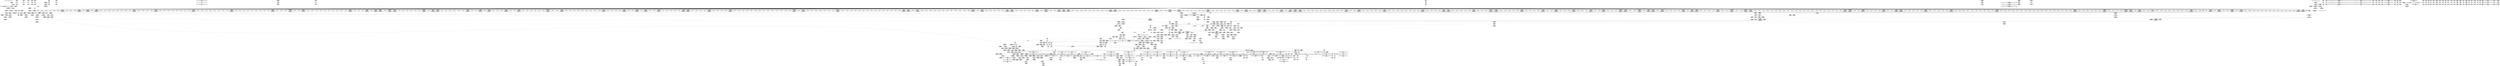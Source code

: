 digraph {
	CE0x42a0b40 [shape=record,shape=Mrecord,label="{CE0x42a0b40|GLOBAL:__llvm_gcov_ctr155|Global_var:__llvm_gcov_ctr155}"]
	CE0x42a49b0 [shape=record,shape=Mrecord,label="{CE0x42a49b0|COLLAPSED:_GCMRE___llvm_gcov_ctr131_internal_global_2_x_i64_zeroinitializer:_elem_0:default:}"]
	CE0x42a74f0 [shape=record,shape=Mrecord,label="{CE0x42a74f0|12:_i32,_56:_i8*,_:_CRE_152,153_}"]
	CE0x42c3390 [shape=record,shape=Mrecord,label="{CE0x42c3390|12:_i32,_56:_i8*,_:_CRE_923,924_}"]
	CE0x42b0580 [shape=record,shape=Mrecord,label="{CE0x42b0580|12:_i32,_56:_i8*,_:_CRE_304,305_}"]
	CE0x4243f50 [shape=record,shape=Mrecord,label="{CE0x4243f50|i64*_getelementptr_inbounds_(_11_x_i64_,_11_x_i64_*___llvm_gcov_ctr235,_i64_0,_i64_10)|*Constant*|*SummSink*}"]
	CE0x423f730 [shape=record,shape=Mrecord,label="{CE0x423f730|104:_%struct.inode*,_:_CRE_90,91_}"]
	CE0x42d0650 [shape=record,shape=Mrecord,label="{CE0x42d0650|__validate_creds:if.then|*SummSource*}"]
	CE0x429e910 [shape=record,shape=Mrecord,label="{CE0x429e910|104:_%struct.inode*,_:_CRE_205,206_}"]
	CE0x42c1aa0 [shape=record,shape=Mrecord,label="{CE0x42c1aa0|12:_i32,_56:_i8*,_:_CRE_902,903_}"]
	CE0x4226ec0 [shape=record,shape=Mrecord,label="{CE0x4226ec0|selinux_inode_getattr:tmp5|security/selinux/hooks.c,2904}"]
	CE0x4281c50 [shape=record,shape=Mrecord,label="{CE0x4281c50|inode_has_perm:if.then|*SummSource*}"]
	CE0x429dfb0 [shape=record,shape=Mrecord,label="{CE0x429dfb0|104:_%struct.inode*,_:_CRE_195,196_}"]
	CE0x429e280 [shape=record,shape=Mrecord,label="{CE0x429e280|104:_%struct.inode*,_:_CRE_198,199_}"]
	CE0x42d5a70 [shape=record,shape=Mrecord,label="{CE0x42d5a70|inode_has_perm:tobool2|security/selinux/hooks.c,1611|*SummSource*}"]
	CE0x42818b0 [shape=record,shape=Mrecord,label="{CE0x42818b0|inode_has_perm:bb}"]
	CE0x42b50c0 [shape=record,shape=Mrecord,label="{CE0x42b50c0|12:_i32,_56:_i8*,_:_CRE_512,520_|*MultipleSource*|security/selinux/hooks.c,1642|Function::inode_has_perm&Arg::inode::|security/selinux/hooks.c,1611}"]
	CE0x4280400 [shape=record,shape=Mrecord,label="{CE0x4280400|__validate_creds:if.end}"]
	CE0x428b720 [shape=record,shape=Mrecord,label="{CE0x428b720|__validate_creds:call|include/linux/cred.h,173|*SummSink*}"]
	CE0x4295fa0 [shape=record,shape=Mrecord,label="{CE0x4295fa0|path_has_perm:bb|*SummSource*}"]
	CE0x422ef90 [shape=record,shape=Mrecord,label="{CE0x422ef90|104:_%struct.inode*,_:_CRE_307,308_}"]
	CE0x42bb250 [shape=record,shape=Mrecord,label="{CE0x42bb250|12:_i32,_56:_i8*,_:_CRE_623,624_}"]
	CE0x42ed930 [shape=record,shape=Mrecord,label="{CE0x42ed930|inode_has_perm:tmp16|security/selinux/hooks.c,1615|*SummSink*}"]
	CE0x427d310 [shape=record,shape=Mrecord,label="{CE0x427d310|12:_i32,_56:_i8*,_:_CRE_141,142_}"]
	CE0x42d9030 [shape=record,shape=Mrecord,label="{CE0x42d9030|inode_has_perm:tmp12|security/selinux/hooks.c,1612}"]
	CE0x4239d30 [shape=record,shape=Mrecord,label="{CE0x4239d30|inode_has_perm:inode|Function::inode_has_perm&Arg::inode::}"]
	CE0x42be870 [shape=record,shape=Mrecord,label="{CE0x42be870|12:_i32,_56:_i8*,_:_CRE_848,856_|*MultipleSource*|security/selinux/hooks.c,1642|Function::inode_has_perm&Arg::inode::|security/selinux/hooks.c,1611}"]
	CE0x425da40 [shape=record,shape=Mrecord,label="{CE0x425da40|__validate_creds:line|Function::__validate_creds&Arg::line::|*SummSink*}"]
	CE0x4245f60 [shape=record,shape=Mrecord,label="{CE0x4245f60|i32_0|*Constant*}"]
	CE0x42821c0 [shape=record,shape=Mrecord,label="{CE0x42821c0|path_has_perm:tmp2|*SummSink*}"]
	CE0x42c3be0 [shape=record,shape=Mrecord,label="{CE0x42c3be0|12:_i32,_56:_i8*,_:_CRE_930,931_}"]
	CE0x425fb10 [shape=record,shape=Mrecord,label="{CE0x425fb10|12:_i32,_56:_i8*,_:_CRE_4,8_|*MultipleSource*|security/selinux/hooks.c,1642|Function::inode_has_perm&Arg::inode::|security/selinux/hooks.c,1611}"]
	CE0x42b9110 [shape=record,shape=Mrecord,label="{CE0x42b9110|12:_i32,_56:_i8*,_:_CRE_595,596_}"]
	CE0x4242410 [shape=record,shape=Mrecord,label="{CE0x4242410|inode_has_perm:tmp3}"]
	CE0x42d1780 [shape=record,shape=Mrecord,label="{CE0x42d1780|avc_has_perm:entry}"]
	CE0x422c2c0 [shape=record,shape=Mrecord,label="{CE0x422c2c0|%struct.task_struct*_(%struct.task_struct**)*_asm_movq_%gs:$_1:P_,$0_,_r,im,_dirflag_,_fpsr_,_flags_|*SummSink*}"]
	CE0x4297270 [shape=record,shape=Mrecord,label="{CE0x4297270|inode_has_perm:adp|Function::inode_has_perm&Arg::adp::|*SummSink*}"]
	CE0x42a7ae0 [shape=record,shape=Mrecord,label="{CE0x42a7ae0|12:_i32,_56:_i8*,_:_CRE_158,159_}"]
	CE0x4295340 [shape=record,shape=Mrecord,label="{CE0x4295340|104:_%struct.inode*,_:_CRE_8,12_|*MultipleSource*|Function::selinux_inode_getattr&Arg::dentry::|*LoadInst*|security/selinux/hooks.c,1642|security/selinux/hooks.c,1642}"]
	CE0x42b6d70 [shape=record,shape=Mrecord,label="{CE0x42b6d70|12:_i32,_56:_i8*,_:_CRE_565,566_}"]
	CE0x4235c80 [shape=record,shape=Mrecord,label="{CE0x4235c80|selinux_inode_getattr:mnt7|security/selinux/hooks.c,2908|*SummSink*}"]
	CE0x42d9160 [shape=record,shape=Mrecord,label="{CE0x42d9160|inode_has_perm:tmp12|security/selinux/hooks.c,1612|*SummSource*}"]
	CE0x42bdad0 [shape=record,shape=Mrecord,label="{CE0x42bdad0|12:_i32,_56:_i8*,_:_CRE_792,800_|*MultipleSource*|security/selinux/hooks.c,1642|Function::inode_has_perm&Arg::inode::|security/selinux/hooks.c,1611}"]
	CE0x42a3d00 [shape=record,shape=Mrecord,label="{CE0x42a3d00|12:_i32,_56:_i8*,_:_CRE_12,16_|*MultipleSource*|security/selinux/hooks.c,1642|Function::inode_has_perm&Arg::inode::|security/selinux/hooks.c,1611}"]
	CE0x42cff80 [shape=record,shape=Mrecord,label="{CE0x42cff80|inode_has_perm:tmp20|security/selinux/hooks.c,1618}"]
	CE0x427a9d0 [shape=record,shape=Mrecord,label="{CE0x427a9d0|GLOBAL:__validate_creds|*Constant*}"]
	CE0x42fbaf0 [shape=record,shape=Mrecord,label="{CE0x42fbaf0|cred_sid:sid|security/selinux/hooks.c,197}"]
	CE0x4258880 [shape=record,shape=Mrecord,label="{CE0x4258880|__validate_creds:tmp2|include/linux/cred.h,173}"]
	CE0x42b41b0 [shape=record,shape=Mrecord,label="{CE0x42b41b0|12:_i32,_56:_i8*,_:_CRE_483,484_}"]
	CE0x422a6e0 [shape=record,shape=Mrecord,label="{CE0x422a6e0|104:_%struct.inode*,_:_CRE_169,170_}"]
	CE0x42acc80 [shape=record,shape=Mrecord,label="{CE0x42acc80|12:_i32,_56:_i8*,_:_CRE_256,257_}"]
	CE0x42ba670 [shape=record,shape=Mrecord,label="{CE0x42ba670|12:_i32,_56:_i8*,_:_CRE_613,614_}"]
	CE0x4291f70 [shape=record,shape=Mrecord,label="{CE0x4291f70|get_current:tmp3|*SummSource*}"]
	CE0x42c02e0 [shape=record,shape=Mrecord,label="{CE0x42c02e0|12:_i32,_56:_i8*,_:_CRE_882,883_}"]
	CE0x4235550 [shape=record,shape=Mrecord,label="{CE0x4235550|selinux_inode_getattr:dentry6|security/selinux/hooks.c,2907|*SummSource*}"]
	CE0x42b5cf0 [shape=record,shape=Mrecord,label="{CE0x42b5cf0|12:_i32,_56:_i8*,_:_CRE_552,553_}"]
	CE0x42ad860 [shape=record,shape=Mrecord,label="{CE0x42ad860|12:_i32,_56:_i8*,_:_CRE_266,267_}"]
	CE0x42b8fe0 [shape=record,shape=Mrecord,label="{CE0x42b8fe0|12:_i32,_56:_i8*,_:_CRE_594,595_}"]
	CE0x42b6fd0 [shape=record,shape=Mrecord,label="{CE0x42b6fd0|12:_i32,_56:_i8*,_:_CRE_567,568_}"]
	CE0x423bb50 [shape=record,shape=Mrecord,label="{CE0x423bb50|selinux_inode_getattr:tmp16|security/selinux/hooks.c,2904|*SummSink*}"]
	CE0x4230da0 [shape=record,shape=Mrecord,label="{CE0x4230da0|selinux_inode_getattr:tmp21|security/selinux/hooks.c,2904}"]
	CE0x42a2540 [shape=record,shape=Mrecord,label="{CE0x42a2540|_call_void_mcount()_#3}"]
	CE0x42b6520 [shape=record,shape=Mrecord,label="{CE0x42b6520|12:_i32,_56:_i8*,_:_CRE_558,559_}"]
	CE0x42401d0 [shape=record,shape=Mrecord,label="{CE0x42401d0|i32_2904|*Constant*}"]
	CE0x42a9ed0 [shape=record,shape=Mrecord,label="{CE0x42a9ed0|12:_i32,_56:_i8*,_:_CRE_192,193_}"]
	CE0x42d5530 [shape=record,shape=Mrecord,label="{CE0x42d5530|inode_has_perm:expval|security/selinux/hooks.c,1611|*SummSink*}"]
	CE0x42aeef0 [shape=record,shape=Mrecord,label="{CE0x42aeef0|12:_i32,_56:_i8*,_:_CRE_285,286_}"]
	CE0x42b68b0 [shape=record,shape=Mrecord,label="{CE0x42b68b0|12:_i32,_56:_i8*,_:_CRE_561,562_}"]
	CE0x42bea40 [shape=record,shape=Mrecord,label="{CE0x42bea40|12:_i32,_56:_i8*,_:_CRE_856,864_|*MultipleSource*|security/selinux/hooks.c,1642|Function::inode_has_perm&Arg::inode::|security/selinux/hooks.c,1611}"]
	CE0x42831f0 [shape=record,shape=Mrecord,label="{CE0x42831f0|avc_has_perm:tsid|Function::avc_has_perm&Arg::tsid::}"]
	"CONST[source:0(mediator),value:2(dynamic)][purpose:{subject}][SnkIdx:0]"
	CE0x4297ef0 [shape=record,shape=Mrecord,label="{CE0x4297ef0|__validate_creds:tmp9|include/linux/cred.h,175}"]
	CE0x42b56c0 [shape=record,shape=Mrecord,label="{CE0x42b56c0|12:_i32,_56:_i8*,_:_CRE_536,540_|*MultipleSource*|security/selinux/hooks.c,1642|Function::inode_has_perm&Arg::inode::|security/selinux/hooks.c,1611}"]
	CE0x429e640 [shape=record,shape=Mrecord,label="{CE0x429e640|104:_%struct.inode*,_:_CRE_202,203_}"]
	CE0x42cf3b0 [shape=record,shape=Mrecord,label="{CE0x42cf3b0|inode_has_perm:retval.0|*SummSink*}"]
	CE0x425ce30 [shape=record,shape=Mrecord,label="{CE0x425ce30|GLOBAL:creds_are_invalid|*Constant*|*SummSink*}"]
	CE0x42d0270 [shape=record,shape=Mrecord,label="{CE0x42d0270|inode_has_perm:tmp20|security/selinux/hooks.c,1618|*SummSink*}"]
	CE0x42d0100 [shape=record,shape=Mrecord,label="{CE0x42d0100|inode_has_perm:tmp20|security/selinux/hooks.c,1618|*SummSource*}"]
	CE0x42c34c0 [shape=record,shape=Mrecord,label="{CE0x42c34c0|12:_i32,_56:_i8*,_:_CRE_924,925_}"]
	CE0x42af020 [shape=record,shape=Mrecord,label="{CE0x42af020|12:_i32,_56:_i8*,_:_CRE_286,287_}"]
	CE0x42c3d10 [shape=record,shape=Mrecord,label="{CE0x42c3d10|12:_i32,_56:_i8*,_:_CRE_931,932_}"]
	"CONST[source:1(input),value:2(dynamic)][purpose:{object}][SrcIdx:3]"
	CE0x42aa290 [shape=record,shape=Mrecord,label="{CE0x42aa290|12:_i32,_56:_i8*,_:_CRE_196,197_}"]
	CE0x4258590 [shape=record,shape=Mrecord,label="{CE0x4258590|__validate_creds:tobool|include/linux/cred.h,173|*SummSource*}"]
	CE0x42a36b0 [shape=record,shape=Mrecord,label="{CE0x42a36b0|_ret_void,_!dbg_!27722|include/linux/cred.h,175|*SummSource*}"]
	CE0x42b1160 [shape=record,shape=Mrecord,label="{CE0x42b1160|12:_i32,_56:_i8*,_:_CRE_328,336_|*MultipleSource*|security/selinux/hooks.c,1642|Function::inode_has_perm&Arg::inode::|security/selinux/hooks.c,1611}"]
	CE0x428f4c0 [shape=record,shape=Mrecord,label="{CE0x428f4c0|i64*_getelementptr_inbounds_(_8_x_i64_,_8_x_i64_*___llvm_gcov_ctr154,_i64_0,_i64_0)|*Constant*}"]
	CE0x423b5d0 [shape=record,shape=Mrecord,label="{CE0x423b5d0|selinux_inode_getattr:tmp15|security/selinux/hooks.c,2904|*SummSink*}"]
	CE0x4245370 [shape=record,shape=Mrecord,label="{CE0x4245370|selinux_inode_getattr:land.lhs.true}"]
	"CONST[source:0(mediator),value:0(static)][purpose:{operation}][SrcIdx:4]"
	CE0x422fc90 [shape=record,shape=Mrecord,label="{CE0x422fc90|path_has_perm:tmp5|security/selinux/hooks.c,1642|*SummSink*}"]
	CE0x42a8350 [shape=record,shape=Mrecord,label="{CE0x42a8350|12:_i32,_56:_i8*,_:_CRE_167,168_}"]
	CE0x42baa00 [shape=record,shape=Mrecord,label="{CE0x42baa00|12:_i32,_56:_i8*,_:_CRE_616,617_}"]
	CE0x42b3e20 [shape=record,shape=Mrecord,label="{CE0x42b3e20|12:_i32,_56:_i8*,_:_CRE_480,481_}"]
	CE0x427dc60 [shape=record,shape=Mrecord,label="{CE0x427dc60|_call_void_mcount()_#3|*SummSink*}"]
	CE0x427c9b0 [shape=record,shape=Mrecord,label="{CE0x427c9b0|path_has_perm:tmp3|*SummSource*}"]
	CE0x4241a10 [shape=record,shape=Mrecord,label="{CE0x4241a10|_ret_i32_%retval.0,_!dbg_!27739|security/selinux/hooks.c,1618|*SummSink*}"]
	CE0x42b48d0 [shape=record,shape=Mrecord,label="{CE0x42b48d0|12:_i32,_56:_i8*,_:_CRE_496,500_|*MultipleSource*|security/selinux/hooks.c,1642|Function::inode_has_perm&Arg::inode::|security/selinux/hooks.c,1611}"]
	CE0x42343e0 [shape=record,shape=Mrecord,label="{CE0x42343e0|_ret_i32_%call8,_!dbg_!27746|security/selinux/hooks.c,2910|*SummSink*}"]
	CE0x42ae0b0 [shape=record,shape=Mrecord,label="{CE0x42ae0b0|12:_i32,_56:_i8*,_:_CRE_273,274_}"]
	CE0x4257500 [shape=record,shape=Mrecord,label="{CE0x4257500|i64*_getelementptr_inbounds_(_11_x_i64_,_11_x_i64_*___llvm_gcov_ctr235,_i64_0,_i64_9)|*Constant*|*SummSink*}"]
	CE0x42bc070 [shape=record,shape=Mrecord,label="{CE0x42bc070|12:_i32,_56:_i8*,_:_CRE_680,684_|*MultipleSource*|security/selinux/hooks.c,1642|Function::inode_has_perm&Arg::inode::|security/selinux/hooks.c,1611}"]
	CE0x42a9b10 [shape=record,shape=Mrecord,label="{CE0x42a9b10|12:_i32,_56:_i8*,_:_CRE_188,189_}"]
	CE0x428c9d0 [shape=record,shape=Mrecord,label="{CE0x428c9d0|i64_2|*Constant*}"]
	CE0x42ce280 [shape=record,shape=Mrecord,label="{CE0x42ce280|avc_has_perm:requested|Function::avc_has_perm&Arg::requested::}"]
	CE0x422c5b0 [shape=record,shape=Mrecord,label="{CE0x422c5b0|selinux_inode_getattr:tobool|security/selinux/hooks.c,2904}"]
	CE0x4247690 [shape=record,shape=Mrecord,label="{CE0x4247690|selinux_inode_getattr:tmp10|security/selinux/hooks.c,2904|*SummSink*}"]
	CE0x42d6650 [shape=record,shape=Mrecord,label="{CE0x42d6650|GLOBAL:__llvm_gcov_ctr154|Global_var:__llvm_gcov_ctr154}"]
	CE0x4253a10 [shape=record,shape=Mrecord,label="{CE0x4253a10|_call_void_lockdep_rcu_suspicious(i8*_getelementptr_inbounds_(_25_x_i8_,_25_x_i8_*_.str3,_i32_0,_i32_0),_i32_2904,_i8*_getelementptr_inbounds_(_45_x_i8_,_45_x_i8_*_.str12,_i32_0,_i32_0))_#10,_!dbg_!27729|security/selinux/hooks.c,2904|*SummSource*}"]
	CE0x4287da0 [shape=record,shape=Mrecord,label="{CE0x4287da0|__validate_creds:tmp6|include/linux/cred.h,174}"]
	CE0x4254de0 [shape=record,shape=Mrecord,label="{CE0x4254de0|selinux_inode_getattr:tmp19|security/selinux/hooks.c,2904}"]
	CE0x42bdea0 [shape=record,shape=Mrecord,label="{CE0x42bdea0|12:_i32,_56:_i8*,_:_CRE_808,816_|*MultipleSource*|security/selinux/hooks.c,1642|Function::inode_has_perm&Arg::inode::|security/selinux/hooks.c,1611}"]
	CE0x42369a0 [shape=record,shape=Mrecord,label="{CE0x42369a0|selinux_inode_getattr:path|security/selinux/hooks.c, 2905}"]
	CE0x42ba7a0 [shape=record,shape=Mrecord,label="{CE0x42ba7a0|12:_i32,_56:_i8*,_:_CRE_614,615_}"]
	CE0x422b040 [shape=record,shape=Mrecord,label="{CE0x422b040|104:_%struct.inode*,_:_CRE_179,180_}"]
	CE0x4284c50 [shape=record,shape=Mrecord,label="{CE0x4284c50|i32_(i32,_i32,_i16,_i32,_%struct.common_audit_data*)*_bitcast_(i32_(i32,_i32,_i16,_i32,_%struct.common_audit_data.495*)*_avc_has_perm_to_i32_(i32,_i32,_i16,_i32,_%struct.common_audit_data*)*)|*Constant*}"]
	CE0x429b010 [shape=record,shape=Mrecord,label="{CE0x429b010|__validate_creds:tmp8|include/linux/cred.h,175}"]
	CE0x4260540 [shape=record,shape=Mrecord,label="{CE0x4260540|i32_1609|*Constant*}"]
	CE0x4234fe0 [shape=record,shape=Mrecord,label="{CE0x4234fe0|%struct.task_struct*_(%struct.task_struct**)*_asm_movq_%gs:$_1:P_,$0_,_r,im,_dirflag_,_fpsr_,_flags_}"]
	CE0x42cea50 [shape=record,shape=Mrecord,label="{CE0x42cea50|_ret_i32_%retval.0,_!dbg_!27728|security/selinux/avc.c,775|*SummSource*}"]
	CE0x4228df0 [shape=record,shape=Mrecord,label="{CE0x4228df0|selinux_inode_getattr:do.end|*SummSink*}"]
	CE0x423f950 [shape=record,shape=Mrecord,label="{CE0x423f950|104:_%struct.inode*,_:_CRE_92,93_}"]
	CE0x42adbf0 [shape=record,shape=Mrecord,label="{CE0x42adbf0|12:_i32,_56:_i8*,_:_CRE_269,270_}"]
	CE0x4279c00 [shape=record,shape=Mrecord,label="{CE0x4279c00|path_has_perm:type|security/selinux/hooks.c,1645|*SummSink*}"]
	CE0x4244300 [shape=record,shape=Mrecord,label="{CE0x4244300|__validate_creds:lnot1|include/linux/cred.h,173}"]
	CE0x42bec40 [shape=record,shape=Mrecord,label="{CE0x42bec40|12:_i32,_56:_i8*,_:_CRE_864,865_}"]
	CE0x42ae900 [shape=record,shape=Mrecord,label="{CE0x42ae900|12:_i32,_56:_i8*,_:_CRE_280,281_}"]
	CE0x425d930 [shape=record,shape=Mrecord,label="{CE0x425d930|__validate_creds:line|Function::__validate_creds&Arg::line::}"]
	CE0x4244220 [shape=record,shape=Mrecord,label="{CE0x4244220|selinux_inode_getattr:tmp20|security/selinux/hooks.c,2904|*SummSink*}"]
	CE0x4284730 [shape=record,shape=Mrecord,label="{CE0x4284730|inode_has_perm:call4|security/selinux/hooks.c,1617}"]
	CE0x429f630 [shape=record,shape=Mrecord,label="{CE0x429f630|104:_%struct.inode*,_:_CRE_219,220_}"]
	CE0x423e0a0 [shape=record,shape=Mrecord,label="{CE0x423e0a0|i64*_getelementptr_inbounds_(_11_x_i64_,_11_x_i64_*___llvm_gcov_ctr235,_i64_0,_i64_6)|*Constant*}"]
	CE0x42bf040 [shape=record,shape=Mrecord,label="{CE0x42bf040|12:_i32,_56:_i8*,_:_CRE_866,867_}"]
	CE0x42bbc70 [shape=record,shape=Mrecord,label="{CE0x42bbc70|12:_i32,_56:_i8*,_:_CRE_664,672_|*MultipleSource*|security/selinux/hooks.c,1642|Function::inode_has_perm&Arg::inode::|security/selinux/hooks.c,1611}"]
	CE0x42539a0 [shape=record,shape=Mrecord,label="{CE0x42539a0|_call_void_lockdep_rcu_suspicious(i8*_getelementptr_inbounds_(_25_x_i8_,_25_x_i8_*_.str3,_i32_0,_i32_0),_i32_2904,_i8*_getelementptr_inbounds_(_45_x_i8_,_45_x_i8_*_.str12,_i32_0,_i32_0))_#10,_!dbg_!27729|security/selinux/hooks.c,2904}"]
	CE0x42528b0 [shape=record,shape=Mrecord,label="{CE0x42528b0|0:_i8,_:_GCMR_selinux_inode_getattr.__warned_internal_global_i8_0,_section_.data.unlikely_,_align_1:_elem_0:default:}"]
	CE0x4294490 [shape=record,shape=Mrecord,label="{CE0x4294490|i64*_getelementptr_inbounds_(_2_x_i64_,_2_x_i64_*___llvm_gcov_ctr204,_i64_0,_i64_0)|*Constant*}"]
	CE0x4232760 [shape=record,shape=Mrecord,label="{CE0x4232760|path_has_perm:entry|*SummSource*}"]
	CE0x422f510 [shape=record,shape=Mrecord,label="{CE0x422f510|104:_%struct.inode*,_:_CRE_314,315_}"]
	CE0x423fdd0 [shape=record,shape=Mrecord,label="{CE0x423fdd0|104:_%struct.inode*,_:_CRE_104,112_|*MultipleSource*|Function::selinux_inode_getattr&Arg::dentry::|*LoadInst*|security/selinux/hooks.c,1642|security/selinux/hooks.c,1642}"]
	CE0x42d30b0 [shape=record,shape=Mrecord,label="{CE0x42d30b0|inode_has_perm:and|security/selinux/hooks.c,1611}"]
	CE0x42af3b0 [shape=record,shape=Mrecord,label="{CE0x42af3b0|12:_i32,_56:_i8*,_:_CRE_289,290_}"]
	CE0x4231a80 [shape=record,shape=Mrecord,label="{CE0x4231a80|selinux_inode_getattr:mnt|Function::selinux_inode_getattr&Arg::mnt::|*SummSink*}"]
	CE0x428f9e0 [shape=record,shape=Mrecord,label="{CE0x428f9e0|__validate_creds:call|include/linux/cred.h,173}"]
	CE0x423a910 [shape=record,shape=Mrecord,label="{CE0x423a910|selinux_inode_getattr:tmp8|security/selinux/hooks.c,2904}"]
	CE0x427bc00 [shape=record,shape=Mrecord,label="{CE0x427bc00|12:_i32,_56:_i8*,_:_CRE_56,64_|*MultipleSource*|security/selinux/hooks.c,1642|Function::inode_has_perm&Arg::inode::|security/selinux/hooks.c,1611}"]
	CE0x4227020 [shape=record,shape=Mrecord,label="{CE0x4227020|selinux_inode_getattr:tmp5|security/selinux/hooks.c,2904|*SummSource*}"]
	CE0x424a150 [shape=record,shape=Mrecord,label="{CE0x424a150|path_has_perm:tmp1|*SummSink*}"]
	CE0x422a8c0 [shape=record,shape=Mrecord,label="{CE0x422a8c0|104:_%struct.inode*,_:_CRE_171,172_}"]
	CE0x42d9590 [shape=record,shape=Mrecord,label="{CE0x42d9590|i32_512|*Constant*|*SummSink*}"]
	CE0x42aba10 [shape=record,shape=Mrecord,label="{CE0x42aba10|12:_i32,_56:_i8*,_:_CRE_241,242_}"]
	CE0x42bb5e0 [shape=record,shape=Mrecord,label="{CE0x42bb5e0|12:_i32,_56:_i8*,_:_CRE_640,648_|*MultipleSource*|security/selinux/hooks.c,1642|Function::inode_has_perm&Arg::inode::|security/selinux/hooks.c,1611}"]
	CE0x42a8710 [shape=record,shape=Mrecord,label="{CE0x42a8710|12:_i32,_56:_i8*,_:_CRE_171,172_}"]
	CE0x428e3a0 [shape=record,shape=Mrecord,label="{CE0x428e3a0|i64*_getelementptr_inbounds_(_8_x_i64_,_8_x_i64_*___llvm_gcov_ctr154,_i64_0,_i64_0)|*Constant*|*SummSink*}"]
	CE0x42cedf0 [shape=record,shape=Mrecord,label="{CE0x42cedf0|i64*_getelementptr_inbounds_(_8_x_i64_,_8_x_i64_*___llvm_gcov_ctr154,_i64_0,_i64_7)|*Constant*}"]
	CE0x42435f0 [shape=record,shape=Mrecord,label="{CE0x42435f0|inode_has_perm:do.end|*SummSource*}"]
	CE0x42b7490 [shape=record,shape=Mrecord,label="{CE0x42b7490|12:_i32,_56:_i8*,_:_CRE_571,572_}"]
	CE0x4280c40 [shape=record,shape=Mrecord,label="{CE0x4280c40|_call_void_mcount()_#3|*SummSource*}"]
	CE0x42441b0 [shape=record,shape=Mrecord,label="{CE0x42441b0|selinux_inode_getattr:tmp20|security/selinux/hooks.c,2904|*SummSource*}"]
	CE0x422f420 [shape=record,shape=Mrecord,label="{CE0x422f420|104:_%struct.inode*,_:_CRE_313,314_}"]
	CE0x42c5f40 [shape=record,shape=Mrecord,label="{CE0x42c5f40|inode_has_perm:tmp6|*LoadInst*|security/selinux/hooks.c,1611|*SummSource*}"]
	CE0x42ca500 [shape=record,shape=Mrecord,label="{CE0x42ca500|_ret_i32_%tmp6,_!dbg_!27716|security/selinux/hooks.c,197|*SummSource*}"]
	CE0x42ca220 [shape=record,shape=Mrecord,label="{CE0x42ca220|cred_sid:cred|Function::cred_sid&Arg::cred::|*SummSource*}"]
	CE0x428c010 [shape=record,shape=Mrecord,label="{CE0x428c010|cred_sid:tmp3|*SummSink*}"]
	CE0x42c52f0 [shape=record,shape=Mrecord,label="{CE0x42c52f0|12:_i32,_56:_i8*,_:_CRE_981,982_}"]
	CE0x4227110 [shape=record,shape=Mrecord,label="{CE0x4227110|selinux_inode_getattr:tmp1|*SummSink*}"]
	CE0x42bfcf0 [shape=record,shape=Mrecord,label="{CE0x42bfcf0|12:_i32,_56:_i8*,_:_CRE_877,878_}"]
	CE0x42b6420 [shape=record,shape=Mrecord,label="{CE0x42b6420|12:_i32,_56:_i8*,_:_CRE_557,558_}"]
	CE0x4255fa0 [shape=record,shape=Mrecord,label="{CE0x4255fa0|_ret_%struct.task_struct*_%tmp4,_!dbg_!27714|./arch/x86/include/asm/current.h,14}"]
	CE0x42d5fa0 [shape=record,shape=Mrecord,label="{CE0x42d5fa0|inode_has_perm:tmp8|security/selinux/hooks.c,1611}"]
	CE0x429e370 [shape=record,shape=Mrecord,label="{CE0x429e370|104:_%struct.inode*,_:_CRE_199,200_}"]
	CE0x42b7ce0 [shape=record,shape=Mrecord,label="{CE0x42b7ce0|12:_i32,_56:_i8*,_:_CRE_578,579_}"]
	CE0x429b2f0 [shape=record,shape=Mrecord,label="{CE0x429b2f0|_call_void___invalid_creds(%struct.cred*_%cred,_i8*_%file,_i32_%line)_#10,_!dbg_!27721|include/linux/cred.h,174|*SummSource*}"]
	CE0x4291670 [shape=record,shape=Mrecord,label="{CE0x4291670|12:_i32,_56:_i8*,_:_CRE_80,88_|*MultipleSource*|security/selinux/hooks.c,1642|Function::inode_has_perm&Arg::inode::|security/selinux/hooks.c,1611}"]
	CE0x42ac300 [shape=record,shape=Mrecord,label="{CE0x42ac300|12:_i32,_56:_i8*,_:_CRE_248,249_}"]
	CE0x4293530 [shape=record,shape=Mrecord,label="{CE0x4293530|104:_%struct.inode*,_:_CRE_150,151_}"]
	CE0x4258bf0 [shape=record,shape=Mrecord,label="{CE0x4258bf0|__validate_creds:tmp3|include/linux/cred.h,173}"]
	CE0x42c07a0 [shape=record,shape=Mrecord,label="{CE0x42c07a0|12:_i32,_56:_i8*,_:_CRE_886,887_}"]
	CE0x4282860 [shape=record,shape=Mrecord,label="{CE0x4282860|__validate_creds:conv|include/linux/cred.h,173|*SummSource*}"]
	CE0x42acdb0 [shape=record,shape=Mrecord,label="{CE0x42acdb0|12:_i32,_56:_i8*,_:_CRE_257,258_}"]
	CE0x4246cd0 [shape=record,shape=Mrecord,label="{CE0x4246cd0|i64*_getelementptr_inbounds_(_11_x_i64_,_11_x_i64_*___llvm_gcov_ctr235,_i64_0,_i64_0)|*Constant*|*SummSink*}"]
	CE0x429ddd0 [shape=record,shape=Mrecord,label="{CE0x429ddd0|104:_%struct.inode*,_:_CRE_193,194_}"]
	CE0x42317d0 [shape=record,shape=Mrecord,label="{CE0x42317d0|selinux_inode_getattr:mnt|Function::selinux_inode_getattr&Arg::mnt::}"]
	CE0x5523e70 [shape=record,shape=Mrecord,label="{CE0x5523e70|selinux_inode_getattr:tmp1|*SummSource*}"]
	CE0x42b81a0 [shape=record,shape=Mrecord,label="{CE0x42b81a0|12:_i32,_56:_i8*,_:_CRE_582,583_}"]
	CE0x428b650 [shape=record,shape=Mrecord,label="{CE0x428b650|__validate_creds:call|include/linux/cred.h,173|*SummSource*}"]
	CE0x423c760 [shape=record,shape=Mrecord,label="{CE0x423c760|i32_0|*Constant*}"]
	CE0x4257570 [shape=record,shape=Mrecord,label="{CE0x4257570|selinux_inode_getattr:tmp17|security/selinux/hooks.c,2904}"]
	CE0x422ae60 [shape=record,shape=Mrecord,label="{CE0x422ae60|104:_%struct.inode*,_:_CRE_177,178_}"]
	CE0x4295510 [shape=record,shape=Mrecord,label="{CE0x4295510|path_has_perm:d_inode|security/selinux/hooks.c,1642}"]
	CE0x42d7fe0 [shape=record,shape=Mrecord,label="{CE0x42d7fe0|i64*_getelementptr_inbounds_(_8_x_i64_,_8_x_i64_*___llvm_gcov_ctr154,_i64_0,_i64_5)|*Constant*}"]
	CE0x42c1e30 [shape=record,shape=Mrecord,label="{CE0x42c1e30|12:_i32,_56:_i8*,_:_CRE_905,906_}"]
	CE0x42be4a0 [shape=record,shape=Mrecord,label="{CE0x42be4a0|12:_i32,_56:_i8*,_:_CRE_832,840_|*MultipleSource*|security/selinux/hooks.c,1642|Function::inode_has_perm&Arg::inode::|security/selinux/hooks.c,1611}"]
	CE0x42b6c40 [shape=record,shape=Mrecord,label="{CE0x42b6c40|12:_i32,_56:_i8*,_:_CRE_564,565_}"]
	CE0x42ba2e0 [shape=record,shape=Mrecord,label="{CE0x42ba2e0|12:_i32,_56:_i8*,_:_CRE_610,611_}"]
	CE0x42420e0 [shape=record,shape=Mrecord,label="{CE0x42420e0|inode_has_perm:return}"]
	CE0x42d14b0 [shape=record,shape=Mrecord,label="{CE0x42d14b0|__validate_creds:if.end|*SummSource*}"]
	CE0x42bf270 [shape=record,shape=Mrecord,label="{CE0x42bf270|12:_i32,_56:_i8*,_:_CRE_868,869_}"]
	CE0x42c21c0 [shape=record,shape=Mrecord,label="{CE0x42c21c0|12:_i32,_56:_i8*,_:_CRE_908,909_}"]
	CE0x4239bb0 [shape=record,shape=Mrecord,label="{CE0x4239bb0|inode_has_perm:cred|Function::inode_has_perm&Arg::cred::|*SummSource*}"]
	CE0x42af870 [shape=record,shape=Mrecord,label="{CE0x42af870|12:_i32,_56:_i8*,_:_CRE_293,294_}"]
	CE0x42d4010 [shape=record,shape=Mrecord,label="{CE0x42d4010|inode_has_perm:lnot1|security/selinux/hooks.c,1611|*SummSink*}"]
	CE0x42d7b00 [shape=record,shape=Mrecord,label="{CE0x42d7b00|inode_has_perm:tmp10|security/selinux/hooks.c,1611}"]
	CE0x428ef10 [shape=record,shape=Mrecord,label="{CE0x428ef10|i64*_getelementptr_inbounds_(_2_x_i64_,_2_x_i64_*___llvm_gcov_ctr131,_i64_0,_i64_1)|*Constant*}"]
	CE0x42cab10 [shape=record,shape=Mrecord,label="{CE0x42cab10|i32_10|*Constant*|*SummSink*}"]
	CE0x422a410 [shape=record,shape=Mrecord,label="{CE0x422a410|104:_%struct.inode*,_:_CRE_166,167_}"]
	CE0x42d5360 [shape=record,shape=Mrecord,label="{CE0x42d5360|inode_has_perm:expval|security/selinux/hooks.c,1611|*SummSource*}"]
	CE0x42baec0 [shape=record,shape=Mrecord,label="{CE0x42baec0|12:_i32,_56:_i8*,_:_CRE_620,621_}"]
	CE0x4288b60 [shape=record,shape=Mrecord,label="{CE0x4288b60|_call_void___invalid_creds(%struct.cred*_%cred,_i8*_%file,_i32_%line)_#10,_!dbg_!27721|include/linux/cred.h,174}"]
	CE0x42c2da0 [shape=record,shape=Mrecord,label="{CE0x42c2da0|12:_i32,_56:_i8*,_:_CRE_918,919_}"]
	CE0x4259150 [shape=record,shape=Mrecord,label="{CE0x4259150|path_has_perm:dentry|security/selinux/hooks.c,1642|*SummSource*}"]
	CE0x428dd70 [shape=record,shape=Mrecord,label="{CE0x428dd70|__validate_creds:cred|Function::__validate_creds&Arg::cred::|*SummSink*}"]
	CE0x4247140 [shape=record,shape=Mrecord,label="{CE0x4247140|selinux_inode_getattr:tmp9|security/selinux/hooks.c,2904|*SummSource*}"]
	CE0x42a9570 [shape=record,shape=Mrecord,label="{CE0x42a9570|12:_i32,_56:_i8*,_:_CRE_182,183_}"]
	CE0x427ca50 [shape=record,shape=Mrecord,label="{CE0x427ca50|path_has_perm:tmp3|*SummSink*}"]
	CE0x42bd6d0 [shape=record,shape=Mrecord,label="{CE0x42bd6d0|12:_i32,_56:_i8*,_:_CRE_768,776_|*MultipleSource*|security/selinux/hooks.c,1642|Function::inode_has_perm&Arg::inode::|security/selinux/hooks.c,1611}"]
	CE0x42b6ea0 [shape=record,shape=Mrecord,label="{CE0x42b6ea0|12:_i32,_56:_i8*,_:_CRE_566,567_}"]
	CE0x4257e90 [shape=record,shape=Mrecord,label="{CE0x4257e90|selinux_inode_getattr:tmp18|security/selinux/hooks.c,2904|*SummSource*}"]
	CE0x4233e70 [shape=record,shape=Mrecord,label="{CE0x4233e70|_ret_i32_%call,_!dbg_!27724|security/selinux/hooks.c,1647|*SummSink*}"]
	CE0x422f7e0 [shape=record,shape=Mrecord,label="{CE0x422f7e0|104:_%struct.inode*,_:_CRE_317,318_}"]
	CE0x427d650 [shape=record,shape=Mrecord,label="{CE0x427d650|12:_i32,_56:_i8*,_:_CRE_145,146_}"]
	CE0x422dcd0 [shape=record,shape=Mrecord,label="{CE0x422dcd0|104:_%struct.inode*,_:_CRE_240,248_|*MultipleSource*|Function::selinux_inode_getattr&Arg::dentry::|*LoadInst*|security/selinux/hooks.c,1642|security/selinux/hooks.c,1642}"]
	CE0x42ba1b0 [shape=record,shape=Mrecord,label="{CE0x42ba1b0|12:_i32,_56:_i8*,_:_CRE_609,610_}"]
	CE0x42a7f90 [shape=record,shape=Mrecord,label="{CE0x42a7f90|12:_i32,_56:_i8*,_:_CRE_163,164_}"]
	CE0x427cb10 [shape=record,shape=Mrecord,label="{CE0x427cb10|_call_void_mcount()_#3}"]
	CE0x42bc4a0 [shape=record,shape=Mrecord,label="{CE0x42bc4a0|12:_i32,_56:_i8*,_:_CRE_688,692_|*MultipleSource*|security/selinux/hooks.c,1642|Function::inode_has_perm&Arg::inode::|security/selinux/hooks.c,1611}"]
	CE0x423def0 [shape=record,shape=Mrecord,label="{CE0x423def0|selinux_inode_getattr:tmp12|security/selinux/hooks.c,2904|*SummSink*}"]
	CE0x4293620 [shape=record,shape=Mrecord,label="{CE0x4293620|104:_%struct.inode*,_:_CRE_151,152_}"]
	CE0x42d3680 [shape=record,shape=Mrecord,label="{CE0x42d3680|i1_true|*Constant*}"]
	CE0x429ecd0 [shape=record,shape=Mrecord,label="{CE0x429ecd0|104:_%struct.inode*,_:_CRE_209,210_}"]
	CE0x42c5140 [shape=record,shape=Mrecord,label="{CE0x42c5140|12:_i32,_56:_i8*,_:_CRE_979,980_}"]
	CE0x4241bb0 [shape=record,shape=Mrecord,label="{CE0x4241bb0|inode_has_perm:return|*SummSource*}"]
	CE0x42a0f80 [shape=record,shape=Mrecord,label="{CE0x42a0f80|__validate_creds:tmp3|include/linux/cred.h,173|*SummSource*}"]
	CE0x4292710 [shape=record,shape=Mrecord,label="{CE0x4292710|i32_5|*Constant*|*SummSource*}"]
	CE0x4293da0 [shape=record,shape=Mrecord,label="{CE0x4293da0|104:_%struct.inode*,_:_CRE_159,160_}"]
	CE0x42524e0 [shape=record,shape=Mrecord,label="{CE0x42524e0|selinux_inode_getattr:tmp7|security/selinux/hooks.c,2904}"]
	CE0x42edb40 [shape=record,shape=Mrecord,label="{CE0x42edb40|i32_3|*Constant*}"]
	CE0x42ad010 [shape=record,shape=Mrecord,label="{CE0x42ad010|12:_i32,_56:_i8*,_:_CRE_259,260_}"]
	CE0x42bee40 [shape=record,shape=Mrecord,label="{CE0x42bee40|12:_i32,_56:_i8*,_:_CRE_865,866_}"]
	CE0x42af4e0 [shape=record,shape=Mrecord,label="{CE0x42af4e0|12:_i32,_56:_i8*,_:_CRE_290,291_}"]
	CE0x4232600 [shape=record,shape=Mrecord,label="{CE0x4232600|path_has_perm:entry}"]
	CE0x4238d50 [shape=record,shape=Mrecord,label="{CE0x4238d50|i64*_getelementptr_inbounds_(_2_x_i64_,_2_x_i64_*___llvm_gcov_ctr98,_i64_0,_i64_0)|*Constant*|*SummSink*}"]
	CE0x4236370 [shape=record,shape=Mrecord,label="{CE0x4236370|selinux_inode_getattr:dentry|Function::selinux_inode_getattr&Arg::dentry::|*SummSink*}"]
	CE0x42aa470 [shape=record,shape=Mrecord,label="{CE0x42aa470|12:_i32,_56:_i8*,_:_CRE_198,199_}"]
	CE0x429ebe0 [shape=record,shape=Mrecord,label="{CE0x429ebe0|104:_%struct.inode*,_:_CRE_208,209_}"]
	CE0x4281b30 [shape=record,shape=Mrecord,label="{CE0x4281b30|inode_has_perm:if.then}"]
	CE0x429e820 [shape=record,shape=Mrecord,label="{CE0x429e820|104:_%struct.inode*,_:_CRE_204,205_}"]
	CE0x4296140 [shape=record,shape=Mrecord,label="{CE0x4296140|i32_8|*Constant*|*SummSink*}"]
	CE0x4242d30 [shape=record,shape=Mrecord,label="{CE0x4242d30|12:_i32,_56:_i8*,_:_CRE_104,112_|*MultipleSource*|security/selinux/hooks.c,1642|Function::inode_has_perm&Arg::inode::|security/selinux/hooks.c,1611}"]
	CE0x42a2350 [shape=record,shape=Mrecord,label="{CE0x42a2350|inode_has_perm:do.body}"]
	CE0x4233fe0 [shape=record,shape=Mrecord,label="{CE0x4233fe0|i64*_getelementptr_inbounds_(_2_x_i64_,_2_x_i64_*___llvm_gcov_ctr98,_i64_0,_i64_0)|*Constant*}"]
	CE0x42d15b0 [shape=record,shape=Mrecord,label="{CE0x42d15b0|__validate_creds:if.end|*SummSink*}"]
	CE0x42883e0 [shape=record,shape=Mrecord,label="{CE0x42883e0|__validate_creds:tmp7|include/linux/cred.h,174}"]
	CE0x42a9a20 [shape=record,shape=Mrecord,label="{CE0x42a9a20|12:_i32,_56:_i8*,_:_CRE_187,188_}"]
	CE0x4243b70 [shape=record,shape=Mrecord,label="{CE0x4243b70|selinux_inode_getattr:tmp19|security/selinux/hooks.c,2904|*SummSource*}"]
	CE0x428c3b0 [shape=record,shape=Mrecord,label="{CE0x428c3b0|GLOBAL:__validate_creds|*Constant*|*SummSource*}"]
	CE0x42a7bd0 [shape=record,shape=Mrecord,label="{CE0x42a7bd0|12:_i32,_56:_i8*,_:_CRE_159,160_}"]
	CE0x42973e0 [shape=record,shape=Mrecord,label="{CE0x42973e0|_ret_i32_%retval.0,_!dbg_!27739|security/selinux/hooks.c,1618}"]
	CE0x42bf1c0 [shape=record,shape=Mrecord,label="{CE0x42bf1c0|12:_i32,_56:_i8*,_:_CRE_867,868_}"]
	CE0x4231210 [shape=record,shape=Mrecord,label="{CE0x4231210|selinux_inode_getattr:mnt7|security/selinux/hooks.c,2908}"]
	CE0x4260420 [shape=record,shape=Mrecord,label="{CE0x4260420|__validate_creds:file|Function::__validate_creds&Arg::file::|*SummSink*}"]
	CE0x428ba20 [shape=record,shape=Mrecord,label="{CE0x428ba20|inode_has_perm:tmp1|*SummSource*}"]
	CE0x4291830 [shape=record,shape=Mrecord,label="{CE0x4291830|12:_i32,_56:_i8*,_:_CRE_88,96_|*MultipleSource*|security/selinux/hooks.c,1642|Function::inode_has_perm&Arg::inode::|security/selinux/hooks.c,1611}"]
	CE0x42a8530 [shape=record,shape=Mrecord,label="{CE0x42a8530|12:_i32,_56:_i8*,_:_CRE_169,170_}"]
	CE0x42bb870 [shape=record,shape=Mrecord,label="{CE0x42bb870|12:_i32,_56:_i8*,_:_CRE_648,656_|*MultipleSource*|security/selinux/hooks.c,1642|Function::inode_has_perm&Arg::inode::|security/selinux/hooks.c,1611}"]
	CE0x42caf10 [shape=record,shape=Mrecord,label="{CE0x42caf10|inode_has_perm:i_security|security/selinux/hooks.c,1615}"]
	CE0x42b1bc0 [shape=record,shape=Mrecord,label="{CE0x42b1bc0|12:_i32,_56:_i8*,_:_CRE_376,384_|*MultipleSource*|security/selinux/hooks.c,1642|Function::inode_has_perm&Arg::inode::|security/selinux/hooks.c,1611}"]
	CE0x42450f0 [shape=record,shape=Mrecord,label="{CE0x42450f0|i64*_getelementptr_inbounds_(_5_x_i64_,_5_x_i64_*___llvm_gcov_ctr155,_i64_0,_i64_0)|*Constant*}"]
	CE0x4237780 [shape=record,shape=Mrecord,label="{CE0x4237780|i64_5|*Constant*|*SummSource*}"]
	CE0x422b4f0 [shape=record,shape=Mrecord,label="{CE0x422b4f0|104:_%struct.inode*,_:_CRE_184,185_}"]
	CE0x4227ea0 [shape=record,shape=Mrecord,label="{CE0x4227ea0|_call_void_mcount()_#3}"]
	CE0x42d3390 [shape=record,shape=Mrecord,label="{CE0x42d3390|inode_has_perm:tobool|security/selinux/hooks.c,1611|*SummSource*}"]
	CE0x4295c40 [shape=record,shape=Mrecord,label="{CE0x4295c40|get_current:tmp1|*SummSource*}"]
	CE0x4284ae0 [shape=record,shape=Mrecord,label="{CE0x4284ae0|inode_has_perm:call4|security/selinux/hooks.c,1617|*SummSink*}"]
	CE0x423c480 [shape=record,shape=Mrecord,label="{CE0x423c480|i64*_getelementptr_inbounds_(_2_x_i64_,_2_x_i64_*___llvm_gcov_ctr204,_i64_0,_i64_1)|*Constant*}"]
	CE0x42fc040 [shape=record,shape=Mrecord,label="{CE0x42fc040|0:_i32,_4:_i32,_8:_i32,_12:_i32,_:_CMRE_4,8_|*MultipleSource*|security/selinux/hooks.c,196|security/selinux/hooks.c,197|*LoadInst*|security/selinux/hooks.c,196}"]
	CE0x42cb8c0 [shape=record,shape=Mrecord,label="{CE0x42cb8c0|inode_has_perm:sid3|security/selinux/hooks.c,1617|*SummSource*}"]
	CE0x4281a70 [shape=record,shape=Mrecord,label="{CE0x4281a70|inode_has_perm:bb|*SummSink*}"]
	CE0x42a1fd0 [shape=record,shape=Mrecord,label="{CE0x42a1fd0|inode_has_perm:if.then|*SummSink*}"]
	CE0x4241480 [shape=record,shape=Mrecord,label="{CE0x4241480|104:_%struct.inode*,_:_CRE_48,52_|*MultipleSource*|Function::selinux_inode_getattr&Arg::dentry::|*LoadInst*|security/selinux/hooks.c,1642|security/selinux/hooks.c,1642}"]
	CE0x4235440 [shape=record,shape=Mrecord,label="{CE0x4235440|selinux_inode_getattr:dentry6|security/selinux/hooks.c,2907}"]
	CE0x42b31c0 [shape=record,shape=Mrecord,label="{CE0x42b31c0|12:_i32,_56:_i8*,_:_CRE_464,472_|*MultipleSource*|security/selinux/hooks.c,1642|Function::inode_has_perm&Arg::inode::|security/selinux/hooks.c,1611}"]
	CE0x42b8790 [shape=record,shape=Mrecord,label="{CE0x42b8790|12:_i32,_56:_i8*,_:_CRE_587,588_}"]
	CE0x4252730 [shape=record,shape=Mrecord,label="{CE0x4252730|selinux_inode_getattr:tmp7|security/selinux/hooks.c,2904|*SummSource*}"]
	CE0x42d1670 [shape=record,shape=Mrecord,label="{CE0x42d1670|__validate_creds:bb}"]
	CE0x423c9b0 [shape=record,shape=Mrecord,label="{CE0x423c9b0|inode_has_perm:i_flags|security/selinux/hooks.c,1611|*SummSource*}"]
	CE0x4255c80 [shape=record,shape=Mrecord,label="{CE0x4255c80|get_current:entry|*SummSink*}"]
	CE0x4243fc0 [shape=record,shape=Mrecord,label="{CE0x4243fc0|selinux_inode_getattr:tmp19|security/selinux/hooks.c,2904|*SummSink*}"]
	CE0x427d380 [shape=record,shape=Mrecord,label="{CE0x427d380|12:_i32,_56:_i8*,_:_CRE_142,143_}"]
	CE0x4255990 [shape=record,shape=Mrecord,label="{CE0x4255990|get_current:entry}"]
	CE0x4245840 [shape=record,shape=Mrecord,label="{CE0x4245840|i32_0|*Constant*}"]
	CE0x4245030 [shape=record,shape=Mrecord,label="{CE0x4245030|__validate_creds:bb|*SummSink*}"]
	CE0x428dcb0 [shape=record,shape=Mrecord,label="{CE0x428dcb0|__validate_creds:cred|Function::__validate_creds&Arg::cred::|*SummSource*}"]
	CE0x422d580 [shape=record,shape=Mrecord,label="{CE0x422d580|selinux_inode_getattr:tmp11|security/selinux/hooks.c,2904}"]
	CE0x42349f0 [shape=record,shape=Mrecord,label="{CE0x42349f0|get_current:bb|*SummSink*}"]
	CE0x42b0450 [shape=record,shape=Mrecord,label="{CE0x42b0450|12:_i32,_56:_i8*,_:_CRE_303,304_}"]
	CE0x42ae310 [shape=record,shape=Mrecord,label="{CE0x42ae310|12:_i32,_56:_i8*,_:_CRE_275,276_}"]
	CE0x42aeb60 [shape=record,shape=Mrecord,label="{CE0x42aeb60|12:_i32,_56:_i8*,_:_CRE_282,283_}"]
	CE0x42ce710 [shape=record,shape=Mrecord,label="{CE0x42ce710|avc_has_perm:auditdata|Function::avc_has_perm&Arg::auditdata::}"]
	CE0x42cfa90 [shape=record,shape=Mrecord,label="{CE0x42cfa90|inode_has_perm:tmp19|security/selinux/hooks.c,1618}"]
	CE0x423fb00 [shape=record,shape=Mrecord,label="{CE0x423fb00|104:_%struct.inode*,_:_CRE_94,95_}"]
	CE0x423f140 [shape=record,shape=Mrecord,label="{CE0x423f140|104:_%struct.inode*,_:_CRE_72,80_|*MultipleSource*|Function::selinux_inode_getattr&Arg::dentry::|*LoadInst*|security/selinux/hooks.c,1642|security/selinux/hooks.c,1642}"]
	CE0x42b6650 [shape=record,shape=Mrecord,label="{CE0x42b6650|12:_i32,_56:_i8*,_:_CRE_559,560_}"]
	CE0x42bced0 [shape=record,shape=Mrecord,label="{CE0x42bced0|12:_i32,_56:_i8*,_:_CRE_736,740_|*MultipleSource*|security/selinux/hooks.c,1642|Function::inode_has_perm&Arg::inode::|security/selinux/hooks.c,1611}"]
	CE0x42c4300 [shape=record,shape=Mrecord,label="{CE0x42c4300|12:_i32,_56:_i8*,_:_CRE_936,944_|*MultipleSource*|security/selinux/hooks.c,1642|Function::inode_has_perm&Arg::inode::|security/selinux/hooks.c,1611}"]
	CE0x42aa1a0 [shape=record,shape=Mrecord,label="{CE0x42aa1a0|12:_i32,_56:_i8*,_:_CRE_195,196_}"]
	CE0x42bf830 [shape=record,shape=Mrecord,label="{CE0x42bf830|12:_i32,_56:_i8*,_:_CRE_873,874_}"]
	CE0x42389f0 [shape=record,shape=Mrecord,label="{CE0x42389f0|selinux_inode_getattr:do.body|*SummSource*}"]
	CE0x42ce4d0 [shape=record,shape=Mrecord,label="{CE0x42ce4d0|avc_has_perm:requested|Function::avc_has_perm&Arg::requested::|*SummSink*}"]
	CE0x4298070 [shape=record,shape=Mrecord,label="{CE0x4298070|__validate_creds:tmp9|include/linux/cred.h,175|*SummSource*}"]
	CE0x42ba410 [shape=record,shape=Mrecord,label="{CE0x42ba410|12:_i32,_56:_i8*,_:_CRE_611,612_}"]
	CE0x42459e0 [shape=record,shape=Mrecord,label="{CE0x42459e0|i32_0|*Constant*|*SummSource*}"]
	CE0x4294710 [shape=record,shape=Mrecord,label="{CE0x4294710|i32_4|*Constant*|*SummSource*}"]
	CE0x429f270 [shape=record,shape=Mrecord,label="{CE0x429f270|104:_%struct.inode*,_:_CRE_215,216_}"]
	CE0x4294250 [shape=record,shape=Mrecord,label="{CE0x4294250|104:_%struct.inode*,_:_CRE_164,165_}"]
	CE0x425ba30 [shape=record,shape=Mrecord,label="{CE0x425ba30|inode_has_perm:tmp4|security/selinux/hooks.c,1609|*SummSink*}"]
	CE0x4293380 [shape=record,shape=Mrecord,label="{CE0x4293380|104:_%struct.inode*,_:_CRE_148,149_}"]
	CE0x42557c0 [shape=record,shape=Mrecord,label="{CE0x42557c0|GLOBAL:get_current|*Constant*|*SummSink*}"]
	CE0x424e5e0 [shape=record,shape=Mrecord,label="{CE0x424e5e0|i1_true|*Constant*|*SummSink*}"]
	CE0x42914b0 [shape=record,shape=Mrecord,label="{CE0x42914b0|12:_i32,_56:_i8*,_:_CRE_76,80_|*MultipleSource*|security/selinux/hooks.c,1642|Function::inode_has_perm&Arg::inode::|security/selinux/hooks.c,1611}"]
	CE0x42ae1e0 [shape=record,shape=Mrecord,label="{CE0x42ae1e0|12:_i32,_56:_i8*,_:_CRE_274,275_}"]
	CE0x4234880 [shape=record,shape=Mrecord,label="{CE0x4234880|get_current:bb|*SummSource*}"]
	CE0x42b0ca0 [shape=record,shape=Mrecord,label="{CE0x42b0ca0|12:_i32,_56:_i8*,_:_CRE_310,311_}"]
	CE0x42be6a0 [shape=record,shape=Mrecord,label="{CE0x42be6a0|12:_i32,_56:_i8*,_:_CRE_840,848_|*MultipleSource*|security/selinux/hooks.c,1642|Function::inode_has_perm&Arg::inode::|security/selinux/hooks.c,1611}"]
	CE0x42bf4a0 [shape=record,shape=Mrecord,label="{CE0x42bf4a0|12:_i32,_56:_i8*,_:_CRE_870,871_}"]
	CE0x4296f10 [shape=record,shape=Mrecord,label="{CE0x4296f10|inode_has_perm:adp|Function::inode_has_perm&Arg::adp::}"]
	CE0x42b15f0 [shape=record,shape=Mrecord,label="{CE0x42b15f0|12:_i32,_56:_i8*,_:_CRE_344,352_|*MultipleSource*|security/selinux/hooks.c,1642|Function::inode_has_perm&Arg::inode::|security/selinux/hooks.c,1611}"]
	CE0x42b33c0 [shape=record,shape=Mrecord,label="{CE0x42b33c0|12:_i32,_56:_i8*,_:_CRE_472,473_}"]
	CE0x42981a0 [shape=record,shape=Mrecord,label="{CE0x42981a0|__validate_creds:tmp9|include/linux/cred.h,175|*SummSink*}"]
	CE0x42aec90 [shape=record,shape=Mrecord,label="{CE0x42aec90|12:_i32,_56:_i8*,_:_CRE_283,284_}"]
	CE0x422f600 [shape=record,shape=Mrecord,label="{CE0x422f600|104:_%struct.inode*,_:_CRE_315,316_}"]
	CE0x42bc700 [shape=record,shape=Mrecord,label="{CE0x42bc700|12:_i32,_56:_i8*,_:_CRE_696,704_|*MultipleSource*|security/selinux/hooks.c,1642|Function::inode_has_perm&Arg::inode::|security/selinux/hooks.c,1611}"]
	CE0x4252ab0 [shape=record,shape=Mrecord,label="{CE0x4252ab0|selinux_inode_getattr:tmp8|security/selinux/hooks.c,2904|*SummSink*}"]
	CE0x42b7100 [shape=record,shape=Mrecord,label="{CE0x42b7100|12:_i32,_56:_i8*,_:_CRE_568,569_}"]
	CE0x42c1bd0 [shape=record,shape=Mrecord,label="{CE0x42c1bd0|12:_i32,_56:_i8*,_:_CRE_903,904_}"]
	CE0x427b6f0 [shape=record,shape=Mrecord,label="{CE0x427b6f0|12:_i32,_56:_i8*,_:_CRE_32,40_|*MultipleSource*|security/selinux/hooks.c,1642|Function::inode_has_perm&Arg::inode::|security/selinux/hooks.c,1611}"]
	CE0x42c01b0 [shape=record,shape=Mrecord,label="{CE0x42c01b0|12:_i32,_56:_i8*,_:_CRE_881,882_}"]
	CE0x4255040 [shape=record,shape=Mrecord,label="{CE0x4255040|selinux_inode_getattr:call3|security/selinux/hooks.c,2904|*SummSource*}"]
	CE0x42366b0 [shape=record,shape=Mrecord,label="{CE0x42366b0|selinux_inode_getattr:mnt7|security/selinux/hooks.c,2908|*SummSource*}"]
	CE0x42c41d0 [shape=record,shape=Mrecord,label="{CE0x42c41d0|12:_i32,_56:_i8*,_:_CRE_935,936_}"]
	CE0x42af9a0 [shape=record,shape=Mrecord,label="{CE0x42af9a0|12:_i32,_56:_i8*,_:_CRE_294,295_}"]
	CE0x42b4670 [shape=record,shape=Mrecord,label="{CE0x42b4670|12:_i32,_56:_i8*,_:_CRE_487,488_}"]
	CE0x4254b10 [shape=record,shape=Mrecord,label="{CE0x4254b10|selinux_inode_getattr:tmp9|security/selinux/hooks.c,2904}"]
	CE0x429d400 [shape=record,shape=Mrecord,label="{CE0x429d400|i32_8|*Constant*}"]
	CE0x42a55c0 [shape=record,shape=Mrecord,label="{CE0x42a55c0|inode_has_perm:tmp12|security/selinux/hooks.c,1612|*SummSink*}"]
	CE0x42a2780 [shape=record,shape=Mrecord,label="{CE0x42a2780|__validate_creds:tmp1|*SummSink*}"]
	CE0x42d3190 [shape=record,shape=Mrecord,label="{CE0x42d3190|inode_has_perm:and|security/selinux/hooks.c,1611|*SummSink*}"]
	CE0x42a8da0 [shape=record,shape=Mrecord,label="{CE0x42a8da0|12:_i32,_56:_i8*,_:_CRE_178,179_}"]
	CE0x428c650 [shape=record,shape=Mrecord,label="{CE0x428c650|i64_0|*Constant*}"]
	CE0x42b9240 [shape=record,shape=Mrecord,label="{CE0x42b9240|12:_i32,_56:_i8*,_:_CRE_596,597_}"]
	CE0x42439c0 [shape=record,shape=Mrecord,label="{CE0x42439c0|i64*_getelementptr_inbounds_(_11_x_i64_,_11_x_i64_*___llvm_gcov_ctr235,_i64_0,_i64_10)|*Constant*}"]
	CE0x422db20 [shape=record,shape=Mrecord,label="{CE0x422db20|104:_%struct.inode*,_:_CRE_224,232_|*MultipleSource*|Function::selinux_inode_getattr&Arg::dentry::|*LoadInst*|security/selinux/hooks.c,1642|security/selinux/hooks.c,1642}"]
	CE0x429eeb0 [shape=record,shape=Mrecord,label="{CE0x429eeb0|104:_%struct.inode*,_:_CRE_211,212_}"]
	CE0x4230eb0 [shape=record,shape=Mrecord,label="{CE0x4230eb0|selinux_inode_getattr:tmp21|security/selinux/hooks.c,2904|*SummSource*}"]
	CE0x4252a40 [shape=record,shape=Mrecord,label="{CE0x4252a40|selinux_inode_getattr:tobool1|security/selinux/hooks.c,2904}"]
	CE0x42a68f0 [shape=record,shape=Mrecord,label="{CE0x42a68f0|inode_has_perm:call|security/selinux/hooks.c,1614|*SummSink*}"]
	CE0x429f450 [shape=record,shape=Mrecord,label="{CE0x429f450|104:_%struct.inode*,_:_CRE_217,218_}"]
	CE0x42b5890 [shape=record,shape=Mrecord,label="{CE0x42b5890|12:_i32,_56:_i8*,_:_CRE_540,544_|*MultipleSource*|security/selinux/hooks.c,1642|Function::inode_has_perm&Arg::inode::|security/selinux/hooks.c,1611}"]
	CE0x42aabc0 [shape=record,shape=Mrecord,label="{CE0x42aabc0|12:_i32,_56:_i8*,_:_CRE_205,206_}"]
	CE0x42d5e00 [shape=record,shape=Mrecord,label="{CE0x42d5e00|i64_4|*Constant*}"]
	CE0x425bf50 [shape=record,shape=Mrecord,label="{CE0x425bf50|inode_has_perm:tmp3|*SummSink*}"]
	CE0x42c51f0 [shape=record,shape=Mrecord,label="{CE0x42c51f0|12:_i32,_56:_i8*,_:_CRE_980,981_}"]
	CE0x42368d0 [shape=record,shape=Mrecord,label="{CE0x42368d0|selinux_inode_getattr:if.end|*SummSource*}"]
	CE0x422d9a0 [shape=record,shape=Mrecord,label="{CE0x422d9a0|selinux_inode_getattr:tmp11|security/selinux/hooks.c,2904|*SummSink*}"]
	CE0x42b8eb0 [shape=record,shape=Mrecord,label="{CE0x42b8eb0|12:_i32,_56:_i8*,_:_CRE_593,594_}"]
	CE0x42a4a20 [shape=record,shape=Mrecord,label="{CE0x42a4a20|cred_sid:tmp|*SummSource*}"]
	CE0x4279810 [shape=record,shape=Mrecord,label="{CE0x4279810|path_has_perm:tmp7|security/selinux/hooks.c,1646}"]
	CE0x42302f0 [shape=record,shape=Mrecord,label="{CE0x42302f0|get_current:tmp2|*SummSource*}"]
	CE0x42398a0 [shape=record,shape=Mrecord,label="{CE0x42398a0|inode_has_perm:entry|*SummSource*}"]
	CE0x42c22f0 [shape=record,shape=Mrecord,label="{CE0x42c22f0|12:_i32,_56:_i8*,_:_CRE_909,910_}"]
	CE0x4296320 [shape=record,shape=Mrecord,label="{CE0x4296320|i64_16|*Constant*|*SummSource*}"]
	CE0x423f550 [shape=record,shape=Mrecord,label="{CE0x423f550|104:_%struct.inode*,_:_CRE_89,90_}"]
	CE0x4259040 [shape=record,shape=Mrecord,label="{CE0x4259040|path_has_perm:dentry|security/selinux/hooks.c,1642}"]
	CE0x42c3e40 [shape=record,shape=Mrecord,label="{CE0x42c3e40|12:_i32,_56:_i8*,_:_CRE_932,933_}"]
	CE0x422f6f0 [shape=record,shape=Mrecord,label="{CE0x422f6f0|104:_%struct.inode*,_:_CRE_316,317_}"]
	CE0x42a31e0 [shape=record,shape=Mrecord,label="{CE0x42a31e0|cred_sid:tmp|*SummSink*}"]
	CE0x4226bd0 [shape=record,shape=Mrecord,label="{CE0x4226bd0|i64*_getelementptr_inbounds_(_11_x_i64_,_11_x_i64_*___llvm_gcov_ctr235,_i64_0,_i64_1)|*Constant*}"]
	CE0x422a5f0 [shape=record,shape=Mrecord,label="{CE0x422a5f0|104:_%struct.inode*,_:_CRE_168,169_}"]
	CE0x4295870 [shape=record,shape=Mrecord,label="{CE0x4295870|path_has_perm:d_inode|security/selinux/hooks.c,1642|*SummSource*}"]
	CE0x4230930 [shape=record,shape=Mrecord,label="{CE0x4230930|COLLAPSED:_GCMRE___llvm_gcov_ctr204_internal_global_2_x_i64_zeroinitializer:_elem_0:default:}"]
	CE0x42ab810 [shape=record,shape=Mrecord,label="{CE0x42ab810|12:_i32,_56:_i8*,_:_CRE_240,241_}"]
	CE0x4237c90 [shape=record,shape=Mrecord,label="{CE0x4237c90|i64*_getelementptr_inbounds_(_2_x_i64_,_2_x_i64_*___llvm_gcov_ctr98,_i64_0,_i64_1)|*Constant*|*SummSink*}"]
	CE0x42bba70 [shape=record,shape=Mrecord,label="{CE0x42bba70|12:_i32,_56:_i8*,_:_CRE_656,664_|*MultipleSource*|security/selinux/hooks.c,1642|Function::inode_has_perm&Arg::inode::|security/selinux/hooks.c,1611}"]
	CE0x4284fe0 [shape=record,shape=Mrecord,label="{CE0x4284fe0|i32_(i32,_i32,_i16,_i32,_%struct.common_audit_data*)*_bitcast_(i32_(i32,_i32,_i16,_i32,_%struct.common_audit_data.495*)*_avc_has_perm_to_i32_(i32,_i32,_i16,_i32,_%struct.common_audit_data*)*)|*Constant*|*SummSink*}"]
	CE0x424ca80 [shape=record,shape=Mrecord,label="{CE0x424ca80|selinux_inode_getattr:entry}"]
	CE0x423db60 [shape=record,shape=Mrecord,label="{CE0x423db60|selinux_inode_getattr:tmp12|security/selinux/hooks.c,2904}"]
	CE0x42c1380 [shape=record,shape=Mrecord,label="{CE0x42c1380|12:_i32,_56:_i8*,_:_CRE_896,897_}"]
	CE0x42b8660 [shape=record,shape=Mrecord,label="{CE0x42b8660|12:_i32,_56:_i8*,_:_CRE_586,587_}"]
	CE0x42bf370 [shape=record,shape=Mrecord,label="{CE0x42bf370|12:_i32,_56:_i8*,_:_CRE_869,870_}"]
	CE0x42aca20 [shape=record,shape=Mrecord,label="{CE0x42aca20|12:_i32,_56:_i8*,_:_CRE_254,255_}"]
	CE0x42841e0 [shape=record,shape=Mrecord,label="{CE0x42841e0|inode_has_perm:sclass|security/selinux/hooks.c,1617|*SummSink*}"]
	CE0x42b5ac0 [shape=record,shape=Mrecord,label="{CE0x42b5ac0|12:_i32,_56:_i8*,_:_CRE_544,552_|*MultipleSource*|security/selinux/hooks.c,1642|Function::inode_has_perm&Arg::inode::|security/selinux/hooks.c,1611}"]
	CE0x42b60f0 [shape=record,shape=Mrecord,label="{CE0x42b60f0|12:_i32,_56:_i8*,_:_CRE_554,555_}"]
	CE0x42c1d00 [shape=record,shape=Mrecord,label="{CE0x42c1d00|12:_i32,_56:_i8*,_:_CRE_904,905_}"]
	CE0x425fed0 [shape=record,shape=Mrecord,label="{CE0x425fed0|GLOBAL:creds_are_invalid|*Constant*|*SummSource*}"]
	CE0x4238770 [shape=record,shape=Mrecord,label="{CE0x4238770|i64_0|*Constant*}"]
	CE0x42b25f0 [shape=record,shape=Mrecord,label="{CE0x42b25f0|12:_i32,_56:_i8*,_:_CRE_416,424_|*MultipleSource*|security/selinux/hooks.c,1642|Function::inode_has_perm&Arg::inode::|security/selinux/hooks.c,1611}"]
	CE0x4296c20 [shape=record,shape=Mrecord,label="{CE0x4296c20|inode_has_perm:perms|Function::inode_has_perm&Arg::perms::|*SummSource*}"]
	CE0x42a00f0 [shape=record,shape=Mrecord,label="{CE0x42a00f0|inode_has_perm:tmp5|security/selinux/hooks.c,1609|*SummSink*}"]
	CE0x42a7630 [shape=record,shape=Mrecord,label="{CE0x42a7630|12:_i32,_56:_i8*,_:_CRE_153,154_}"]
	CE0x4256620 [shape=record,shape=Mrecord,label="{CE0x4256620|i32_78|*Constant*|*SummSource*}"]
	CE0x42b2fc0 [shape=record,shape=Mrecord,label="{CE0x42b2fc0|12:_i32,_56:_i8*,_:_CRE_456,464_|*MultipleSource*|security/selinux/hooks.c,1642|Function::inode_has_perm&Arg::inode::|security/selinux/hooks.c,1611}"]
	CE0x42c0c60 [shape=record,shape=Mrecord,label="{CE0x42c0c60|12:_i32,_56:_i8*,_:_CRE_890,891_}"]
	CE0x42a59a0 [shape=record,shape=Mrecord,label="{CE0x42a59a0|i64*_getelementptr_inbounds_(_8_x_i64_,_8_x_i64_*___llvm_gcov_ctr154,_i64_0,_i64_6)|*Constant*|*SummSource*}"]
	CE0x5523ee0 [shape=record,shape=Mrecord,label="{CE0x5523ee0|i32_1|*Constant*|*SummSink*}"]
	CE0x42425f0 [shape=record,shape=Mrecord,label="{CE0x42425f0|inode_has_perm:tmp3|*SummSource*}"]
	CE0x422a9b0 [shape=record,shape=Mrecord,label="{CE0x422a9b0|104:_%struct.inode*,_:_CRE_172,173_}"]
	CE0x423ec30 [shape=record,shape=Mrecord,label="{CE0x423ec30|selinux_inode_getattr:tobool|security/selinux/hooks.c,2904|*SummSource*}"]
	CE0x4239040 [shape=record,shape=Mrecord,label="{CE0x4239040|selinux_inode_getattr:bb|*SummSource*}"]
	CE0x42a1dc0 [shape=record,shape=Mrecord,label="{CE0x42a1dc0|i32_22|*Constant*|*SummSource*}"]
	CE0x42be2a0 [shape=record,shape=Mrecord,label="{CE0x42be2a0|12:_i32,_56:_i8*,_:_CRE_824,832_|*MultipleSource*|security/selinux/hooks.c,1642|Function::inode_has_perm&Arg::inode::|security/selinux/hooks.c,1611}"]
	CE0x42c28e0 [shape=record,shape=Mrecord,label="{CE0x42c28e0|12:_i32,_56:_i8*,_:_CRE_914,915_}"]
	CE0x42a8ad0 [shape=record,shape=Mrecord,label="{CE0x42a8ad0|12:_i32,_56:_i8*,_:_CRE_175,176_}"]
	CE0x42a9840 [shape=record,shape=Mrecord,label="{CE0x42a9840|12:_i32,_56:_i8*,_:_CRE_185,186_}"]
	CE0x42a9fc0 [shape=record,shape=Mrecord,label="{CE0x42a9fc0|12:_i32,_56:_i8*,_:_CRE_193,194_}"]
	CE0x42fb530 [shape=record,shape=Mrecord,label="{CE0x42fb530|cred_sid:tmp5|security/selinux/hooks.c,196|*SummSink*}"]
	CE0x42c3720 [shape=record,shape=Mrecord,label="{CE0x42c3720|12:_i32,_56:_i8*,_:_CRE_926,927_}"]
	CE0x42edf10 [shape=record,shape=Mrecord,label="{CE0x42edf10|i32_3|*Constant*|*SummSink*}"]
	CE0x42b1ff0 [shape=record,shape=Mrecord,label="{CE0x42b1ff0|12:_i32,_56:_i8*,_:_CRE_392,400_|*MultipleSource*|security/selinux/hooks.c,1642|Function::inode_has_perm&Arg::inode::|security/selinux/hooks.c,1611}"]
	CE0x42b1df0 [shape=record,shape=Mrecord,label="{CE0x42b1df0|12:_i32,_56:_i8*,_:_CRE_384,388_|*MultipleSource*|security/selinux/hooks.c,1642|Function::inode_has_perm&Arg::inode::|security/selinux/hooks.c,1611}"]
	CE0x42d3cc0 [shape=record,shape=Mrecord,label="{CE0x42d3cc0|inode_has_perm:lnot|security/selinux/hooks.c,1611|*SummSink*}"]
	CE0x428daa0 [shape=record,shape=Mrecord,label="{CE0x428daa0|__validate_creds:entry|*SummSink*}"]
	CE0x4239a60 [shape=record,shape=Mrecord,label="{CE0x4239a60|inode_has_perm:cred|Function::inode_has_perm&Arg::cred::}"]
	CE0x429b5d0 [shape=record,shape=Mrecord,label="{CE0x429b5d0|GLOBAL:__invalid_creds|*Constant*|*SummSink*}"]
	CE0x4250430 [shape=record,shape=Mrecord,label="{CE0x4250430|selinux_inode_getattr:tmp14|security/selinux/hooks.c,2904}"]
	CE0x4238c50 [shape=record,shape=Mrecord,label="{CE0x4238c50|selinux_inode_getattr:bb|*SummSink*}"]
	CE0x42378b0 [shape=record,shape=Mrecord,label="{CE0x42378b0|i64_5|*Constant*|*SummSink*}"]
	CE0x42aa650 [shape=record,shape=Mrecord,label="{CE0x42aa650|12:_i32,_56:_i8*,_:_CRE_200,201_}"]
	CE0x4237fe0 [shape=record,shape=Mrecord,label="{CE0x4237fe0|selinux_inode_getattr:tmp6|security/selinux/hooks.c,2904|*SummSource*}"]
	CE0x42bad90 [shape=record,shape=Mrecord,label="{CE0x42bad90|12:_i32,_56:_i8*,_:_CRE_619,620_}"]
	CE0x4233a00 [shape=record,shape=Mrecord,label="{CE0x4233a00|path_has_perm:av|Function::path_has_perm&Arg::av::|*SummSource*}"]
	CE0x42966d0 [shape=record,shape=Mrecord,label="{CE0x42966d0|inode_has_perm:inode|Function::inode_has_perm&Arg::inode::|*SummSource*}"]
	CE0x42931e0 [shape=record,shape=Mrecord,label="{CE0x42931e0|104:_%struct.inode*,_:_CRE_146,147_}"]
	CE0x42cec10 [shape=record,shape=Mrecord,label="{CE0x42cec10|_ret_i32_%retval.0,_!dbg_!27728|security/selinux/avc.c,775|*SummSink*}"]
	CE0x42d1cb0 [shape=record,shape=Mrecord,label="{CE0x42d1cb0|avc_has_perm:entry|*SummSink*}"]
	CE0x42aae20 [shape=record,shape=Mrecord,label="{CE0x42aae20|12:_i32,_56:_i8*,_:_CRE_207,208_}"]
	CE0x42b4c90 [shape=record,shape=Mrecord,label="{CE0x42b4c90|12:_i32,_56:_i8*,_:_CRE_504,508_|*MultipleSource*|security/selinux/hooks.c,1642|Function::inode_has_perm&Arg::inode::|security/selinux/hooks.c,1611}"]
	CE0x4233690 [shape=record,shape=Mrecord,label="{CE0x4233690|i32_16|*Constant*|*SummSink*}"]
	CE0x4252f90 [shape=record,shape=Mrecord,label="{CE0x4252f90|i8_1|*Constant*}"]
	CE0x42a1770 [shape=record,shape=Mrecord,label="{CE0x42a1770|__validate_creds:tmp5|include/linux/cred.h,173}"]
	CE0x42b8b20 [shape=record,shape=Mrecord,label="{CE0x42b8b20|12:_i32,_56:_i8*,_:_CRE_590,591_}"]
	CE0x427cd70 [shape=record,shape=Mrecord,label="{CE0x427cd70|12:_i32,_56:_i8*,_:_CRE_136,137_}"]
	CE0x42c1250 [shape=record,shape=Mrecord,label="{CE0x42c1250|12:_i32,_56:_i8*,_:_CRE_895,896_}"]
	CE0x3c07a00 [shape=record,shape=Mrecord,label="{CE0x3c07a00|selinux_inode_getattr:call|security/selinux/hooks.c,2904|*SummSource*}"]
	CE0x428ba90 [shape=record,shape=Mrecord,label="{CE0x428ba90|i64*_getelementptr_inbounds_(_8_x_i64_,_8_x_i64_*___llvm_gcov_ctr154,_i64_0,_i64_1)|*Constant*}"]
	CE0x42cdd00 [shape=record,shape=Mrecord,label="{CE0x42cdd00|inode_has_perm:tmp17|security/selinux/hooks.c,1617}"]
	CE0x422b400 [shape=record,shape=Mrecord,label="{CE0x422b400|104:_%struct.inode*,_:_CRE_183,184_}"]
	CE0x4253270 [shape=record,shape=Mrecord,label="{CE0x4253270|i8_1|*Constant*|*SummSource*}"]
	CE0x42b2bc0 [shape=record,shape=Mrecord,label="{CE0x42b2bc0|12:_i32,_56:_i8*,_:_CRE_440,448_|*MultipleSource*|security/selinux/hooks.c,1642|Function::inode_has_perm&Arg::inode::|security/selinux/hooks.c,1611}"]
	CE0x42d58f0 [shape=record,shape=Mrecord,label="{CE0x42d58f0|inode_has_perm:tobool2|security/selinux/hooks.c,1611}"]
	CE0x4298740 [shape=record,shape=Mrecord,label="{CE0x4298740|path_has_perm:call|security/selinux/hooks.c,1647|*SummSource*}"]
	CE0x422b310 [shape=record,shape=Mrecord,label="{CE0x422b310|104:_%struct.inode*,_:_CRE_182,183_}"]
	CE0x42c3130 [shape=record,shape=Mrecord,label="{CE0x42c3130|12:_i32,_56:_i8*,_:_CRE_921,922_}"]
	CE0x4298620 [shape=record,shape=Mrecord,label="{CE0x4298620|path_has_perm:call|security/selinux/hooks.c,1647}"]
	CE0x42ca660 [shape=record,shape=Mrecord,label="{CE0x42ca660|_ret_i32_%tmp6,_!dbg_!27716|security/selinux/hooks.c,197|*SummSink*}"]
	CE0x42c0d90 [shape=record,shape=Mrecord,label="{CE0x42c0d90|12:_i32,_56:_i8*,_:_CRE_891,892_}"]
	CE0x42ad730 [shape=record,shape=Mrecord,label="{CE0x42ad730|12:_i32,_56:_i8*,_:_CRE_265,266_}"]
	CE0x42aa740 [shape=record,shape=Mrecord,label="{CE0x42aa740|12:_i32,_56:_i8*,_:_CRE_201,202_}"]
	CE0x42d8ae0 [shape=record,shape=Mrecord,label="{CE0x42d8ae0|inode_has_perm:tmp11|security/selinux/hooks.c,1612|*SummSource*}"]
	CE0x4238cc0 [shape=record,shape=Mrecord,label="{CE0x4238cc0|selinux_inode_getattr:do.body}"]
	CE0x42cadd0 [shape=record,shape=Mrecord,label="{CE0x42cadd0|inode_has_perm:i_security|security/selinux/hooks.c,1615|*SummSink*}"]
	"CONST[source:1(input),value:2(dynamic)][purpose:{object}][SrcIdx:2]"
	CE0x42cb7f0 [shape=record,shape=Mrecord,label="{CE0x42cb7f0|inode_has_perm:sid3|security/selinux/hooks.c,1617}"]
	CE0x422ebb0 [shape=record,shape=Mrecord,label="{CE0x422ebb0|104:_%struct.inode*,_:_CRE_305,306_}"]
	CE0x424e650 [shape=record,shape=Mrecord,label="{CE0x424e650|i64*_getelementptr_inbounds_(_11_x_i64_,_11_x_i64_*___llvm_gcov_ctr235,_i64_0,_i64_8)|*Constant*|*SummSink*}"]
	CE0x42b0dd0 [shape=record,shape=Mrecord,label="{CE0x42b0dd0|12:_i32,_56:_i8*,_:_CRE_311,312_}"]
	CE0x42321e0 [shape=record,shape=Mrecord,label="{CE0x42321e0|GLOBAL:path_has_perm|*Constant*|*SummSource*}"]
	CE0x42c2550 [shape=record,shape=Mrecord,label="{CE0x42c2550|12:_i32,_56:_i8*,_:_CRE_911,912_}"]
	CE0x42d4f80 [shape=record,shape=Mrecord,label="{CE0x42d4f80|GLOBAL:llvm.expect.i64|*Constant*|*SummSource*}"]
	CE0x4238350 [shape=record,shape=Mrecord,label="{CE0x4238350|selinux_inode_getattr:land.lhs.true|*SummSink*}"]
	CE0x42a5470 [shape=record,shape=Mrecord,label="{CE0x42a5470|cred_sid:tmp}"]
	CE0x429dce0 [shape=record,shape=Mrecord,label="{CE0x429dce0|104:_%struct.inode*,_:_CRE_192,193_}"]
	CE0x4246e20 [shape=record,shape=Mrecord,label="{CE0x4246e20|COLLAPSED:_GCMRE___llvm_gcov_ctr235_internal_global_11_x_i64_zeroinitializer:_elem_0:default:}"]
	CE0x4257c30 [shape=record,shape=Mrecord,label="{CE0x4257c30|selinux_inode_getattr:tmp18|security/selinux/hooks.c,2904}"]
	CE0x425f210 [shape=record,shape=Mrecord,label="{CE0x425f210|__validate_creds:tmp}"]
	CE0x429dec0 [shape=record,shape=Mrecord,label="{CE0x429dec0|104:_%struct.inode*,_:_CRE_194,195_}"]
	CE0x4255d90 [shape=record,shape=Mrecord,label="{CE0x4255d90|_ret_%struct.task_struct*_%tmp4,_!dbg_!27714|./arch/x86/include/asm/current.h,14|*SummSource*}"]
	CE0x429e460 [shape=record,shape=Mrecord,label="{CE0x429e460|104:_%struct.inode*,_:_CRE_200,201_}"]
	CE0x42a0ff0 [shape=record,shape=Mrecord,label="{CE0x42a0ff0|__validate_creds:tmp3|include/linux/cred.h,173|*SummSink*}"]
	CE0x4293f80 [shape=record,shape=Mrecord,label="{CE0x4293f80|104:_%struct.inode*,_:_CRE_161,162_}"]
	CE0x42afe60 [shape=record,shape=Mrecord,label="{CE0x42afe60|12:_i32,_56:_i8*,_:_CRE_298,299_}"]
	CE0x4257930 [shape=record,shape=Mrecord,label="{CE0x4257930|selinux_inode_getattr:tmp17|security/selinux/hooks.c,2904|*SummSource*}"]
	CE0x4239980 [shape=record,shape=Mrecord,label="{CE0x4239980|inode_has_perm:entry|*SummSink*}"]
	CE0x42b35c0 [shape=record,shape=Mrecord,label="{CE0x42b35c0|12:_i32,_56:_i8*,_:_CRE_473,474_}"]
	CE0x422dfa0 [shape=record,shape=Mrecord,label="{CE0x422dfa0|104:_%struct.inode*,_:_CRE_256,264_|*MultipleSource*|Function::selinux_inode_getattr&Arg::dentry::|*LoadInst*|security/selinux/hooks.c,1642|security/selinux/hooks.c,1642}"]
	CE0x42baff0 [shape=record,shape=Mrecord,label="{CE0x42baff0|12:_i32,_56:_i8*,_:_CRE_621,622_}"]
	CE0x427bdc0 [shape=record,shape=Mrecord,label="{CE0x427bdc0|12:_i32,_56:_i8*,_:_CRE_64,72_|*MultipleSource*|security/selinux/hooks.c,1642|Function::inode_has_perm&Arg::inode::|security/selinux/hooks.c,1611}"]
	CE0x42a7900 [shape=record,shape=Mrecord,label="{CE0x42a7900|12:_i32,_56:_i8*,_:_CRE_156,157_}"]
	CE0x4237470 [shape=record,shape=Mrecord,label="{CE0x4237470|selinux_inode_getattr:tobool1|security/selinux/hooks.c,2904|*SummSink*}"]
	CE0x424c210 [shape=record,shape=Mrecord,label="{CE0x424c210|GLOBAL:selinux_inode_getattr.__warned|Global_var:selinux_inode_getattr.__warned}"]
	CE0x4248f30 [shape=record,shape=Mrecord,label="{CE0x4248f30|i64_0|*Constant*|*SummSource*}"]
	CE0x42aedc0 [shape=record,shape=Mrecord,label="{CE0x42aedc0|12:_i32,_56:_i8*,_:_CRE_284,285_}"]
	CE0x42a1920 [shape=record,shape=Mrecord,label="{CE0x42a1920|__validate_creds:tmp5|include/linux/cred.h,173|*SummSource*}"]
	CE0x422b9a0 [shape=record,shape=Mrecord,label="{CE0x422b9a0|104:_%struct.inode*,_:_CRE_189,190_}"]
	CE0x42d8380 [shape=record,shape=Mrecord,label="{CE0x42d8380|i64*_getelementptr_inbounds_(_8_x_i64_,_8_x_i64_*___llvm_gcov_ctr154,_i64_0,_i64_5)|*Constant*|*SummSource*}"]
	CE0x422c620 [shape=record,shape=Mrecord,label="{CE0x422c620|i64_3|*Constant*}"]
	CE0x429e730 [shape=record,shape=Mrecord,label="{CE0x429e730|104:_%struct.inode*,_:_CRE_203,204_}"]
	CE0x42d2060 [shape=record,shape=Mrecord,label="{CE0x42d2060|avc_has_perm:ssid|Function::avc_has_perm&Arg::ssid::|*SummSource*}"]
	CE0x42478b0 [shape=record,shape=Mrecord,label="{CE0x42478b0|i64_1|*Constant*|*SummSource*}"]
	CE0x4282150 [shape=record,shape=Mrecord,label="{CE0x4282150|path_has_perm:tmp2|*SummSource*}"]
	CE0x42d39b0 [shape=record,shape=Mrecord,label="{CE0x42d39b0|inode_has_perm:lnot|security/selinux/hooks.c,1611|*SummSource*}"]
	CE0x42602c0 [shape=record,shape=Mrecord,label="{CE0x42602c0|__validate_creds:file|Function::__validate_creds&Arg::file::|*SummSource*}"]
	CE0x422b7c0 [shape=record,shape=Mrecord,label="{CE0x422b7c0|104:_%struct.inode*,_:_CRE_187,188_}"]
	CE0x42a8800 [shape=record,shape=Mrecord,label="{CE0x42a8800|12:_i32,_56:_i8*,_:_CRE_172,173_}"]
	CE0x42b00c0 [shape=record,shape=Mrecord,label="{CE0x42b00c0|12:_i32,_56:_i8*,_:_CRE_300,301_}"]
	CE0x42464b0 [shape=record,shape=Mrecord,label="{CE0x42464b0|i64*_getelementptr_inbounds_(_11_x_i64_,_11_x_i64_*___llvm_gcov_ctr235,_i64_0,_i64_8)|*Constant*}"]
	CE0x428cb10 [shape=record,shape=Mrecord,label="{CE0x428cb10|inode_has_perm:tmp|*SummSink*}"]
	CE0x4243ea0 [shape=record,shape=Mrecord,label="{CE0x4243ea0|i64*_getelementptr_inbounds_(_11_x_i64_,_11_x_i64_*___llvm_gcov_ctr235,_i64_0,_i64_10)|*Constant*|*SummSource*}"]
	CE0x4241740 [shape=record,shape=Mrecord,label="{CE0x4241740|104:_%struct.inode*,_:_CRE_64,72_|*MultipleSource*|Function::selinux_inode_getattr&Arg::dentry::|*LoadInst*|security/selinux/hooks.c,1642|security/selinux/hooks.c,1642}"]
	CE0x42d05e0 [shape=record,shape=Mrecord,label="{CE0x42d05e0|__validate_creds:if.then}"]
	CE0x42607a0 [shape=record,shape=Mrecord,label="{CE0x42607a0|i8*_getelementptr_inbounds_(_25_x_i8_,_25_x_i8_*_.str3,_i32_0,_i32_0)|*Constant*|*SummSource*}"]
	CE0x424ec30 [shape=record,shape=Mrecord,label="{CE0x424ec30|i64*_getelementptr_inbounds_(_11_x_i64_,_11_x_i64_*___llvm_gcov_ctr235,_i64_0,_i64_6)|*Constant*|*SummSource*}"]
	CE0x42ff770 [shape=record,shape=Mrecord,label="{CE0x42ff770|VOIDTB_TE:_CE_16,20_|Function::selinux_inode_getattr&Arg::mnt::}"]
	CE0x4293e90 [shape=record,shape=Mrecord,label="{CE0x4293e90|104:_%struct.inode*,_:_CRE_160,161_}"]
	CE0x4282600 [shape=record,shape=Mrecord,label="{CE0x4282600|__validate_creds:lnot.ext|include/linux/cred.h,173|*SummSource*}"]
	CE0x4293bc0 [shape=record,shape=Mrecord,label="{CE0x4293bc0|104:_%struct.inode*,_:_CRE_157,158_}"]
	CE0x42381e0 [shape=record,shape=Mrecord,label="{CE0x42381e0|selinux_inode_getattr:entry|*SummSource*}"]
	CE0x4297ac0 [shape=record,shape=Mrecord,label="{CE0x4297ac0|__validate_creds:tmp8|include/linux/cred.h,175|*SummSink*}"]
	CE0x42b9bc0 [shape=record,shape=Mrecord,label="{CE0x42b9bc0|12:_i32,_56:_i8*,_:_CRE_604,605_}"]
	CE0x42ac690 [shape=record,shape=Mrecord,label="{CE0x42ac690|12:_i32,_56:_i8*,_:_CRE_251,252_}"]
	CE0x42600d0 [shape=record,shape=Mrecord,label="{CE0x42600d0|i1_true|*Constant*}"]
	CE0x42ae7d0 [shape=record,shape=Mrecord,label="{CE0x42ae7d0|12:_i32,_56:_i8*,_:_CRE_279,280_}"]
	CE0x42874a0 [shape=record,shape=Mrecord,label="{CE0x42874a0|i64*_getelementptr_inbounds_(_5_x_i64_,_5_x_i64_*___llvm_gcov_ctr155,_i64_0,_i64_3)|*Constant*}"]
	CE0x4236a10 [shape=record,shape=Mrecord,label="{CE0x4236a10|selinux_inode_getattr:path|security/selinux/hooks.c, 2905|*SummSource*}"]
	CE0x427d830 [shape=record,shape=Mrecord,label="{CE0x427d830|12:_i32,_56:_i8*,_:_CRE_147,148_}"]
	CE0x42c0ec0 [shape=record,shape=Mrecord,label="{CE0x42c0ec0|12:_i32,_56:_i8*,_:_CRE_892,893_}"]
	CE0x42c3f70 [shape=record,shape=Mrecord,label="{CE0x42c3f70|12:_i32,_56:_i8*,_:_CRE_933,934_}"]
	CE0x422c1e0 [shape=record,shape=Mrecord,label="{CE0x422c1e0|%struct.task_struct*_(%struct.task_struct**)*_asm_movq_%gs:$_1:P_,$0_,_r,im,_dirflag_,_fpsr_,_flags_|*SummSource*}"]
	CE0x427d230 [shape=record,shape=Mrecord,label="{CE0x427d230|12:_i32,_56:_i8*,_:_CRE_139,140_}"]
	CE0x4227cb0 [shape=record,shape=Mrecord,label="{CE0x4227cb0|selinux_inode_getattr:tmp3|*SummSource*}"]
	"CONST[source:0(mediator),value:2(dynamic)][purpose:{object}][SnkIdx:1]"
	CE0x42385d0 [shape=record,shape=Mrecord,label="{CE0x42385d0|i64_2|*Constant*}"]
	CE0x4240500 [shape=record,shape=Mrecord,label="{CE0x4240500|i32_2904|*Constant*|*SummSink*}"]
	CE0x42c2420 [shape=record,shape=Mrecord,label="{CE0x42c2420|12:_i32,_56:_i8*,_:_CRE_910,911_}"]
	CE0x42a88f0 [shape=record,shape=Mrecord,label="{CE0x42a88f0|12:_i32,_56:_i8*,_:_CRE_173,174_}"]
	CE0x42bfbc0 [shape=record,shape=Mrecord,label="{CE0x42bfbc0|12:_i32,_56:_i8*,_:_CRE_876,877_}"]
	CE0x42a1100 [shape=record,shape=Mrecord,label="{CE0x42a1100|__validate_creds:tmp4|include/linux/cred.h,173}"]
	CE0x427a6a0 [shape=record,shape=Mrecord,label="{CE0x427a6a0|_call_void___validate_creds(%struct.cred*_%cred,_i8*_getelementptr_inbounds_(_25_x_i8_,_25_x_i8_*_.str3,_i32_0,_i32_0),_i32_1609)_#10,_!dbg_!27719|security/selinux/hooks.c,1609|*SummSource*}"]
	CE0x42a6750 [shape=record,shape=Mrecord,label="{CE0x42a6750|inode_has_perm:call|security/selinux/hooks.c,1614}"]
	CE0x42c4dc0 [shape=record,shape=Mrecord,label="{CE0x42c4dc0|12:_i32,_56:_i8*,_:_CRE_977,978_}"]
	CE0x424d2a0 [shape=record,shape=Mrecord,label="{CE0x424d2a0|path_has_perm:ad|security/selinux/hooks.c, 1643|*SummSink*}"]
	CE0x42d7e70 [shape=record,shape=Mrecord,label="{CE0x42d7e70|inode_has_perm:tmp10|security/selinux/hooks.c,1611|*SummSink*}"]
	CE0x427d470 [shape=record,shape=Mrecord,label="{CE0x427d470|12:_i32,_56:_i8*,_:_CRE_143,144_}"]
	CE0x42aa560 [shape=record,shape=Mrecord,label="{CE0x42aa560|12:_i32,_56:_i8*,_:_CRE_199,200_}"]
	CE0x42445b0 [shape=record,shape=Mrecord,label="{CE0x42445b0|__validate_creds:lnot1|include/linux/cred.h,173|*SummSink*}"]
	CE0x42ab410 [shape=record,shape=Mrecord,label="{CE0x42ab410|12:_i32,_56:_i8*,_:_CRE_224,232_|*MultipleSource*|security/selinux/hooks.c,1642|Function::inode_has_perm&Arg::inode::|security/selinux/hooks.c,1611}"]
	CE0x42a53d0 [shape=record,shape=Mrecord,label="{CE0x42a53d0|i64*_getelementptr_inbounds_(_2_x_i64_,_2_x_i64_*___llvm_gcov_ctr131,_i64_0,_i64_0)|*Constant*|*SummSink*}"]
	CE0x427a630 [shape=record,shape=Mrecord,label="{CE0x427a630|_call_void___validate_creds(%struct.cred*_%cred,_i8*_getelementptr_inbounds_(_25_x_i8_,_25_x_i8_*_.str3,_i32_0,_i32_0),_i32_1609)_#10,_!dbg_!27719|security/selinux/hooks.c,1609}"]
	CE0x42912c0 [shape=record,shape=Mrecord,label="{CE0x42912c0|12:_i32,_56:_i8*,_:_CRE_72,76_|*MultipleSource*|security/selinux/hooks.c,1642|Function::inode_has_perm&Arg::inode::|security/selinux/hooks.c,1611}"]
	CE0x422f9c0 [shape=record,shape=Mrecord,label="{CE0x422f9c0|104:_%struct.inode*,_:_CRE_319,320_}"]
	CE0x427b880 [shape=record,shape=Mrecord,label="{CE0x427b880|12:_i32,_56:_i8*,_:_CRE_40,48_|*MultipleSource*|security/selinux/hooks.c,1642|Function::inode_has_perm&Arg::inode::|security/selinux/hooks.c,1611}"]
	CE0x422fba0 [shape=record,shape=Mrecord,label="{CE0x422fba0|path_has_perm:tmp5|security/selinux/hooks.c,1642|*SummSource*}"]
	CE0x4288690 [shape=record,shape=Mrecord,label="{CE0x4288690|__validate_creds:tmp7|include/linux/cred.h,174|*SummSink*}"]
	CE0x429edc0 [shape=record,shape=Mrecord,label="{CE0x429edc0|104:_%struct.inode*,_:_CRE_210,211_}"]
	CE0x42a8e90 [shape=record,shape=Mrecord,label="{CE0x42a8e90|12:_i32,_56:_i8*,_:_CRE_179,180_}"]
	"CONST[source:2(external),value:2(dynamic)][purpose:{subject}][SrcIdx:5]"
	CE0x428db10 [shape=record,shape=Mrecord,label="{CE0x428db10|__validate_creds:cred|Function::__validate_creds&Arg::cred::}"]
	CE0x422aaa0 [shape=record,shape=Mrecord,label="{CE0x422aaa0|104:_%struct.inode*,_:_CRE_173,174_}"]
	CE0x42cb510 [shape=record,shape=Mrecord,label="{CE0x42cb510|inode_has_perm:tmp16|security/selinux/hooks.c,1615}"]
	CE0x422ab90 [shape=record,shape=Mrecord,label="{CE0x422ab90|104:_%struct.inode*,_:_CRE_174,175_}"]
	CE0x4247580 [shape=record,shape=Mrecord,label="{CE0x4247580|selinux_inode_getattr:tmp10|security/selinux/hooks.c,2904|*SummSource*}"]
	CE0x42a1e90 [shape=record,shape=Mrecord,label="{CE0x42a1e90|cred_sid:tmp4|*LoadInst*|security/selinux/hooks.c,196}"]
	CE0x42bf700 [shape=record,shape=Mrecord,label="{CE0x42bf700|12:_i32,_56:_i8*,_:_CRE_872,873_}"]
	CE0x42a7360 [shape=record,shape=Mrecord,label="{CE0x42a7360|cred_sid:cred|Function::cred_sid&Arg::cred::}"]
	CE0x4237b20 [shape=record,shape=Mrecord,label="{CE0x4237b20|selinux_inode_getattr:do.end|*SummSource*}"]
	CE0x42d0b20 [shape=record,shape=Mrecord,label="{CE0x42d0b20|GLOBAL:llvm.expect.i64|*Constant*}"]
	CE0x42a7db0 [shape=record,shape=Mrecord,label="{CE0x42a7db0|12:_i32,_56:_i8*,_:_CRE_161,162_}"]
	CE0x42c08d0 [shape=record,shape=Mrecord,label="{CE0x42c08d0|12:_i32,_56:_i8*,_:_CRE_887,888_}"]
	CE0x4233020 [shape=record,shape=Mrecord,label="{CE0x4233020|path_has_perm:path|Function::path_has_perm&Arg::path::|*SummSource*}"]
	CE0x42ede30 [shape=record,shape=Mrecord,label="{CE0x42ede30|i32_3|*Constant*|*SummSource*}"]
	CE0x427d2a0 [shape=record,shape=Mrecord,label="{CE0x427d2a0|12:_i32,_56:_i8*,_:_CRE_140,141_}"]
	CE0x42d6110 [shape=record,shape=Mrecord,label="{CE0x42d6110|inode_has_perm:tmp7|security/selinux/hooks.c,1611|*SummSource*}"]
	CE0x42388e0 [shape=record,shape=Mrecord,label="{CE0x42388e0|i64*_getelementptr_inbounds_(_2_x_i64_,_2_x_i64_*___llvm_gcov_ctr98,_i64_0,_i64_0)|*Constant*|*SummSource*}"]
	CE0x42930e0 [shape=record,shape=Mrecord,label="{CE0x42930e0|104:_%struct.inode*,_:_CRE_145,146_}"]
	CE0x425e7c0 [shape=record,shape=Mrecord,label="{CE0x425e7c0|_call_void_mcount()_#3|*SummSource*}"]
	CE0x427c770 [shape=record,shape=Mrecord,label="{CE0x427c770|path_has_perm:tmp3}"]
	CE0x42961b0 [shape=record,shape=Mrecord,label="{CE0x42961b0|GLOBAL:inode_has_perm|*Constant*}"]
	CE0x42d6b30 [shape=record,shape=Mrecord,label="{CE0x42d6b30|inode_has_perm:tmp8|security/selinux/hooks.c,1611|*SummSink*}"]
	CE0x4234f20 [shape=record,shape=Mrecord,label="{CE0x4234f20|GLOBAL:current_task|Global_var:current_task|*SummSink*}"]
	CE0x42d8a70 [shape=record,shape=Mrecord,label="{CE0x42d8a70|inode_has_perm:tmp11|security/selinux/hooks.c,1612}"]
	CE0x42d0780 [shape=record,shape=Mrecord,label="{CE0x42d0780|__validate_creds:if.then|*SummSink*}"]
	CE0x429f360 [shape=record,shape=Mrecord,label="{CE0x429f360|104:_%struct.inode*,_:_CRE_216,217_}"]
	CE0x425a8b0 [shape=record,shape=Mrecord,label="{CE0x425a8b0|get_current:tmp|*SummSource*}"]
	CE0x429f9f0 [shape=record,shape=Mrecord,label="{CE0x429f9f0|104:_%struct.inode*,_:_CRE_223,224_}"]
	CE0x42d3120 [shape=record,shape=Mrecord,label="{CE0x42d3120|inode_has_perm:and|security/selinux/hooks.c,1611|*SummSource*}"]
	CE0x42436c0 [shape=record,shape=Mrecord,label="{CE0x42436c0|inode_has_perm:do.end|*SummSink*}"]
	CE0x42384c0 [shape=record,shape=Mrecord,label="{CE0x42384c0|i64*_getelementptr_inbounds_(_2_x_i64_,_2_x_i64_*___llvm_gcov_ctr98,_i64_0,_i64_1)|*Constant*|*SummSource*}"]
	CE0x42b3cf0 [shape=record,shape=Mrecord,label="{CE0x42b3cf0|12:_i32,_56:_i8*,_:_CRE_479,480_}"]
	CE0x42bbe70 [shape=record,shape=Mrecord,label="{CE0x42bbe70|12:_i32,_56:_i8*,_:_CRE_672,680_|*MultipleSource*|security/selinux/hooks.c,1642|Function::inode_has_perm&Arg::inode::|security/selinux/hooks.c,1611}"]
	CE0x429f180 [shape=record,shape=Mrecord,label="{CE0x429f180|104:_%struct.inode*,_:_CRE_214,215_}"]
	CE0x425b9c0 [shape=record,shape=Mrecord,label="{CE0x425b9c0|inode_has_perm:tmp4|security/selinux/hooks.c,1609|*SummSource*}"]
	CE0x42cb400 [shape=record,shape=Mrecord,label="{CE0x42cb400|inode_has_perm:tmp15|*LoadInst*|security/selinux/hooks.c,1615|*SummSink*}"]
	CE0x428b200 [shape=record,shape=Mrecord,label="{CE0x428b200|COLLAPSED:_GCMRE___llvm_gcov_ctr154_internal_global_8_x_i64_zeroinitializer:_elem_0:default:}"]
	CE0x42a1ca0 [shape=record,shape=Mrecord,label="{CE0x42a1ca0|i32_22|*Constant*|*SummSink*}"]
	CE0x427a190 [shape=record,shape=Mrecord,label="{CE0x427a190|path_has_perm:u|security/selinux/hooks.c,1646|*SummSink*}"]
	CE0x42920d0 [shape=record,shape=Mrecord,label="{CE0x42920d0|_call_void_mcount()_#3|*SummSource*}"]
	CE0x42b13f0 [shape=record,shape=Mrecord,label="{CE0x42b13f0|12:_i32,_56:_i8*,_:_CRE_336,344_|*MultipleSource*|security/selinux/hooks.c,1642|Function::inode_has_perm&Arg::inode::|security/selinux/hooks.c,1611}"]
	CE0x4238700 [shape=record,shape=Mrecord,label="{CE0x4238700|i64_2|*Constant*|*SummSink*}"]
	CE0x428f890 [shape=record,shape=Mrecord,label="{CE0x428f890|_call_void_mcount()_#3|*SummSink*}"]
	CE0x42b8400 [shape=record,shape=Mrecord,label="{CE0x42b8400|12:_i32,_56:_i8*,_:_CRE_584,585_}"]
	CE0x4233d40 [shape=record,shape=Mrecord,label="{CE0x4233d40|_ret_i32_%call,_!dbg_!27724|security/selinux/hooks.c,1647|*SummSource*}"]
	CE0x4237920 [shape=record,shape=Mrecord,label="{CE0x4237920|selinux_inode_getattr:tmp10|security/selinux/hooks.c,2904}"]
	CE0x42bfe20 [shape=record,shape=Mrecord,label="{CE0x42bfe20|12:_i32,_56:_i8*,_:_CRE_878,879_}"]
	CE0x4287370 [shape=record,shape=Mrecord,label="{CE0x4287370|__validate_creds:tmp5|include/linux/cred.h,173|*SummSink*}"]
	CE0x42c0ff0 [shape=record,shape=Mrecord,label="{CE0x42c0ff0|12:_i32,_56:_i8*,_:_CRE_893,894_}"]
	CE0x42837c0 [shape=record,shape=Mrecord,label="{CE0x42837c0|avc_has_perm:tclass|Function::avc_has_perm&Arg::tclass::|*SummSource*}"]
	CE0x4247920 [shape=record,shape=Mrecord,label="{CE0x4247920|i64_1|*Constant*|*SummSink*}"]
	CE0x429b360 [shape=record,shape=Mrecord,label="{CE0x429b360|GLOBAL:__invalid_creds|*Constant*|*SummSource*}"]
	CE0x42b9830 [shape=record,shape=Mrecord,label="{CE0x42b9830|12:_i32,_56:_i8*,_:_CRE_601,602_}"]
	CE0x42cdf00 [shape=record,shape=Mrecord,label="{CE0x42cdf00|inode_has_perm:tmp17|security/selinux/hooks.c,1617|*SummSource*}"]
	CE0x4294160 [shape=record,shape=Mrecord,label="{CE0x4294160|104:_%struct.inode*,_:_CRE_163,164_}"]
	CE0x422fab0 [shape=record,shape=Mrecord,label="{CE0x422fab0|path_has_perm:tmp5|security/selinux/hooks.c,1642}"]
	CE0x423c830 [shape=record,shape=Mrecord,label="{CE0x423c830|12:_i32,_56:_i8*,_:_CRE_0,2_|*MultipleSource*|security/selinux/hooks.c,1642|Function::inode_has_perm&Arg::inode::|security/selinux/hooks.c,1611}"]
	CE0x42b19c0 [shape=record,shape=Mrecord,label="{CE0x42b19c0|12:_i32,_56:_i8*,_:_CRE_360,376_|*MultipleSource*|security/selinux/hooks.c,1642|Function::inode_has_perm&Arg::inode::|security/selinux/hooks.c,1611}"]
	CE0x429efa0 [shape=record,shape=Mrecord,label="{CE0x429efa0|104:_%struct.inode*,_:_CRE_212,213_}"]
	CE0x42a1640 [shape=record,shape=Mrecord,label="{CE0x42a1640|__validate_creds:tmp4|include/linux/cred.h,173|*SummSink*}"]
	CE0x42d6db0 [shape=record,shape=Mrecord,label="{CE0x42d6db0|inode_has_perm:tmp9|security/selinux/hooks.c,1611|*SummSource*}"]
	CE0x4287e80 [shape=record,shape=Mrecord,label="{CE0x4287e80|__validate_creds:tmp6|include/linux/cred.h,174|*SummSink*}"]
	CE0x428edb0 [shape=record,shape=Mrecord,label="{CE0x428edb0|__validate_creds:file|Function::__validate_creds&Arg::file::}"]
	CE0x42b7f40 [shape=record,shape=Mrecord,label="{CE0x42b7f40|12:_i32,_56:_i8*,_:_CRE_580,581_}"]
	CE0x42b4410 [shape=record,shape=Mrecord,label="{CE0x42b4410|12:_i32,_56:_i8*,_:_CRE_485,486_}"]
	CE0x42b7e10 [shape=record,shape=Mrecord,label="{CE0x42b7e10|12:_i32,_56:_i8*,_:_CRE_579,580_}"]
	CE0x42813d0 [shape=record,shape=Mrecord,label="{CE0x42813d0|i64*_getelementptr_inbounds_(_2_x_i64_,_2_x_i64_*___llvm_gcov_ctr204,_i64_0,_i64_0)|*Constant*|*SummSink*}"]
	CE0x429cd90 [shape=record,shape=Mrecord,label="{CE0x429cd90|cred_sid:tmp4|*LoadInst*|security/selinux/hooks.c,196|*SummSink*}"]
	CE0x42ce8d0 [shape=record,shape=Mrecord,label="{CE0x42ce8d0|avc_has_perm:auditdata|Function::avc_has_perm&Arg::auditdata::|*SummSink*}"]
	CE0x425e8f0 [shape=record,shape=Mrecord,label="{CE0x425e8f0|i32_0|*Constant*}"]
	CE0x42383c0 [shape=record,shape=Mrecord,label="{CE0x42383c0|selinux_inode_getattr:if.end}"]
	CE0x4258710 [shape=record,shape=Mrecord,label="{CE0x4258710|__validate_creds:tobool|include/linux/cred.h,173|*SummSink*}"]
	CE0x42d68f0 [shape=record,shape=Mrecord,label="{CE0x42d68f0|GLOBAL:__llvm_gcov_ctr154|Global_var:__llvm_gcov_ctr154|*SummSink*}"]
	CE0x42382b0 [shape=record,shape=Mrecord,label="{CE0x42382b0|selinux_inode_getattr:land.lhs.true|*SummSource*}"]
	CE0x42abc70 [shape=record,shape=Mrecord,label="{CE0x42abc70|12:_i32,_56:_i8*,_:_CRE_242,243_}"]
	CE0x42a70b0 [shape=record,shape=Mrecord,label="{CE0x42a70b0|cred_sid:entry}"]
	CE0x427ae50 [shape=record,shape=Mrecord,label="{CE0x427ae50|i64*_getelementptr_inbounds_(_8_x_i64_,_8_x_i64_*___llvm_gcov_ctr154,_i64_0,_i64_2)|*Constant*|*SummSource*}"]
	CE0x4233aa0 [shape=record,shape=Mrecord,label="{CE0x4233aa0|path_has_perm:av|Function::path_has_perm&Arg::av::|*SummSink*}"]
	CE0x42596a0 [shape=record,shape=Mrecord,label="{CE0x42596a0|get_current:tmp3}"]
	CE0x4279e90 [shape=record,shape=Mrecord,label="{CE0x4279e90|i8_1|*Constant*}"]
	CE0x42792e0 [shape=record,shape=Mrecord,label="{CE0x42792e0|path_has_perm:path1|security/selinux/hooks.c,1646|*SummSink*}"]
	CE0x42d3830 [shape=record,shape=Mrecord,label="{CE0x42d3830|inode_has_perm:lnot|security/selinux/hooks.c,1611}"]
	CE0x429d100 [shape=record,shape=Mrecord,label="{CE0x429d100|path_has_perm:tmp7|security/selinux/hooks.c,1646|*SummSink*}"]
	CE0x42c5750 [shape=record,shape=Mrecord,label="{CE0x42c5750|12:_i32,_56:_i8*,_:_CRE_988,992_|*MultipleSource*|security/selinux/hooks.c,1642|Function::inode_has_perm&Arg::inode::|security/selinux/hooks.c,1611}"]
	CE0x42b7a80 [shape=record,shape=Mrecord,label="{CE0x42b7a80|12:_i32,_56:_i8*,_:_CRE_576,577_}"]
	CE0x425fc50 [shape=record,shape=Mrecord,label="{CE0x425fc50|i32_512|*Constant*}"]
	CE0x422e3f0 [shape=record,shape=Mrecord,label="{CE0x422e3f0|104:_%struct.inode*,_:_CRE_280,288_|*MultipleSource*|Function::selinux_inode_getattr&Arg::dentry::|*LoadInst*|security/selinux/hooks.c,1642|security/selinux/hooks.c,1642}"]
	CE0x425e240 [shape=record,shape=Mrecord,label="{CE0x425e240|_call_void_mcount()_#3|*SummSink*}"]
	CE0x42a93c0 [shape=record,shape=Mrecord,label="{CE0x42a93c0|12:_i32,_56:_i8*,_:_CRE_180,181_}"]
	CE0x42ac7c0 [shape=record,shape=Mrecord,label="{CE0x42ac7c0|12:_i32,_56:_i8*,_:_CRE_252,253_}"]
	CE0x42a3fa0 [shape=record,shape=Mrecord,label="{CE0x42a3fa0|12:_i32,_56:_i8*,_:_CRE_24,32_|*MultipleSource*|security/selinux/hooks.c,1642|Function::inode_has_perm&Arg::inode::|security/selinux/hooks.c,1611}"]
	CE0x42bd0d0 [shape=record,shape=Mrecord,label="{CE0x42bd0d0|12:_i32,_56:_i8*,_:_CRE_744,752_|*MultipleSource*|security/selinux/hooks.c,1642|Function::inode_has_perm&Arg::inode::|security/selinux/hooks.c,1611}"]
	CE0x42bc900 [shape=record,shape=Mrecord,label="{CE0x42bc900|12:_i32,_56:_i8*,_:_CRE_704,712_|*MultipleSource*|security/selinux/hooks.c,1642|Function::inode_has_perm&Arg::inode::|security/selinux/hooks.c,1611}"]
	CE0x42cc410 [shape=record,shape=Mrecord,label="{CE0x42cc410|inode_has_perm:tmp13|security/selinux/hooks.c,1614|*SummSink*}"]
	CE0x4246d40 [shape=record,shape=Mrecord,label="{CE0x4246d40|selinux_inode_getattr:tmp}"]
	CE0x423ba40 [shape=record,shape=Mrecord,label="{CE0x423ba40|selinux_inode_getattr:tmp16|security/selinux/hooks.c,2904|*SummSource*}"]
	CE0x42a8fd0 [shape=record,shape=Mrecord,label="{CE0x42a8fd0|cred_sid:tmp1|*SummSource*}"]
	CE0x4232cd0 [shape=record,shape=Mrecord,label="{CE0x4232cd0|path_has_perm:cred|Function::path_has_perm&Arg::cred::|*SummSink*}"]
	CE0x42a7280 [shape=record,shape=Mrecord,label="{CE0x42a7280|cred_sid:entry|*SummSink*}"]
	CE0x42bf960 [shape=record,shape=Mrecord,label="{CE0x42bf960|12:_i32,_56:_i8*,_:_CRE_874,875_}"]
	CE0x42a1f00 [shape=record,shape=Mrecord,label="{CE0x42a1f00|cred_sid:security|security/selinux/hooks.c,196}"]
	CE0x4292830 [shape=record,shape=Mrecord,label="{CE0x4292830|i32_5|*Constant*|*SummSink*}"]
	CE0x4294340 [shape=record,shape=Mrecord,label="{CE0x4294340|104:_%struct.inode*,_:_CRE_165,166_}"]
	CE0x4244480 [shape=record,shape=Mrecord,label="{CE0x4244480|__validate_creds:lnot1|include/linux/cred.h,173|*SummSource*}"]
	CE0x429f540 [shape=record,shape=Mrecord,label="{CE0x429f540|104:_%struct.inode*,_:_CRE_218,219_}"]
	CE0x42834b0 [shape=record,shape=Mrecord,label="{CE0x42834b0|avc_has_perm:tsid|Function::avc_has_perm&Arg::tsid::|*SummSink*}"]
	CE0x42a7720 [shape=record,shape=Mrecord,label="{CE0x42a7720|12:_i32,_56:_i8*,_:_CRE_154,155_}"]
	CE0x424cef0 [shape=record,shape=Mrecord,label="{CE0x424cef0|i64_1|*Constant*}"]
	CE0x42cf7c0 [shape=record,shape=Mrecord,label="{CE0x42cf7c0|i64*_getelementptr_inbounds_(_8_x_i64_,_8_x_i64_*___llvm_gcov_ctr154,_i64_0,_i64_7)|*Constant*|*SummSink*}"]
	CE0x42c14b0 [shape=record,shape=Mrecord,label="{CE0x42c14b0|12:_i32,_56:_i8*,_:_CRE_897,898_}"]
	CE0x4290200 [shape=record,shape=Mrecord,label="{CE0x4290200|__validate_creds:expval|include/linux/cred.h,173}"]
	CE0x42b9e20 [shape=record,shape=Mrecord,label="{CE0x42b9e20|12:_i32,_56:_i8*,_:_CRE_606,607_}"]
	CE0x4233830 [shape=record,shape=Mrecord,label="{CE0x4233830|_ret_i32_%call,_!dbg_!27724|security/selinux/hooks.c,1647}"]
	CE0x429c7b0 [shape=record,shape=Mrecord,label="{CE0x429c7b0|cred_sid:security|security/selinux/hooks.c,196|*SummSource*}"]
	CE0x4248d40 [shape=record,shape=Mrecord,label="{CE0x4248d40|GLOBAL:__llvm_gcov_ctr235|Global_var:__llvm_gcov_ctr235|*SummSink*}"]
	CE0x42ad140 [shape=record,shape=Mrecord,label="{CE0x42ad140|12:_i32,_56:_i8*,_:_CRE_260,261_}"]
	CE0x4245b20 [shape=record,shape=Mrecord,label="{CE0x4245b20|i32_0|*Constant*|*SummSink*}"]
	CE0x4227e00 [shape=record,shape=Mrecord,label="{CE0x4227e00|selinux_inode_getattr:tmp3|*SummSink*}"]
	CE0x42939e0 [shape=record,shape=Mrecord,label="{CE0x42939e0|104:_%struct.inode*,_:_CRE_155,156_}"]
	CE0x42afad0 [shape=record,shape=Mrecord,label="{CE0x42afad0|12:_i32,_56:_i8*,_:_CRE_295,296_}"]
	CE0x4244fc0 [shape=record,shape=Mrecord,label="{CE0x4244fc0|__validate_creds:bb|*SummSource*}"]
	CE0x4245c50 [shape=record,shape=Mrecord,label="{CE0x4245c50|path_has_perm:tmp4|*LoadInst*|security/selinux/hooks.c,1642}"]
	CE0x4245260 [shape=record,shape=Mrecord,label="{CE0x4245260|i64*_getelementptr_inbounds_(_5_x_i64_,_5_x_i64_*___llvm_gcov_ctr155,_i64_0,_i64_0)|*Constant*|*SummSource*}"]
	CE0x4256970 [shape=record,shape=Mrecord,label="{CE0x4256970|selinux_inode_getattr:cred4|security/selinux/hooks.c,2904|*SummSource*}"]
	CE0x4246ee0 [shape=record,shape=Mrecord,label="{CE0x4246ee0|selinux_inode_getattr:if.then}"]
	CE0x42b2dc0 [shape=record,shape=Mrecord,label="{CE0x42b2dc0|12:_i32,_56:_i8*,_:_CRE_448,456_|*MultipleSource*|security/selinux/hooks.c,1642|Function::inode_has_perm&Arg::inode::|security/selinux/hooks.c,1611}"]
	CE0x423dde0 [shape=record,shape=Mrecord,label="{CE0x423dde0|selinux_inode_getattr:tmp12|security/selinux/hooks.c,2904|*SummSource*}"]
	CE0x4242ba0 [shape=record,shape=Mrecord,label="{CE0x4242ba0|12:_i32,_56:_i8*,_:_CRE_96,104_|*MultipleSource*|security/selinux/hooks.c,1642|Function::inode_has_perm&Arg::inode::|security/selinux/hooks.c,1611}"]
	CE0x4250140 [shape=record,shape=Mrecord,label="{CE0x4250140|selinux_inode_getattr:tmp13|security/selinux/hooks.c,2904}"]
	CE0x429f810 [shape=record,shape=Mrecord,label="{CE0x429f810|104:_%struct.inode*,_:_CRE_221,222_}"]
	CE0x42fd4b0 [shape=record,shape=Mrecord,label="{CE0x42fd4b0|VOIDTB_TE:_CE_0,8_|Function::selinux_inode_getattr&Arg::mnt::}"]
	CE0x42c1120 [shape=record,shape=Mrecord,label="{CE0x42c1120|12:_i32,_56:_i8*,_:_CRE_894,895_}"]
	CE0x423a210 [shape=record,shape=Mrecord,label="{CE0x423a210|selinux_inode_getattr:tmp2|*SummSink*}"]
	CE0x42b88c0 [shape=record,shape=Mrecord,label="{CE0x42b88c0|12:_i32,_56:_i8*,_:_CRE_588,589_}"]
	CE0x42c0410 [shape=record,shape=Mrecord,label="{CE0x42c0410|12:_i32,_56:_i8*,_:_CRE_883,884_}"]
	CE0x42a8080 [shape=record,shape=Mrecord,label="{CE0x42a8080|12:_i32,_56:_i8*,_:_CRE_164,165_}"]
	CE0x428ceb0 [shape=record,shape=Mrecord,label="{CE0x428ceb0|cred_sid:tmp2}"]
	CE0x42ad600 [shape=record,shape=Mrecord,label="{CE0x42ad600|12:_i32,_56:_i8*,_:_CRE_264,265_}"]
	CE0x423f8e0 [shape=record,shape=Mrecord,label="{CE0x423f8e0|104:_%struct.inode*,_:_CRE_91,92_}"]
	CE0x4249730 [shape=record,shape=Mrecord,label="{CE0x4249730|selinux_inode_getattr:call|security/selinux/hooks.c,2904}"]
	CE0x427db00 [shape=record,shape=Mrecord,label="{CE0x427db00|12:_i32,_56:_i8*,_:_CRE_150,151_}"]
	CE0x42c2b40 [shape=record,shape=Mrecord,label="{CE0x42c2b40|12:_i32,_56:_i8*,_:_CRE_916,917_}"]
	CE0x42895f0 [shape=record,shape=Mrecord,label="{CE0x42895f0|28:_i32,_32:_i16,_:_CRE_32,34_|*MultipleSource*|*LoadInst*|security/selinux/hooks.c,1615|security/selinux/hooks.c,1615|security/selinux/hooks.c,1617}"]
	CE0x42a6140 [shape=record,shape=Mrecord,label="{CE0x42a6140|inode_has_perm:tmp14|security/selinux/hooks.c,1614}"]
	CE0x4261740 [shape=record,shape=Mrecord,label="{CE0x4261740|selinux_inode_getattr:tmp|*SummSink*}"]
	CE0x423b560 [shape=record,shape=Mrecord,label="{CE0x423b560|selinux_inode_getattr:tmp15|security/selinux/hooks.c,2904|*SummSource*}"]
	CE0x4246520 [shape=record,shape=Mrecord,label="{CE0x4246520|i64*_getelementptr_inbounds_(_11_x_i64_,_11_x_i64_*___llvm_gcov_ctr235,_i64_0,_i64_8)|*Constant*|*SummSource*}"]
	CE0x42c47f0 [shape=record,shape=Mrecord,label="{CE0x42c47f0|12:_i32,_56:_i8*,_:_CRE_960,968_|*MultipleSource*|security/selinux/hooks.c,1642|Function::inode_has_perm&Arg::inode::|security/selinux/hooks.c,1611}"]
	CE0x42a4230 [shape=record,shape=Mrecord,label="{CE0x42a4230|__validate_creds:lnot|include/linux/cred.h,173|*SummSource*}"]
	CE0x42d9400 [shape=record,shape=Mrecord,label="{CE0x42d9400|i32_512|*Constant*|*SummSource*}"]
	CE0x422b130 [shape=record,shape=Mrecord,label="{CE0x422b130|104:_%struct.inode*,_:_CRE_180,181_}"]
	CE0x42c0a00 [shape=record,shape=Mrecord,label="{CE0x42c0a00|12:_i32,_56:_i8*,_:_CRE_888,889_}"]
	CE0x4239e70 [shape=record,shape=Mrecord,label="{CE0x4239e70|selinux_inode_getattr:call3|security/selinux/hooks.c,2904}"]
	CE0x4284490 [shape=record,shape=Mrecord,label="{CE0x4284490|inode_has_perm:tmp18|security/selinux/hooks.c,1617|*SummSource*}"]
	CE0x422c690 [shape=record,shape=Mrecord,label="{CE0x422c690|i64_3|*Constant*|*SummSource*}"]
	CE0x4237990 [shape=record,shape=Mrecord,label="{CE0x4237990|i64*_getelementptr_inbounds_(_11_x_i64_,_11_x_i64_*___llvm_gcov_ctr235,_i64_0,_i64_1)|*Constant*|*SummSource*}"]
	CE0x4279ac0 [shape=record,shape=Mrecord,label="{CE0x4279ac0|path_has_perm:type|security/selinux/hooks.c,1645|*SummSource*}"]
	CE0x422de70 [shape=record,shape=Mrecord,label="{CE0x422de70|104:_%struct.inode*,_:_CRE_248,256_|*MultipleSource*|Function::selinux_inode_getattr&Arg::dentry::|*LoadInst*|security/selinux/hooks.c,1642|security/selinux/hooks.c,1642}"]
	CE0x4279410 [shape=record,shape=Mrecord,label="{CE0x4279410|path_has_perm:tmp6|security/selinux/hooks.c,1646}"]
	CE0x42c2c70 [shape=record,shape=Mrecord,label="{CE0x42c2c70|12:_i32,_56:_i8*,_:_CRE_917,918_}"]
	CE0x424d390 [shape=record,shape=Mrecord,label="{CE0x424d390|i64*_getelementptr_inbounds_(_2_x_i64_,_2_x_i64_*___llvm_gcov_ctr204,_i64_0,_i64_1)|*Constant*|*SummSource*}"]
	CE0x4256040 [shape=record,shape=Mrecord,label="{CE0x4256040|_ret_%struct.task_struct*_%tmp4,_!dbg_!27714|./arch/x86/include/asm/current.h,14|*SummSink*}"]
	CE0x4254910 [shape=record,shape=Mrecord,label="{CE0x4254910|i64_4|*Constant*|*SummSource*}"]
	CE0x42b52c0 [shape=record,shape=Mrecord,label="{CE0x42b52c0|12:_i32,_56:_i8*,_:_CRE_520,528_|*MultipleSource*|security/selinux/hooks.c,1642|Function::inode_has_perm&Arg::inode::|security/selinux/hooks.c,1611}"]
	CE0x42c0080 [shape=record,shape=Mrecord,label="{CE0x42c0080|12:_i32,_56:_i8*,_:_CRE_880,881_}"]
	CE0x42add20 [shape=record,shape=Mrecord,label="{CE0x42add20|12:_i32,_56:_i8*,_:_CRE_270,271_}"]
	CE0x42ac1d0 [shape=record,shape=Mrecord,label="{CE0x42ac1d0|12:_i32,_56:_i8*,_:_CRE_247,248_}"]
	CE0x42ad990 [shape=record,shape=Mrecord,label="{CE0x42ad990|12:_i32,_56:_i8*,_:_CRE_267,268_}"]
	CE0x42b89f0 [shape=record,shape=Mrecord,label="{CE0x42b89f0|12:_i32,_56:_i8*,_:_CRE_589,590_}"]
	CE0x4239c20 [shape=record,shape=Mrecord,label="{CE0x4239c20|inode_has_perm:cred|Function::inode_has_perm&Arg::cred::|*SummSink*}"]
	CE0x4258d60 [shape=record,shape=Mrecord,label="{CE0x4258d60|__validate_creds:tmp2|include/linux/cred.h,173|*SummSink*}"]
	CE0x4253380 [shape=record,shape=Mrecord,label="{CE0x4253380|i8_1|*Constant*|*SummSink*}"]
	CE0x4233350 [shape=record,shape=Mrecord,label="{CE0x4233350|i32_16|*Constant*}"]
	CE0x42b9370 [shape=record,shape=Mrecord,label="{CE0x42b9370|12:_i32,_56:_i8*,_:_CRE_597,598_}"]
	CE0x4241610 [shape=record,shape=Mrecord,label="{CE0x4241610|104:_%struct.inode*,_:_CRE_56,64_|*MultipleSource*|Function::selinux_inode_getattr&Arg::dentry::|*LoadInst*|security/selinux/hooks.c,1642|security/selinux/hooks.c,1642}"]
	CE0x4279600 [shape=record,shape=Mrecord,label="{CE0x4279600|path_has_perm:tmp6|security/selinux/hooks.c,1646|*SummSource*}"]
	CE0x4293800 [shape=record,shape=Mrecord,label="{CE0x4293800|104:_%struct.inode*,_:_CRE_153,154_}"]
	CE0x42b5ef0 [shape=record,shape=Mrecord,label="{CE0x42b5ef0|12:_i32,_56:_i8*,_:_CRE_553,554_}"]
	CE0x42b9a90 [shape=record,shape=Mrecord,label="{CE0x42b9a90|12:_i32,_56:_i8*,_:_CRE_603,604_}"]
	CE0x4298480 [shape=record,shape=Mrecord,label="{CE0x4298480|cred_sid:bb}"]
	CE0x42fcec0 [shape=record,shape=Mrecord,label="{CE0x42fcec0|cred_sid:tmp6|security/selinux/hooks.c,197|*SummSink*}"]
	CE0x425c010 [shape=record,shape=Mrecord,label="{CE0x425c010|_call_void_mcount()_#3}"]
	CE0x425ade0 [shape=record,shape=Mrecord,label="{CE0x425ade0|i64*_getelementptr_inbounds_(_11_x_i64_,_11_x_i64_*___llvm_gcov_ctr235,_i64_0,_i64_1)|*Constant*|*SummSink*}"]
	CE0x42a6270 [shape=record,shape=Mrecord,label="{CE0x42a6270|inode_has_perm:tmp14|security/selinux/hooks.c,1614|*SummSource*}"]
	CE0x42328c0 [shape=record,shape=Mrecord,label="{CE0x42328c0|path_has_perm:entry|*SummSink*}"]
	CE0x428f820 [shape=record,shape=Mrecord,label="{CE0x428f820|_call_void_mcount()_#3|*SummSource*}"]
	CE0x42a8260 [shape=record,shape=Mrecord,label="{CE0x42a8260|12:_i32,_56:_i8*,_:_CRE_166,167_}"]
	CE0x42ee080 [shape=record,shape=Mrecord,label="{CE0x42ee080|inode_has_perm:sid3|security/selinux/hooks.c,1617|*SummSink*}"]
	CE0x42b39f0 [shape=record,shape=Mrecord,label="{CE0x42b39f0|12:_i32,_56:_i8*,_:_CRE_476,477_}"]
	CE0x4257370 [shape=record,shape=Mrecord,label="{CE0x4257370|i64*_getelementptr_inbounds_(_11_x_i64_,_11_x_i64_*___llvm_gcov_ctr235,_i64_0,_i64_9)|*Constant*|*SummSource*}"]
	CE0x42b3940 [shape=record,shape=Mrecord,label="{CE0x42b3940|12:_i32,_56:_i8*,_:_CRE_475,476_}"]
	"CONST[source:0(mediator),value:0(static)][purpose:{operation}][SnkIdx:3]"
	CE0x42cfbf0 [shape=record,shape=Mrecord,label="{CE0x42cfbf0|inode_has_perm:tmp19|security/selinux/hooks.c,1618|*SummSink*}"]
	CE0x42b27f0 [shape=record,shape=Mrecord,label="{CE0x42b27f0|12:_i32,_56:_i8*,_:_CRE_424,432_|*MultipleSource*|security/selinux/hooks.c,1642|Function::inode_has_perm&Arg::inode::|security/selinux/hooks.c,1611}"]
	CE0x42c15e0 [shape=record,shape=Mrecord,label="{CE0x42c15e0|12:_i32,_56:_i8*,_:_CRE_898,899_}"]
	CE0x424a340 [shape=record,shape=Mrecord,label="{CE0x424a340|i32_1|*Constant*}"]
	CE0x42cf1a0 [shape=record,shape=Mrecord,label="{CE0x42cf1a0|inode_has_perm:retval.0|*SummSource*}"]
	CE0x42aaf50 [shape=record,shape=Mrecord,label="{CE0x42aaf50|12:_i32,_56:_i8*,_:_CRE_208,210_|*MultipleSource*|security/selinux/hooks.c,1642|Function::inode_has_perm&Arg::inode::|security/selinux/hooks.c,1611}"]
	CE0x42a5270 [shape=record,shape=Mrecord,label="{CE0x42a5270|i64*_getelementptr_inbounds_(_2_x_i64_,_2_x_i64_*___llvm_gcov_ctr131,_i64_0,_i64_0)|*Constant*|*SummSource*}"]
	CE0x42a9750 [shape=record,shape=Mrecord,label="{CE0x42a9750|12:_i32,_56:_i8*,_:_CRE_184,185_}"]
	CE0x4255b20 [shape=record,shape=Mrecord,label="{CE0x4255b20|get_current:entry|*SummSource*}"]
	CE0x4282780 [shape=record,shape=Mrecord,label="{CE0x4282780|__validate_creds:lnot.ext|include/linux/cred.h,173|*SummSink*}"]
	CE0x42ade50 [shape=record,shape=Mrecord,label="{CE0x42ade50|12:_i32,_56:_i8*,_:_CRE_271,272_}"]
	CE0x4236160 [shape=record,shape=Mrecord,label="{CE0x4236160|0:_i8,_8:_%struct.vfsmount*,_16:_%struct.dentry*,_24:_%struct.selinux_audit_data*,_:_SCMRE_0,8_|*MultipleSource*|security/selinux/hooks.c,2907|security/selinux/hooks.c, 2905}"]
	CE0x422e7d0 [shape=record,shape=Mrecord,label="{CE0x422e7d0|104:_%struct.inode*,_:_CRE_296,304_|*MultipleSource*|Function::selinux_inode_getattr&Arg::dentry::|*LoadInst*|security/selinux/hooks.c,1642|security/selinux/hooks.c,1642}"]
	CE0x423f270 [shape=record,shape=Mrecord,label="{CE0x423f270|104:_%struct.inode*,_:_CRE_80,88_|*MultipleSource*|Function::selinux_inode_getattr&Arg::dentry::|*LoadInst*|security/selinux/hooks.c,1642|security/selinux/hooks.c,1642}"]
	CE0x42a9c00 [shape=record,shape=Mrecord,label="{CE0x42a9c00|12:_i32,_56:_i8*,_:_CRE_189,190_}"]
	CE0x42c27b0 [shape=record,shape=Mrecord,label="{CE0x42c27b0|12:_i32,_56:_i8*,_:_CRE_913,914_}"]
	CE0x42b76f0 [shape=record,shape=Mrecord,label="{CE0x42b76f0|12:_i32,_56:_i8*,_:_CRE_573,574_}"]
	CE0x42969e0 [shape=record,shape=Mrecord,label="{CE0x42969e0|inode_has_perm:perms|Function::inode_has_perm&Arg::perms::}"]
	CE0x4254be0 [shape=record,shape=Mrecord,label="{CE0x4254be0|selinux_inode_getattr:tmp18|security/selinux/hooks.c,2904|*SummSink*}"]
	CE0x424c5e0 [shape=record,shape=Mrecord,label="{CE0x424c5e0|selinux_inode_getattr:bb}"]
	CE0x42a2290 [shape=record,shape=Mrecord,label="{CE0x42a2290|inode_has_perm:if.end|*SummSink*}"]
	CE0x428e630 [shape=record,shape=Mrecord,label="{CE0x428e630|inode_has_perm:tmp}"]
	CE0x4242ef0 [shape=record,shape=Mrecord,label="{CE0x4242ef0|12:_i32,_56:_i8*,_:_CRE_112,120_|*MultipleSource*|security/selinux/hooks.c,1642|Function::inode_has_perm&Arg::inode::|security/selinux/hooks.c,1611}"]
	CE0x42d4a80 [shape=record,shape=Mrecord,label="{CE0x42d4a80|GLOBAL:llvm.expect.i64|*Constant*}"]
	CE0x423c940 [shape=record,shape=Mrecord,label="{CE0x423c940|inode_has_perm:i_flags|security/selinux/hooks.c,1611|*SummSink*}"]
	CE0x425de30 [shape=record,shape=Mrecord,label="{CE0x425de30|__validate_creds:lnot|include/linux/cred.h,173|*SummSink*}"]
	CE0x42b69e0 [shape=record,shape=Mrecord,label="{CE0x42b69e0|12:_i32,_56:_i8*,_:_CRE_562,563_}"]
	CE0x4292010 [shape=record,shape=Mrecord,label="{CE0x4292010|get_current:tmp3|*SummSink*}"]
	CE0x42b17f0 [shape=record,shape=Mrecord,label="{CE0x42b17f0|12:_i32,_56:_i8*,_:_CRE_352,360_|*MultipleSource*|security/selinux/hooks.c,1642|Function::inode_has_perm&Arg::inode::|security/selinux/hooks.c,1611}"]
	CE0x42a6f40 [shape=record,shape=Mrecord,label="{CE0x42a6f40|GLOBAL:cred_sid|*Constant*|*SummSink*}"]
	CE0x4256a10 [shape=record,shape=Mrecord,label="{CE0x4256a10|selinux_inode_getattr:cred4|security/selinux/hooks.c,2904|*SummSink*}"]
	CE0x423fce0 [shape=record,shape=Mrecord,label="{CE0x423fce0|104:_%struct.inode*,_:_CRE_96,104_|*MultipleSource*|Function::selinux_inode_getattr&Arg::dentry::|*LoadInst*|security/selinux/hooks.c,1642|security/selinux/hooks.c,1642}"]
	CE0x42a3e50 [shape=record,shape=Mrecord,label="{CE0x42a3e50|12:_i32,_56:_i8*,_:_CRE_16,24_|*MultipleSource*|security/selinux/hooks.c,1642|Function::inode_has_perm&Arg::inode::|security/selinux/hooks.c,1611}"]
	CE0x427d740 [shape=record,shape=Mrecord,label="{CE0x427d740|12:_i32,_56:_i8*,_:_CRE_146,147_}"]
	CE0x42a63e0 [shape=record,shape=Mrecord,label="{CE0x42a63e0|inode_has_perm:tmp14|security/selinux/hooks.c,1614|*SummSink*}"]
	CE0x42c1970 [shape=record,shape=Mrecord,label="{CE0x42c1970|12:_i32,_56:_i8*,_:_CRE_901,902_}"]
	CE0x42a8170 [shape=record,shape=Mrecord,label="{CE0x42a8170|12:_i32,_56:_i8*,_:_CRE_165,166_}"]
	CE0x424eef0 [shape=record,shape=Mrecord,label="{CE0x424eef0|i64*_getelementptr_inbounds_(_11_x_i64_,_11_x_i64_*___llvm_gcov_ctr235,_i64_0,_i64_6)|*Constant*|*SummSink*}"]
	CE0x422ad70 [shape=record,shape=Mrecord,label="{CE0x422ad70|104:_%struct.inode*,_:_CRE_176,177_}"]
	CE0x4237360 [shape=record,shape=Mrecord,label="{CE0x4237360|selinux_inode_getattr:tobool1|security/selinux/hooks.c,2904|*SummSource*}"]
	CE0x425a840 [shape=record,shape=Mrecord,label="{CE0x425a840|COLLAPSED:_GCMRE___llvm_gcov_ctr98_internal_global_2_x_i64_zeroinitializer:_elem_0:default:}"]
	CE0x42c5d10 [shape=record,shape=Mrecord,label="{CE0x42c5d10|inode_has_perm:tmp6|*LoadInst*|security/selinux/hooks.c,1611}"]
	CE0x42b6b10 [shape=record,shape=Mrecord,label="{CE0x42b6b10|12:_i32,_56:_i8*,_:_CRE_563,564_}"]
	"CONST[source:0(mediator),value:2(dynamic)][purpose:{object}][SnkIdx:2]"
	CE0x42d2100 [shape=record,shape=Mrecord,label="{CE0x42d2100|avc_has_perm:ssid|Function::avc_has_perm&Arg::ssid::|*SummSink*}"]
	CE0x4245cc0 [shape=record,shape=Mrecord,label="{CE0x4245cc0|path_has_perm:dentry|security/selinux/hooks.c,1642|*SummSink*}"]
	CE0x425b0a0 [shape=record,shape=Mrecord,label="{CE0x425b0a0|get_current:tmp2}"]
	CE0x429f720 [shape=record,shape=Mrecord,label="{CE0x429f720|104:_%struct.inode*,_:_CRE_220,221_}"]
	CE0x3c07aa0 [shape=record,shape=Mrecord,label="{CE0x3c07aa0|selinux_inode_getattr:call|security/selinux/hooks.c,2904|*SummSink*}"]
	CE0x42ac560 [shape=record,shape=Mrecord,label="{CE0x42ac560|12:_i32,_56:_i8*,_:_CRE_250,251_}"]
	CE0x42d6780 [shape=record,shape=Mrecord,label="{CE0x42d6780|GLOBAL:__llvm_gcov_ctr154|Global_var:__llvm_gcov_ctr154|*SummSource*}"]
	CE0x42ac430 [shape=record,shape=Mrecord,label="{CE0x42ac430|12:_i32,_56:_i8*,_:_CRE_249,250_}"]
	CE0x425bb40 [shape=record,shape=Mrecord,label="{CE0x425bb40|COLLAPSED:_GCMRE___llvm_gcov_ctr155_internal_global_5_x_i64_zeroinitializer:_elem_0:default:}"]
	CE0x42b9960 [shape=record,shape=Mrecord,label="{CE0x42b9960|12:_i32,_56:_i8*,_:_CRE_602,603_}"]
	CE0x422f0c0 [shape=record,shape=Mrecord,label="{CE0x422f0c0|104:_%struct.inode*,_:_CRE_309,310_}"]
	CE0x4295bd0 [shape=record,shape=Mrecord,label="{CE0x4295bd0|get_current:tmp1}"]
	CE0x4257180 [shape=record,shape=Mrecord,label="{CE0x4257180|i8*_getelementptr_inbounds_(_45_x_i8_,_45_x_i8_*_.str12,_i32_0,_i32_0)|*Constant*|*SummSink*}"]
	CE0x428bfa0 [shape=record,shape=Mrecord,label="{CE0x428bfa0|cred_sid:tmp3|*SummSource*}"]
	CE0x4255150 [shape=record,shape=Mrecord,label="{CE0x4255150|selinux_inode_getattr:call3|security/selinux/hooks.c,2904|*SummSink*}"]
	CE0x422d890 [shape=record,shape=Mrecord,label="{CE0x422d890|selinux_inode_getattr:tmp11|security/selinux/hooks.c,2904|*SummSource*}"]
	CE0x42c4430 [shape=record,shape=Mrecord,label="{CE0x42c4430|12:_i32,_56:_i8*,_:_CRE_944,952_|*MultipleSource*|security/selinux/hooks.c,1642|Function::inode_has_perm&Arg::inode::|security/selinux/hooks.c,1611}"]
	CE0x425a2b0 [shape=record,shape=Mrecord,label="{CE0x425a2b0|_call_void_mcount()_#3}"]
	CE0x42abfa0 [shape=record,shape=Mrecord,label="{CE0x42abfa0|12:_i32,_56:_i8*,_:_CRE_245,246_}"]
	CE0x42c6140 [shape=record,shape=Mrecord,label="{CE0x42c6140|inode_has_perm:tmp6|*LoadInst*|security/selinux/hooks.c,1611|*SummSink*}"]
	CE0x42c54f0 [shape=record,shape=Mrecord,label="{CE0x42c54f0|12:_i32,_56:_i8*,_:_CRE_983,984_}"]
	CE0x42c5620 [shape=record,shape=Mrecord,label="{CE0x42c5620|12:_i32,_56:_i8*,_:_CRE_984,988_|*MultipleSource*|security/selinux/hooks.c,1642|Function::inode_has_perm&Arg::inode::|security/selinux/hooks.c,1611}"]
	CE0x428f3d0 [shape=record,shape=Mrecord,label="{CE0x428f3d0|inode_has_perm:do.body|*SummSink*}"]
	CE0x42ba8d0 [shape=record,shape=Mrecord,label="{CE0x42ba8d0|12:_i32,_56:_i8*,_:_CRE_615,616_}"]
	CE0x42cbf20 [shape=record,shape=Mrecord,label="{CE0x42cbf20|inode_has_perm:sclass|security/selinux/hooks.c,1617}"]
	CE0x4232000 [shape=record,shape=Mrecord,label="{CE0x4232000|GLOBAL:path_has_perm|*Constant*}"]
	CE0x4290310 [shape=record,shape=Mrecord,label="{CE0x4290310|__validate_creds:expval|include/linux/cred.h,173|*SummSink*}"]
	CE0x4244030 [shape=record,shape=Mrecord,label="{CE0x4244030|selinux_inode_getattr:tmp20|security/selinux/hooks.c,2904}"]
	CE0x422f8d0 [shape=record,shape=Mrecord,label="{CE0x422f8d0|104:_%struct.inode*,_:_CRE_318,319_}"]
	CE0x424d640 [shape=record,shape=Mrecord,label="{CE0x424d640|i64*_getelementptr_inbounds_(_2_x_i64_,_2_x_i64_*___llvm_gcov_ctr204,_i64_0,_i64_1)|*Constant*|*SummSink*}"]
	CE0x42556b0 [shape=record,shape=Mrecord,label="{CE0x42556b0|GLOBAL:get_current|*Constant*|*SummSource*}"]
	CE0x4244290 [shape=record,shape=Mrecord,label="{CE0x4244290|__validate_creds:conv|include/linux/cred.h,173}"]
	CE0x427a080 [shape=record,shape=Mrecord,label="{CE0x427a080|path_has_perm:u|security/selinux/hooks.c,1646}"]
	CE0x42b7820 [shape=record,shape=Mrecord,label="{CE0x42b7820|12:_i32,_56:_i8*,_:_CRE_574,575_}"]
	CE0x42c2a10 [shape=record,shape=Mrecord,label="{CE0x42c2a10|12:_i32,_56:_i8*,_:_CRE_915,916_}"]
	CE0x428e7d0 [shape=record,shape=Mrecord,label="{CE0x428e7d0|__validate_creds:tmp1}"]
	CE0x422f000 [shape=record,shape=Mrecord,label="{CE0x422f000|104:_%struct.inode*,_:_CRE_308,309_}"]
	CE0x42ab080 [shape=record,shape=Mrecord,label="{CE0x42ab080|12:_i32,_56:_i8*,_:_CRE_212,216_|*MultipleSource*|security/selinux/hooks.c,1642|Function::inode_has_perm&Arg::inode::|security/selinux/hooks.c,1611}"]
	CE0x42d53d0 [shape=record,shape=Mrecord,label="{CE0x42d53d0|i64_3|*Constant*}"]
	CE0x4292fb0 [shape=record,shape=Mrecord,label="{CE0x4292fb0|104:_%struct.inode*,_:_CRE_144,145_}"]
	CE0x42a20c0 [shape=record,shape=Mrecord,label="{CE0x42a20c0|inode_has_perm:if.end}"]
	CE0x4293440 [shape=record,shape=Mrecord,label="{CE0x4293440|104:_%struct.inode*,_:_CRE_149,150_}"]
	CE0x42ae6a0 [shape=record,shape=Mrecord,label="{CE0x42ae6a0|12:_i32,_56:_i8*,_:_CRE_278,279_}"]
	CE0x42ba540 [shape=record,shape=Mrecord,label="{CE0x42ba540|12:_i32,_56:_i8*,_:_CRE_612,613_}"]
	CE0x4284eb0 [shape=record,shape=Mrecord,label="{CE0x4284eb0|i32_(i32,_i32,_i16,_i32,_%struct.common_audit_data*)*_bitcast_(i32_(i32,_i32,_i16,_i32,_%struct.common_audit_data.495*)*_avc_has_perm_to_i32_(i32,_i32,_i16,_i32,_%struct.common_audit_data*)*)|*Constant*|*SummSource*}"]
	CE0x4240370 [shape=record,shape=Mrecord,label="{CE0x4240370|i32_2904|*Constant*|*SummSource*}"]
	CE0x423c2e0 [shape=record,shape=Mrecord,label="{CE0x423c2e0|path_has_perm:ad|security/selinux/hooks.c, 1643}"]
	CE0x42840b0 [shape=record,shape=Mrecord,label="{CE0x42840b0|inode_has_perm:sclass|security/selinux/hooks.c,1617|*SummSource*}"]
	CE0x42a1270 [shape=record,shape=Mrecord,label="{CE0x42a1270|__validate_creds:tmp4|include/linux/cred.h,173|*SummSource*}"]
	CE0x429db00 [shape=record,shape=Mrecord,label="{CE0x429db00|104:_%struct.inode*,_:_CRE_190,191_}"]
	CE0x42adf80 [shape=record,shape=Mrecord,label="{CE0x42adf80|12:_i32,_56:_i8*,_:_CRE_272,273_}"]
	CE0x424e4d0 [shape=record,shape=Mrecord,label="{CE0x424e4d0|i1_true|*Constant*|*SummSource*}"]
	CE0x42cb020 [shape=record,shape=Mrecord,label="{CE0x42cb020|inode_has_perm:i_security|security/selinux/hooks.c,1615|*SummSource*}"]
	CE0x428fdb0 [shape=record,shape=Mrecord,label="{CE0x428fdb0|i32_1609|*Constant*|*SummSink*}"]
	CE0x42b4080 [shape=record,shape=Mrecord,label="{CE0x42b4080|12:_i32,_56:_i8*,_:_CRE_482,483_}"]
	CE0x4279940 [shape=record,shape=Mrecord,label="{CE0x4279940|path_has_perm:type|security/selinux/hooks.c,1645}"]
	CE0x42a9660 [shape=record,shape=Mrecord,label="{CE0x42a9660|12:_i32,_56:_i8*,_:_CRE_183,184_}"]
	CE0x42a0cc0 [shape=record,shape=Mrecord,label="{CE0x42a0cc0|GLOBAL:__llvm_gcov_ctr155|Global_var:__llvm_gcov_ctr155|*SummSource*}"]
	CE0x42bb4b0 [shape=record,shape=Mrecord,label="{CE0x42bb4b0|12:_i32,_56:_i8*,_:_CRE_632,640_|*MultipleSource*|security/selinux/hooks.c,1642|Function::inode_has_perm&Arg::inode::|security/selinux/hooks.c,1611}"]
	CE0x42a9040 [shape=record,shape=Mrecord,label="{CE0x42a9040|cred_sid:tmp1|*SummSink*}"]
	CE0x429e550 [shape=record,shape=Mrecord,label="{CE0x429e550|104:_%struct.inode*,_:_CRE_201,202_}"]
	CE0x42b3f50 [shape=record,shape=Mrecord,label="{CE0x42b3f50|12:_i32,_56:_i8*,_:_CRE_481,482_}"]
	CE0x42afd30 [shape=record,shape=Mrecord,label="{CE0x42afd30|12:_i32,_56:_i8*,_:_CRE_297,298_}"]
	CE0x4290430 [shape=record,shape=Mrecord,label="{CE0x4290430|__validate_creds:expval|include/linux/cred.h,173|*SummSource*}"]
	CE0x42c1710 [shape=record,shape=Mrecord,label="{CE0x42c1710|12:_i32,_56:_i8*,_:_CRE_899,900_}"]
	CE0x4257060 [shape=record,shape=Mrecord,label="{CE0x4257060|i8*_getelementptr_inbounds_(_45_x_i8_,_45_x_i8_*_.str12,_i32_0,_i32_0)|*Constant*}"]
	CE0x42c5b10 [shape=record,shape=Mrecord,label="{CE0x42c5b10|12:_i32,_56:_i8*,_:_CRE_1000,1008_|*MultipleSource*|security/selinux/hooks.c,1642|Function::inode_has_perm&Arg::inode::|security/selinux/hooks.c,1611}"]
	CE0x42430e0 [shape=record,shape=Mrecord,label="{CE0x42430e0|12:_i32,_56:_i8*,_:_CRE_120,128_|*MultipleSource*|security/selinux/hooks.c,1642|Function::inode_has_perm&Arg::inode::|security/selinux/hooks.c,1611}"]
	CE0x42a89e0 [shape=record,shape=Mrecord,label="{CE0x42a89e0|12:_i32,_56:_i8*,_:_CRE_174,175_}"]
	CE0x429fe00 [shape=record,shape=Mrecord,label="{CE0x429fe00|inode_has_perm:tmp5|security/selinux/hooks.c,1609}"]
	CE0x4233560 [shape=record,shape=Mrecord,label="{CE0x4233560|i32_16|*Constant*|*SummSource*}"]
	CE0x429c850 [shape=record,shape=Mrecord,label="{CE0x429c850|cred_sid:security|security/selinux/hooks.c,196|*SummSink*}"]
	CE0x42fb670 [shape=record,shape=Mrecord,label="{CE0x42fb670|i32_1|*Constant*}"]
	CE0x42cae40 [shape=record,shape=Mrecord,label="{CE0x42cae40|inode_has_perm:tmp15|*LoadInst*|security/selinux/hooks.c,1615}"]
	CE0x428e6d0 [shape=record,shape=Mrecord,label="{CE0x428e6d0|__validate_creds:tmp|*SummSink*}"]
	CE0x422b8b0 [shape=record,shape=Mrecord,label="{CE0x422b8b0|104:_%struct.inode*,_:_CRE_188,189_}"]
	CE0x42318e0 [shape=record,shape=Mrecord,label="{CE0x42318e0|selinux_inode_getattr:mnt|Function::selinux_inode_getattr&Arg::mnt::|*SummSource*}"]
	CE0x423f3a0 [shape=record,shape=Mrecord,label="{CE0x423f3a0|104:_%struct.inode*,_:_CRE_88,89_}"]
	CE0x42fcbe0 [shape=record,shape=Mrecord,label="{CE0x42fcbe0|cred_sid:tmp6|security/selinux/hooks.c,197}"]
	CE0x4234660 [shape=record,shape=Mrecord,label="{CE0x4234660|get_current:bb}"]
	CE0x42a8620 [shape=record,shape=Mrecord,label="{CE0x42a8620|12:_i32,_56:_i8*,_:_CRE_170,171_}"]
	CE0x42cabf0 [shape=record,shape=Mrecord,label="{CE0x42cabf0|i32_10|*Constant*|*SummSource*}"]
	CE0x429d580 [shape=record,shape=Mrecord,label="{CE0x429d580|i32_8|*Constant*|*SummSource*}"]
	CE0x4256380 [shape=record,shape=Mrecord,label="{CE0x4256380|i32_78|*Constant*}"]
	CE0x4296d70 [shape=record,shape=Mrecord,label="{CE0x4296d70|inode_has_perm:perms|Function::inode_has_perm&Arg::perms::|*SummSink*}"]
	CE0x4280d40 [shape=record,shape=Mrecord,label="{CE0x4280d40|_call_void_mcount()_#3|*SummSink*}"]
	CE0x42d7990 [shape=record,shape=Mrecord,label="{CE0x42d7990|inode_has_perm:tmp9|security/selinux/hooks.c,1611|*SummSink*}"]
	CE0x42c0540 [shape=record,shape=Mrecord,label="{CE0x42c0540|12:_i32,_56:_i8*,_:_CRE_884,885_}"]
	CE0x42819d0 [shape=record,shape=Mrecord,label="{CE0x42819d0|inode_has_perm:bb|*SummSource*}"]
	CE0x42845c0 [shape=record,shape=Mrecord,label="{CE0x42845c0|inode_has_perm:tmp18|security/selinux/hooks.c,1617|*SummSink*}"]
	CE0x42bd8d0 [shape=record,shape=Mrecord,label="{CE0x42bd8d0|12:_i32,_56:_i8*,_:_CRE_776,792_|*MultipleSource*|security/selinux/hooks.c,1642|Function::inode_has_perm&Arg::inode::|security/selinux/hooks.c,1611}"]
	CE0x42a9930 [shape=record,shape=Mrecord,label="{CE0x42a9930|12:_i32,_56:_i8*,_:_CRE_186,187_}"]
	CE0x42d6c40 [shape=record,shape=Mrecord,label="{CE0x42d6c40|inode_has_perm:tmp9|security/selinux/hooks.c,1611}"]
	CE0x42a0890 [shape=record,shape=Mrecord,label="{CE0x42a0890|get_current:tmp|*SummSink*}"]
	CE0x42bab30 [shape=record,shape=Mrecord,label="{CE0x42bab30|12:_i32,_56:_i8*,_:_CRE_617,618_}"]
	CE0x4232450 [shape=record,shape=Mrecord,label="{CE0x4232450|GLOBAL:path_has_perm|*Constant*|*SummSink*}"]
	CE0x42820e0 [shape=record,shape=Mrecord,label="{CE0x42820e0|path_has_perm:tmp2}"]
	CE0x4254870 [shape=record,shape=Mrecord,label="{CE0x4254870|i64_4|*Constant*}"]
	CE0x42ac0a0 [shape=record,shape=Mrecord,label="{CE0x42ac0a0|12:_i32,_56:_i8*,_:_CRE_246,247_}"]
	CE0x4247250 [shape=record,shape=Mrecord,label="{CE0x4247250|selinux_inode_getattr:tmp9|security/selinux/hooks.c,2904|*SummSink*}"]
	CE0x4287e10 [shape=record,shape=Mrecord,label="{CE0x4287e10|__validate_creds:tmp6|include/linux/cred.h,174|*SummSource*}"]
	CE0x4240b50 [shape=record,shape=Mrecord,label="{CE0x4240b50|104:_%struct.inode*,_:_CRE_16,24_|*MultipleSource*|Function::selinux_inode_getattr&Arg::dentry::|*LoadInst*|security/selinux/hooks.c,1642|security/selinux/hooks.c,1642}"]
	CE0x423fec0 [shape=record,shape=Mrecord,label="{CE0x423fec0|104:_%struct.inode*,_:_CRE_112,144_|*MultipleSource*|Function::selinux_inode_getattr&Arg::dentry::|*LoadInst*|security/selinux/hooks.c,1642|security/selinux/hooks.c,1642}"]
	CE0x422b6d0 [shape=record,shape=Mrecord,label="{CE0x422b6d0|104:_%struct.inode*,_:_CRE_186,187_}"]
	CE0x42ad3a0 [shape=record,shape=Mrecord,label="{CE0x42ad3a0|12:_i32,_56:_i8*,_:_CRE_262,263_}"]
	CE0x4283a60 [shape=record,shape=Mrecord,label="{CE0x4283a60|_ret_i32_%retval.0,_!dbg_!27728|security/selinux/avc.c,775}"]
	CE0x4278f50 [shape=record,shape=Mrecord,label="{CE0x4278f50|GLOBAL:current_task|Global_var:current_task|*SummSource*}"]
	CE0x4224040 [shape=record,shape=Mrecord,label="{CE0x4224040|selinux_inode_getattr:tmp4|security/selinux/hooks.c,2904|*SummSink*}"]
	CE0x422c440 [shape=record,shape=Mrecord,label="{CE0x422c440|selinux_inode_getattr:tobool|security/selinux/hooks.c,2904|*SummSink*}"]
	CE0x423fbf0 [shape=record,shape=Mrecord,label="{CE0x423fbf0|104:_%struct.inode*,_:_CRE_95,96_}"]
	CE0x42bb120 [shape=record,shape=Mrecord,label="{CE0x42bb120|12:_i32,_56:_i8*,_:_CRE_622,623_}"]
	CE0x4239710 [shape=record,shape=Mrecord,label="{CE0x4239710|GLOBAL:inode_has_perm|*Constant*|*SummSink*}"]
	CE0x42b7950 [shape=record,shape=Mrecord,label="{CE0x42b7950|12:_i32,_56:_i8*,_:_CRE_575,576_}"]
	CE0x42361d0 [shape=record,shape=Mrecord,label="{CE0x42361d0|0:_i8,_8:_%struct.vfsmount*,_16:_%struct.dentry*,_24:_%struct.selinux_audit_data*,_:_SCMRE_8,16_|*MultipleSource*|security/selinux/hooks.c,2907|security/selinux/hooks.c, 2905}"]
	CE0x42bc2a0 [shape=record,shape=Mrecord,label="{CE0x42bc2a0|12:_i32,_56:_i8*,_:_CRE_684,688_|*MultipleSource*|security/selinux/hooks.c,1642|Function::inode_has_perm&Arg::inode::|security/selinux/hooks.c,1611}"]
	CE0x42a7cc0 [shape=record,shape=Mrecord,label="{CE0x42a7cc0|12:_i32,_56:_i8*,_:_CRE_160,161_}"]
	CE0x423b340 [shape=record,shape=Mrecord,label="{CE0x423b340|selinux_inode_getattr:tmp4|security/selinux/hooks.c,2904|*SummSource*}"]
	CE0x42a7810 [shape=record,shape=Mrecord,label="{CE0x42a7810|12:_i32,_56:_i8*,_:_CRE_155,156_}"]
	CE0x42d5e70 [shape=record,shape=Mrecord,label="{CE0x42d5e70|inode_has_perm:tmp7|security/selinux/hooks.c,1611}"]
	CE0x42c3850 [shape=record,shape=Mrecord,label="{CE0x42c3850|12:_i32,_56:_i8*,_:_CRE_927,928_}"]
	CE0x42a0df0 [shape=record,shape=Mrecord,label="{CE0x42a0df0|GLOBAL:__llvm_gcov_ctr155|Global_var:__llvm_gcov_ctr155|*SummSink*}"]
	CE0x42a5c40 [shape=record,shape=Mrecord,label="{CE0x42a5c40|i64*_getelementptr_inbounds_(_8_x_i64_,_8_x_i64_*___llvm_gcov_ctr154,_i64_0,_i64_6)|*Constant*|*SummSink*}"]
	CE0x4249640 [shape=record,shape=Mrecord,label="{CE0x4249640|_call_void_mcount()_#3|*SummSink*}"]
	CE0x42938f0 [shape=record,shape=Mrecord,label="{CE0x42938f0|104:_%struct.inode*,_:_CRE_154,155_}"]
	CE0x42b0f00 [shape=record,shape=Mrecord,label="{CE0x42b0f00|12:_i32,_56:_i8*,_:_CRE_312,320_|*MultipleSource*|security/selinux/hooks.c,1642|Function::inode_has_perm&Arg::inode::|security/selinux/hooks.c,1611}"]
	CE0x42c4fc0 [shape=record,shape=Mrecord,label="{CE0x42c4fc0|12:_i32,_56:_i8*,_:_CRE_978,979_}"]
	CE0x42a5930 [shape=record,shape=Mrecord,label="{CE0x42a5930|i64*_getelementptr_inbounds_(_8_x_i64_,_8_x_i64_*___llvm_gcov_ctr154,_i64_0,_i64_6)|*Constant*}"]
	CE0x422af50 [shape=record,shape=Mrecord,label="{CE0x422af50|104:_%struct.inode*,_:_CRE_178,179_}"]
	CE0x42bb380 [shape=record,shape=Mrecord,label="{CE0x42bb380|12:_i32,_56:_i8*,_:_CRE_624,628_|*MultipleSource*|security/selinux/hooks.c,1642|Function::inode_has_perm&Arg::inode::|security/selinux/hooks.c,1611}"]
	CE0x423b7e0 [shape=record,shape=Mrecord,label="{CE0x423b7e0|selinux_inode_getattr:tmp16|security/selinux/hooks.c,2904}"]
	CE0x42a71d0 [shape=record,shape=Mrecord,label="{CE0x42a71d0|cred_sid:entry|*SummSource*}"]
	CE0x4283380 [shape=record,shape=Mrecord,label="{CE0x4283380|avc_has_perm:tsid|Function::avc_has_perm&Arg::tsid::|*SummSource*}"]
	CE0x42a67c0 [shape=record,shape=Mrecord,label="{CE0x42a67c0|inode_has_perm:call|security/selinux/hooks.c,1614|*SummSource*}"]
	CE0x4258a70 [shape=record,shape=Mrecord,label="{CE0x4258a70|__validate_creds:tmp2|include/linux/cred.h,173|*SummSource*}"]
	CE0x42bff50 [shape=record,shape=Mrecord,label="{CE0x42bff50|12:_i32,_56:_i8*,_:_CRE_879,880_}"]
	CE0x4293cb0 [shape=record,shape=Mrecord,label="{CE0x4293cb0|104:_%struct.inode*,_:_CRE_158,159_}"]
	CE0x42501b0 [shape=record,shape=Mrecord,label="{CE0x42501b0|selinux_inode_getattr:tmp13|security/selinux/hooks.c,2904|*SummSource*}"]
	CE0x42567f0 [shape=record,shape=Mrecord,label="{CE0x42567f0|COLLAPSED:_GCMRE_current_task_external_global_%struct.task_struct*:_elem_0::|security/selinux/hooks.c,2904}"]
	CE0x429e190 [shape=record,shape=Mrecord,label="{CE0x429e190|104:_%struct.inode*,_:_CRE_197,198_}"]
	CE0x42be0a0 [shape=record,shape=Mrecord,label="{CE0x42be0a0|12:_i32,_56:_i8*,_:_CRE_816,824_|*MultipleSource*|security/selinux/hooks.c,1642|Function::inode_has_perm&Arg::inode::|security/selinux/hooks.c,1611}"]
	CE0x42af280 [shape=record,shape=Mrecord,label="{CE0x42af280|12:_i32,_56:_i8*,_:_CRE_288,289_}"]
	CE0x429e0a0 [shape=record,shape=Mrecord,label="{CE0x429e0a0|104:_%struct.inode*,_:_CRE_196,197_}"]
	CE0x42a8bc0 [shape=record,shape=Mrecord,label="{CE0x42a8bc0|12:_i32,_56:_i8*,_:_CRE_176,177_}"]
	CE0x4244930 [shape=record,shape=Mrecord,label="{CE0x4244930|i32_5|*Constant*}"]
	CE0x4287a20 [shape=record,shape=Mrecord,label="{CE0x4287a20|i64*_getelementptr_inbounds_(_5_x_i64_,_5_x_i64_*___llvm_gcov_ctr155,_i64_0,_i64_3)|*Constant*|*SummSink*}"]
	CE0x42ab1b0 [shape=record,shape=Mrecord,label="{CE0x42ab1b0|12:_i32,_56:_i8*,_:_CRE_216,224_|*MultipleSource*|security/selinux/hooks.c,1642|Function::inode_has_perm&Arg::inode::|security/selinux/hooks.c,1611}"]
	CE0x4226d70 [shape=record,shape=Mrecord,label="{CE0x4226d70|selinux_inode_getattr:tmp6|security/selinux/hooks.c,2904}"]
	CE0x4296840 [shape=record,shape=Mrecord,label="{CE0x4296840|inode_has_perm:inode|Function::inode_has_perm&Arg::inode::|*SummSink*}"]
	CE0x429d2a0 [shape=record,shape=Mrecord,label="{CE0x429d2a0|path_has_perm:tmp7|security/selinux/hooks.c,1646}"]
	CE0x42a9cf0 [shape=record,shape=Mrecord,label="{CE0x42a9cf0|12:_i32,_56:_i8*,_:_CRE_190,191_}"]
	CE0x42b06b0 [shape=record,shape=Mrecord,label="{CE0x42b06b0|12:_i32,_56:_i8*,_:_CRE_305,306_}"]
	CE0x42bd2d0 [shape=record,shape=Mrecord,label="{CE0x42bd2d0|12:_i32,_56:_i8*,_:_CRE_752,756_|*MultipleSource*|security/selinux/hooks.c,1642|Function::inode_has_perm&Arg::inode::|security/selinux/hooks.c,1611}"]
	CE0x42b94a0 [shape=record,shape=Mrecord,label="{CE0x42b94a0|12:_i32,_56:_i8*,_:_CRE_598,599_}"]
	CE0x4294da0 [shape=record,shape=Mrecord,label="{CE0x4294da0|i64*_getelementptr_inbounds_(_2_x_i64_,_2_x_i64_*___llvm_gcov_ctr98,_i64_0,_i64_1)|*Constant*}"]
	CE0x422fd50 [shape=record,shape=Mrecord,label="{CE0x422fd50|path_has_perm:u|security/selinux/hooks.c,1646|*SummSource*}"]
	CE0x42c3ab0 [shape=record,shape=Mrecord,label="{CE0x42c3ab0|12:_i32,_56:_i8*,_:_CRE_929,930_}"]
	CE0x42ad4d0 [shape=record,shape=Mrecord,label="{CE0x42ad4d0|12:_i32,_56:_i8*,_:_CRE_263,264_}"]
	CE0x42387e0 [shape=record,shape=Mrecord,label="{CE0x42387e0|selinux_inode_getattr:do.body|*SummSink*}"]
	CE0x4228080 [shape=record,shape=Mrecord,label="{CE0x4228080|selinux_inode_getattr:if.end|*SummSink*}"]
	CE0x42331e0 [shape=record,shape=Mrecord,label="{CE0x42331e0|path_has_perm:path|Function::path_has_perm&Arg::path::|*SummSink*}"]
	CE0x423b240 [shape=record,shape=Mrecord,label="{CE0x423b240|selinux_inode_getattr:tmp4|security/selinux/hooks.c,2904}"]
	CE0x4253530 [shape=record,shape=Mrecord,label="{CE0x4253530|i8*_getelementptr_inbounds_(_25_x_i8_,_25_x_i8_*_.str3,_i32_0,_i32_0)|*Constant*}"]
	CE0x425a200 [shape=record,shape=Mrecord,label="{CE0x425a200|get_current:tmp4|./arch/x86/include/asm/current.h,14|*SummSink*}"]
	CE0x42ca290 [shape=record,shape=Mrecord,label="{CE0x42ca290|cred_sid:cred|Function::cred_sid&Arg::cred::|*SummSink*}"]
	CE0x4294500 [shape=record,shape=Mrecord,label="{CE0x4294500|i64*_getelementptr_inbounds_(_2_x_i64_,_2_x_i64_*___llvm_gcov_ctr204,_i64_0,_i64_0)|*Constant*|*SummSource*}"]
	CE0x422e0d0 [shape=record,shape=Mrecord,label="{CE0x422e0d0|104:_%struct.inode*,_:_CRE_264,272_|*MultipleSource*|Function::selinux_inode_getattr&Arg::dentry::|*LoadInst*|security/selinux/hooks.c,1642|security/selinux/hooks.c,1642}"]
	CE0x428cc10 [shape=record,shape=Mrecord,label="{CE0x428cc10|inode_has_perm:tmp1}"]
	CE0x42a6a60 [shape=record,shape=Mrecord,label="{CE0x42a6a60|GLOBAL:cred_sid|*Constant*}"]
	CE0x42d1e40 [shape=record,shape=Mrecord,label="{CE0x42d1e40|avc_has_perm:ssid|Function::avc_has_perm&Arg::ssid::}"]
	CE0x425faa0 [shape=record,shape=Mrecord,label="{CE0x425faa0|12:_i32,_56:_i8*,_:_CRE_2,4_|*MultipleSource*|security/selinux/hooks.c,1642|Function::inode_has_perm&Arg::inode::|security/selinux/hooks.c,1611}"]
	CE0x42d4570 [shape=record,shape=Mrecord,label="{CE0x42d4570|inode_has_perm:lnot.ext|security/selinux/hooks.c,1611|*SummSource*}"]
	CE0x429ea00 [shape=record,shape=Mrecord,label="{CE0x429ea00|104:_%struct.inode*,_:_CRE_206,207_}"]
	CE0x429eaf0 [shape=record,shape=Mrecord,label="{CE0x429eaf0|104:_%struct.inode*,_:_CRE_207,208_}"]
	CE0x42d48e0 [shape=record,shape=Mrecord,label="{CE0x42d48e0|inode_has_perm:conv|security/selinux/hooks.c,1611|*SummSource*}"]
	CE0x4295620 [shape=record,shape=Mrecord,label="{CE0x4295620|104:_%struct.inode*,_:_CRE_0,4_|*MultipleSource*|Function::selinux_inode_getattr&Arg::dentry::|*LoadInst*|security/selinux/hooks.c,1642|security/selinux/hooks.c,1642}"]
	CE0x42a6e10 [shape=record,shape=Mrecord,label="{CE0x42a6e10|GLOBAL:cred_sid|*Constant*|*SummSource*}"]
	CE0x42a4090 [shape=record,shape=Mrecord,label="{CE0x42a4090|__validate_creds:lnot|include/linux/cred.h,173}"]
	CE0x42a8f60 [shape=record,shape=Mrecord,label="{CE0x42a8f60|cred_sid:tmp1}"]
	CE0x4282cd0 [shape=record,shape=Mrecord,label="{CE0x4282cd0|path_has_perm:bb|*SummSink*}"]
	CE0x427e080 [shape=record,shape=Mrecord,label="{CE0x427e080|get_current:tmp4|./arch/x86/include/asm/current.h,14}"]
	CE0x42aff90 [shape=record,shape=Mrecord,label="{CE0x42aff90|12:_i32,_56:_i8*,_:_CRE_299,300_}"]
	CE0x42bcad0 [shape=record,shape=Mrecord,label="{CE0x42bcad0|12:_i32,_56:_i8*,_:_CRE_712,728_|*MultipleSource*|security/selinux/hooks.c,1642|Function::inode_has_perm&Arg::inode::|security/selinux/hooks.c,1611}"]
	CE0x42d3510 [shape=record,shape=Mrecord,label="{CE0x42d3510|inode_has_perm:tobool|security/selinux/hooks.c,1611|*SummSink*}"]
	CE0x42fb230 [shape=record,shape=Mrecord,label="{CE0x42fb230|cred_sid:tmp5|security/selinux/hooks.c,196}"]
	CE0x4279730 [shape=record,shape=Mrecord,label="{CE0x4279730|path_has_perm:tmp6|security/selinux/hooks.c,1646|*SummSink*}"]
	CE0x42b47a0 [shape=record,shape=Mrecord,label="{CE0x42b47a0|12:_i32,_56:_i8*,_:_CRE_488,496_|*MultipleSource*|security/selinux/hooks.c,1642|Function::inode_has_perm&Arg::inode::|security/selinux/hooks.c,1611}"]
	CE0x42842c0 [shape=record,shape=Mrecord,label="{CE0x42842c0|inode_has_perm:tmp18|security/selinux/hooks.c,1617}"]
	CE0x4237d00 [shape=record,shape=Mrecord,label="{CE0x4237d00|selinux_inode_getattr:tmp5|security/selinux/hooks.c,2904|*SummSink*}"]
	CE0x56555f0 [shape=record,shape=Mrecord,label="{CE0x56555f0|selinux_inode_getattr:land.lhs.true2|*SummSource*}"]
	CE0x42d09c0 [shape=record,shape=Mrecord,label="{CE0x42d09c0|__validate_creds:conv|include/linux/cred.h,173|*SummSink*}"]
	CE0x422b220 [shape=record,shape=Mrecord,label="{CE0x422b220|104:_%struct.inode*,_:_CRE_181,182_}"]
	CE0x42cb390 [shape=record,shape=Mrecord,label="{CE0x42cb390|inode_has_perm:tmp15|*LoadInst*|security/selinux/hooks.c,1615|*SummSource*}"]
	CE0x425efe0 [shape=record,shape=Mrecord,label="{CE0x425efe0|i64*_getelementptr_inbounds_(_5_x_i64_,_5_x_i64_*___llvm_gcov_ctr155,_i64_0,_i64_0)|*Constant*|*SummSink*}"]
	CE0x42309a0 [shape=record,shape=Mrecord,label="{CE0x42309a0|path_has_perm:tmp|*SummSource*}"]
	CE0x424c0a0 [shape=record,shape=Mrecord,label="{CE0x424c0a0|selinux_inode_getattr:tmp7|security/selinux/hooks.c,2904|*SummSink*}"]
	CE0x42b23f0 [shape=record,shape=Mrecord,label="{CE0x42b23f0|12:_i32,_56:_i8*,_:_CRE_408,416_|*MultipleSource*|security/selinux/hooks.c,1642|Function::inode_has_perm&Arg::inode::|security/selinux/hooks.c,1611}"]
	CE0x42542b0 [shape=record,shape=Mrecord,label="{CE0x42542b0|GLOBAL:lockdep_rcu_suspicious|*Constant*|*SummSource*}"]
	CE0x428c420 [shape=record,shape=Mrecord,label="{CE0x428c420|__validate_creds:entry|*SummSource*}"]
	CE0x4243510 [shape=record,shape=Mrecord,label="{CE0x4243510|inode_has_perm:return|*SummSink*}"]
	CE0x428b270 [shape=record,shape=Mrecord,label="{CE0x428b270|inode_has_perm:tmp|*SummSource*}"]
	CE0x429b3d0 [shape=record,shape=Mrecord,label="{CE0x429b3d0|_call_void___invalid_creds(%struct.cred*_%cred,_i8*_%file,_i32_%line)_#10,_!dbg_!27721|include/linux/cred.h,174|*SummSink*}"]
	CE0x424df70 [shape=record,shape=Mrecord,label="{CE0x424df70|selinux_inode_getattr:tmp14|security/selinux/hooks.c,2904|*SummSource*}"]
	CE0x42c1f60 [shape=record,shape=Mrecord,label="{CE0x42c1f60|12:_i32,_56:_i8*,_:_CRE_906,907_}"]
	CE0x4297120 [shape=record,shape=Mrecord,label="{CE0x4297120|inode_has_perm:adp|Function::inode_has_perm&Arg::adp::|*SummSource*}"]
	CE0x423a400 [shape=record,shape=Mrecord,label="{CE0x423a400|selinux_inode_getattr:tmp3}"]
	CE0x4260000 [shape=record,shape=Mrecord,label="{CE0x4260000|COLLAPSED:_CMRE:_elem_0:default:}"]
	CE0x42fd540 [shape=record,shape=Mrecord,label="{CE0x42fd540|VOIDTB_TE:_CE_8,16_|Function::selinux_inode_getattr&Arg::mnt::}"]
	CE0x4250220 [shape=record,shape=Mrecord,label="{CE0x4250220|selinux_inode_getattr:tmp13|security/selinux/hooks.c,2904|*SummSink*}"]
	CE0x4293ad0 [shape=record,shape=Mrecord,label="{CE0x4293ad0|104:_%struct.inode*,_:_CRE_156,157_}"]
	CE0x42af610 [shape=record,shape=Mrecord,label="{CE0x42af610|12:_i32,_56:_i8*,_:_CRE_291,292_}"]
	CE0x42b3bf0 [shape=record,shape=Mrecord,label="{CE0x42b3bf0|12:_i32,_56:_i8*,_:_CRE_478,479_}"]
	CE0x42bdca0 [shape=record,shape=Mrecord,label="{CE0x42bdca0|12:_i32,_56:_i8*,_:_CRE_800,804_|*MultipleSource*|security/selinux/hooks.c,1642|Function::inode_has_perm&Arg::inode::|security/selinux/hooks.c,1611}"]
	CE0x428e840 [shape=record,shape=Mrecord,label="{CE0x428e840|__validate_creds:tmp1|*SummSource*}"]
	CE0x429b830 [shape=record,shape=Mrecord,label="{CE0x429b830|i64*_getelementptr_inbounds_(_5_x_i64_,_5_x_i64_*___llvm_gcov_ctr155,_i64_0,_i64_4)|*Constant*|*SummSource*}"]
	CE0x42af740 [shape=record,shape=Mrecord,label="{CE0x42af740|12:_i32,_56:_i8*,_:_CRE_292,293_}"]
	CE0x4232a20 [shape=record,shape=Mrecord,label="{CE0x4232a20|path_has_perm:cred|Function::path_has_perm&Arg::cred::}"]
	CE0x42c4560 [shape=record,shape=Mrecord,label="{CE0x42c4560|12:_i32,_56:_i8*,_:_CRE_952,960_|*MultipleSource*|security/selinux/hooks.c,1642|Function::inode_has_perm&Arg::inode::|security/selinux/hooks.c,1611}"]
	CE0x4252920 [shape=record,shape=Mrecord,label="{CE0x4252920|selinux_inode_getattr:tmp8|security/selinux/hooks.c,2904|*SummSource*}"]
	CE0x425bbb0 [shape=record,shape=Mrecord,label="{CE0x425bbb0|__validate_creds:tmp|*SummSource*}"]
	CE0x42ce360 [shape=record,shape=Mrecord,label="{CE0x42ce360|avc_has_perm:requested|Function::avc_has_perm&Arg::requested::|*SummSource*}"]
	CE0x42b54c0 [shape=record,shape=Mrecord,label="{CE0x42b54c0|12:_i32,_56:_i8*,_:_CRE_528,536_|*MultipleSource*|security/selinux/hooks.c,1642|Function::inode_has_perm&Arg::inode::|security/selinux/hooks.c,1611}"]
	CE0x429c580 [shape=record,shape=Mrecord,label="{CE0x429c580|i64*_getelementptr_inbounds_(_2_x_i64_,_2_x_i64_*___llvm_gcov_ctr131,_i64_0,_i64_0)|*Constant*}"]
	CE0x42565b0 [shape=record,shape=Mrecord,label="{CE0x42565b0|i32_78|*Constant*|*SummSink*}"]
	CE0x4256780 [shape=record,shape=Mrecord,label="{CE0x4256780|selinux_inode_getattr:cred4|security/selinux/hooks.c,2904}"]
	CE0x4253a80 [shape=record,shape=Mrecord,label="{CE0x4253a80|_call_void_lockdep_rcu_suspicious(i8*_getelementptr_inbounds_(_25_x_i8_,_25_x_i8_*_.str3,_i32_0,_i32_0),_i32_2904,_i8*_getelementptr_inbounds_(_45_x_i8_,_45_x_i8_*_.str12,_i32_0,_i32_0))_#10,_!dbg_!27729|security/selinux/hooks.c,2904|*SummSink*}"]
	CE0x4253dd0 [shape=record,shape=Mrecord,label="{CE0x4253dd0|GLOBAL:lockdep_rcu_suspicious|*Constant*|*SummSink*}"]
	CE0x42fcd50 [shape=record,shape=Mrecord,label="{CE0x42fcd50|cred_sid:tmp6|security/selinux/hooks.c,197|*SummSource*}"]
	CE0x428f5f0 [shape=record,shape=Mrecord,label="{CE0x428f5f0|i64*_getelementptr_inbounds_(_8_x_i64_,_8_x_i64_*___llvm_gcov_ctr154,_i64_0,_i64_0)|*Constant*|*SummSource*}"]
	CE0x423b1a0 [shape=record,shape=Mrecord,label="{CE0x423b1a0|selinux_inode_getattr:tmp1}"]
	CE0x4290b60 [shape=record,shape=Mrecord,label="{CE0x4290b60|i64*_getelementptr_inbounds_(_8_x_i64_,_8_x_i64_*___llvm_gcov_ctr154,_i64_0,_i64_1)|*Constant*|*SummSink*}"]
	CE0x42ae570 [shape=record,shape=Mrecord,label="{CE0x42ae570|12:_i32,_56:_i8*,_:_CRE_277,278_}"]
	CE0x427d560 [shape=record,shape=Mrecord,label="{CE0x427d560|12:_i32,_56:_i8*,_:_CRE_144,145_}"]
	CE0x428cf90 [shape=record,shape=Mrecord,label="{CE0x428cf90|cred_sid:tmp2|*SummSink*}"]
	CE0x422ac80 [shape=record,shape=Mrecord,label="{CE0x422ac80|104:_%struct.inode*,_:_CRE_175,176_}"]
	CE0x42397f0 [shape=record,shape=Mrecord,label="{CE0x42397f0|inode_has_perm:entry}"]
	CE0x42a21a0 [shape=record,shape=Mrecord,label="{CE0x42a21a0|inode_has_perm:if.end|*SummSource*}"]
	CE0x425d170 [shape=record,shape=Mrecord,label="{CE0x425d170|inode_has_perm:tmp2|*SummSink*}"]
	CE0x42b8070 [shape=record,shape=Mrecord,label="{CE0x42b8070|12:_i32,_56:_i8*,_:_CRE_581,582_}"]
	CE0x42243b0 [shape=record,shape=Mrecord,label="{CE0x42243b0|GLOBAL:__llvm_gcov_ctr235|Global_var:__llvm_gcov_ctr235|*SummSource*}"]
	CE0x42d6310 [shape=record,shape=Mrecord,label="{CE0x42d6310|inode_has_perm:tmp7|security/selinux/hooks.c,1611|*SummSink*}"]
	CE0x4232c30 [shape=record,shape=Mrecord,label="{CE0x4232c30|path_has_perm:cred|Function::path_has_perm&Arg::cred::|*SummSource*}"]
	CE0x42cb680 [shape=record,shape=Mrecord,label="{CE0x42cb680|inode_has_perm:tmp16|security/selinux/hooks.c,1615|*SummSource*}"]
	CE0x42b29c0 [shape=record,shape=Mrecord,label="{CE0x42b29c0|12:_i32,_56:_i8*,_:_CRE_432,440_|*MultipleSource*|security/selinux/hooks.c,1642|Function::inode_has_perm&Arg::inode::|security/selinux/hooks.c,1611}"]
	CE0x428fbd0 [shape=record,shape=Mrecord,label="{CE0x428fbd0|i32_1609|*Constant*|*SummSource*}"]
	CE0x5655550 [shape=record,shape=Mrecord,label="{CE0x5655550|selinux_inode_getattr:land.lhs.true2}"]
	CE0x422eda0 [shape=record,shape=Mrecord,label="{CE0x422eda0|104:_%struct.inode*,_:_CRE_306,307_}"]
	CE0x422e9c0 [shape=record,shape=Mrecord,label="{CE0x422e9c0|104:_%struct.inode*,_:_CRE_304,305_}"]
	CE0x422e5e0 [shape=record,shape=Mrecord,label="{CE0x422e5e0|104:_%struct.inode*,_:_CRE_288,296_|*MultipleSource*|Function::selinux_inode_getattr&Arg::dentry::|*LoadInst*|security/selinux/hooks.c,1642|security/selinux/hooks.c,1642}"]
	CE0x429ff80 [shape=record,shape=Mrecord,label="{CE0x429ff80|inode_has_perm:tmp5|security/selinux/hooks.c,1609|*SummSource*}"]
	CE0x428ded0 [shape=record,shape=Mrecord,label="{CE0x428ded0|i64*_getelementptr_inbounds_(_2_x_i64_,_2_x_i64_*___llvm_gcov_ctr131,_i64_0,_i64_1)|*Constant*|*SummSink*}"]
	CE0x422a500 [shape=record,shape=Mrecord,label="{CE0x422a500|104:_%struct.inode*,_:_CRE_167,168_}"]
	CE0x42acb50 [shape=record,shape=Mrecord,label="{CE0x42acb50|12:_i32,_56:_i8*,_:_CRE_255,256_}"]
	CE0x42d8620 [shape=record,shape=Mrecord,label="{CE0x42d8620|i64*_getelementptr_inbounds_(_8_x_i64_,_8_x_i64_*___llvm_gcov_ctr154,_i64_0,_i64_5)|*Constant*|*SummSink*}"]
	CE0x42cefa0 [shape=record,shape=Mrecord,label="{CE0x42cefa0|inode_has_perm:retval.0}"]
	CE0x422e200 [shape=record,shape=Mrecord,label="{CE0x422e200|104:_%struct.inode*,_:_CRE_272,280_|*MultipleSource*|Function::selinux_inode_getattr&Arg::dentry::|*LoadInst*|security/selinux/hooks.c,1642|security/selinux/hooks.c,1642}"]
	CE0x4285150 [shape=record,shape=Mrecord,label="{CE0x4285150|avc_has_perm:entry|*SummSource*}"]
	CE0x42b4a00 [shape=record,shape=Mrecord,label="{CE0x42b4a00|12:_i32,_56:_i8*,_:_CRE_500,504_|*MultipleSource*|security/selinux/hooks.c,1642|Function::inode_has_perm&Arg::inode::|security/selinux/hooks.c,1611}"]
	CE0x424f890 [shape=record,shape=Mrecord,label="{CE0x424f890|GLOBAL:selinux_inode_getattr.__warned|Global_var:selinux_inode_getattr.__warned|*SummSource*}"]
	CE0x42fbb80 [shape=record,shape=Mrecord,label="{CE0x42fbb80|cred_sid:sid|security/selinux/hooks.c,197|*SummSink*}"]
	CE0x4255300 [shape=record,shape=Mrecord,label="{CE0x4255300|GLOBAL:get_current|*Constant*}"]
	CE0x4293710 [shape=record,shape=Mrecord,label="{CE0x4293710|104:_%struct.inode*,_:_CRE_152,153_}"]
	CE0x42adac0 [shape=record,shape=Mrecord,label="{CE0x42adac0|12:_i32,_56:_i8*,_:_CRE_268,269_}"]
	CE0x42b42e0 [shape=record,shape=Mrecord,label="{CE0x42b42e0|12:_i32,_56:_i8*,_:_CRE_484,485_}"]
	CE0x4249ba0 [shape=record,shape=Mrecord,label="{CE0x4249ba0|get_current:tmp}"]
	CE0x429f900 [shape=record,shape=Mrecord,label="{CE0x429f900|104:_%struct.inode*,_:_CRE_222,223_}"]
	CE0x4228f60 [shape=record,shape=Mrecord,label="{CE0x4228f60|i64*_getelementptr_inbounds_(_11_x_i64_,_11_x_i64_*___llvm_gcov_ctr235,_i64_0,_i64_0)|*Constant*|*SummSource*}"]
	CE0x425d100 [shape=record,shape=Mrecord,label="{CE0x425d100|inode_has_perm:tmp2|*SummSource*}"]
	CE0x42b7360 [shape=record,shape=Mrecord,label="{CE0x42b7360|12:_i32,_56:_i8*,_:_CRE_570,571_}"]
	CE0x428f1a0 [shape=record,shape=Mrecord,label="{CE0x428f1a0|i64*_getelementptr_inbounds_(_2_x_i64_,_2_x_i64_*___llvm_gcov_ctr131,_i64_0,_i64_1)|*Constant*|*SummSource*}"]
	CE0x42fb420 [shape=record,shape=Mrecord,label="{CE0x42fb420|cred_sid:tmp5|security/selinux/hooks.c,196|*SummSource*}"]
	CE0x429c450 [shape=record,shape=Mrecord,label="{CE0x429c450|cred_sid:bb|*SummSink*}"]
	CE0x428f300 [shape=record,shape=Mrecord,label="{CE0x428f300|inode_has_perm:do.body|*SummSource*}"]
	CE0x42acee0 [shape=record,shape=Mrecord,label="{CE0x42acee0|12:_i32,_56:_i8*,_:_CRE_258,259_}"]
	CE0x425c2a0 [shape=record,shape=Mrecord,label="{CE0x425c2a0|_call_void_mcount()_#3|*SummSource*}"]
	CE0x42c40a0 [shape=record,shape=Mrecord,label="{CE0x42c40a0|12:_i32,_56:_i8*,_:_CRE_934,935_}"]
	CE0x42d4440 [shape=record,shape=Mrecord,label="{CE0x42d4440|inode_has_perm:lnot.ext|security/selinux/hooks.c,1611}"]
	CE0x423fa10 [shape=record,shape=Mrecord,label="{CE0x423fa10|104:_%struct.inode*,_:_CRE_93,94_}"]
	CE0x42b0910 [shape=record,shape=Mrecord,label="{CE0x42b0910|12:_i32,_56:_i8*,_:_CRE_307,308_}"]
	CE0x42b82d0 [shape=record,shape=Mrecord,label="{CE0x42b82d0|12:_i32,_56:_i8*,_:_CRE_583,584_}"]
	CE0x42c0670 [shape=record,shape=Mrecord,label="{CE0x42c0670|12:_i32,_56:_i8*,_:_CRE_885,886_}"]
	CE0x4227370 [shape=record,shape=Mrecord,label="{CE0x4227370|selinux_inode_getattr:entry|*SummSink*}"]
	CE0x42aa380 [shape=record,shape=Mrecord,label="{CE0x42aa380|12:_i32,_56:_i8*,_:_CRE_197,198_}"]
	CE0x427e170 [shape=record,shape=Mrecord,label="{CE0x427e170|get_current:tmp4|./arch/x86/include/asm/current.h,14|*SummSource*}"]
	CE0x4237590 [shape=record,shape=Mrecord,label="{CE0x4237590|i64_5|*Constant*}"]
	CE0x42b07e0 [shape=record,shape=Mrecord,label="{CE0x42b07e0|12:_i32,_56:_i8*,_:_CRE_306,307_}"]
	CE0x42ad270 [shape=record,shape=Mrecord,label="{CE0x42ad270|12:_i32,_56:_i8*,_:_CRE_261,262_}"]
	CE0x422b5e0 [shape=record,shape=Mrecord,label="{CE0x422b5e0|104:_%struct.inode*,_:_CRE_185,186_}"]
	CE0x4256d90 [shape=record,shape=Mrecord,label="{CE0x4256d90|i64*_getelementptr_inbounds_(_11_x_i64_,_11_x_i64_*___llvm_gcov_ctr235,_i64_0,_i64_9)|*Constant*}"]
	CE0x429bb80 [shape=record,shape=Mrecord,label="{CE0x429bb80|i64*_getelementptr_inbounds_(_5_x_i64_,_5_x_i64_*___llvm_gcov_ctr155,_i64_0,_i64_4)|*Constant*|*SummSink*}"]
	CE0x42bfa90 [shape=record,shape=Mrecord,label="{CE0x42bfa90|12:_i32,_56:_i8*,_:_CRE_875,876_}"]
	CE0x42a7ea0 [shape=record,shape=Mrecord,label="{CE0x42a7ea0|12:_i32,_56:_i8*,_:_CRE_162,163_}"]
	CE0x425e300 [shape=record,shape=Mrecord,label="{CE0x425e300|i64*_getelementptr_inbounds_(_8_x_i64_,_8_x_i64_*___llvm_gcov_ctr154,_i64_0,_i64_2)|*Constant*}"]
	CE0x42a79f0 [shape=record,shape=Mrecord,label="{CE0x42a79f0|12:_i32,_56:_i8*,_:_CRE_157,158_}"]
	CE0x42579a0 [shape=record,shape=Mrecord,label="{CE0x42579a0|selinux_inode_getattr:tmp17|security/selinux/hooks.c,2904|*SummSink*}"]
	CE0x42549e0 [shape=record,shape=Mrecord,label="{CE0x42549e0|i64_4|*Constant*|*SummSink*}"]
	CE0x42a0900 [shape=record,shape=Mrecord,label="{CE0x42a0900|i64_1|*Constant*}"]
	CE0x4281e00 [shape=record,shape=Mrecord,label="{CE0x4281e00|path_has_perm:tmp}"]
	CE0x42b7230 [shape=record,shape=Mrecord,label="{CE0x42b7230|12:_i32,_56:_i8*,_:_CRE_569,570_}"]
	CE0x425b950 [shape=record,shape=Mrecord,label="{CE0x425b950|inode_has_perm:tmp4|security/selinux/hooks.c,1609}"]
	CE0x42b6270 [shape=record,shape=Mrecord,label="{CE0x42b6270|12:_i32,_56:_i8*,_:_CRE_555,556_}"]
	CE0x42a8cb0 [shape=record,shape=Mrecord,label="{CE0x42a8cb0|12:_i32,_56:_i8*,_:_CRE_177,178_}"]
	CE0x3a40100 [shape=record,shape=Mrecord,label="{CE0x3a40100|i64_2|*Constant*|*SummSource*}"]
	CE0x425b730 [shape=record,shape=Mrecord,label="{CE0x425b730|i64*_getelementptr_inbounds_(_8_x_i64_,_8_x_i64_*___llvm_gcov_ctr154,_i64_0,_i64_2)|*Constant*|*SummSink*}"]
	CE0x4233990 [shape=record,shape=Mrecord,label="{CE0x4233990|path_has_perm:av|Function::path_has_perm&Arg::av::}"]
	CE0x42b9f50 [shape=record,shape=Mrecord,label="{CE0x42b9f50|12:_i32,_56:_i8*,_:_CRE_607,608_}"]
	CE0x42bcca0 [shape=record,shape=Mrecord,label="{CE0x42bcca0|12:_i32,_56:_i8*,_:_CRE_728,736_|*MultipleSource*|security/selinux/hooks.c,1642|Function::inode_has_perm&Arg::inode::|security/selinux/hooks.c,1611}"]
	CE0x4225270 [shape=record,shape=Mrecord,label="{CE0x4225270|selinux_inode_getattr:if.then|*SummSink*}"]
	CE0x4241350 [shape=record,shape=Mrecord,label="{CE0x4241350|104:_%struct.inode*,_:_CRE_40,48_|*MultipleSource*|Function::selinux_inode_getattr&Arg::dentry::|*LoadInst*|security/selinux/hooks.c,1642|security/selinux/hooks.c,1642}"]
	CE0x42c35f0 [shape=record,shape=Mrecord,label="{CE0x42c35f0|12:_i32,_56:_i8*,_:_CRE_925,926_}"]
	CE0x42cfb80 [shape=record,shape=Mrecord,label="{CE0x42cfb80|inode_has_perm:tmp19|security/selinux/hooks.c,1618|*SummSource*}"]
	CE0x42d4bf0 [shape=record,shape=Mrecord,label="{CE0x42d4bf0|i64_0|*Constant*}"]
	CE0x422c760 [shape=record,shape=Mrecord,label="{CE0x422c760|i64_3|*Constant*|*SummSink*}"]
	CE0x42d3ee0 [shape=record,shape=Mrecord,label="{CE0x42d3ee0|inode_has_perm:lnot1|security/selinux/hooks.c,1611|*SummSource*}"]
	CE0x42b8c50 [shape=record,shape=Mrecord,label="{CE0x42b8c50|12:_i32,_56:_i8*,_:_CRE_591,592_}"]
	CE0x4243580 [shape=record,shape=Mrecord,label="{CE0x4243580|inode_has_perm:do.end}"]
	CE0x42b1030 [shape=record,shape=Mrecord,label="{CE0x42b1030|12:_i32,_56:_i8*,_:_CRE_320,328_|*MultipleSource*|security/selinux/hooks.c,1642|Function::inode_has_perm&Arg::inode::|security/selinux/hooks.c,1611}"]
	CE0x42849b0 [shape=record,shape=Mrecord,label="{CE0x42849b0|inode_has_perm:call4|security/selinux/hooks.c,1617|*SummSource*}"]
	CE0x4282590 [shape=record,shape=Mrecord,label="{CE0x4282590|__validate_creds:lnot.ext|include/linux/cred.h,173}"]
	CE0x424e080 [shape=record,shape=Mrecord,label="{CE0x424e080|selinux_inode_getattr:tmp14|security/selinux/hooks.c,2904|*SummSink*}"]
	CE0x423b4f0 [shape=record,shape=Mrecord,label="{CE0x423b4f0|selinux_inode_getattr:tmp15|security/selinux/hooks.c,2904}"]
	CE0x42351f0 [shape=record,shape=Mrecord,label="{CE0x42351f0|selinux_inode_getattr:tmp21|security/selinux/hooks.c,2904|*SummSink*}"]
	CE0x42c3260 [shape=record,shape=Mrecord,label="{CE0x42c3260|12:_i32,_56:_i8*,_:_CRE_922,923_}"]
	CE0x42b75c0 [shape=record,shape=Mrecord,label="{CE0x42b75c0|12:_i32,_56:_i8*,_:_CRE_572,573_}"]
	CE0x42b8530 [shape=record,shape=Mrecord,label="{CE0x42b8530|12:_i32,_56:_i8*,_:_CRE_585,586_}"]
	CE0x427d920 [shape=record,shape=Mrecord,label="{CE0x427d920|12:_i32,_56:_i8*,_:_CRE_148,149_}"]
	CE0x425d090 [shape=record,shape=Mrecord,label="{CE0x425d090|inode_has_perm:tmp2}"]
	CE0x42d50f0 [shape=record,shape=Mrecord,label="{CE0x42d50f0|GLOBAL:llvm.expect.i64|*Constant*|*SummSink*}"]
	CE0x425fdf0 [shape=record,shape=Mrecord,label="{CE0x425fdf0|12:_i32,_56:_i8*,_:_CRE_8,12_|*MultipleSource*|security/selinux/hooks.c,1642|Function::inode_has_perm&Arg::inode::|security/selinux/hooks.c,1611}"]
	CE0x428bd20 [shape=record,shape=Mrecord,label="{CE0x428bd20|inode_has_perm:tmp1|*SummSink*}"]
	CE0x429cfd0 [shape=record,shape=Mrecord,label="{CE0x429cfd0|path_has_perm:tmp7|security/selinux/hooks.c,1646|*SummSource*}"]
	CE0x42b7bb0 [shape=record,shape=Mrecord,label="{CE0x42b7bb0|12:_i32,_56:_i8*,_:_CRE_577,578_}"]
	CE0x4235db0 [shape=record,shape=Mrecord,label="{CE0x4235db0|selinux_inode_getattr:call8|security/selinux/hooks.c,2910}"]
	CE0x4249520 [shape=record,shape=Mrecord,label="{CE0x4249520|_call_void_mcount()_#3|*SummSource*}"]
	CE0x425d9a0 [shape=record,shape=Mrecord,label="{CE0x425d9a0|__validate_creds:line|Function::__validate_creds&Arg::line::|*SummSource*}"]
	CE0x4288970 [shape=record,shape=Mrecord,label="{CE0x4288970|GLOBAL:__invalid_creds|*Constant*}"]
	CE0x42c0b30 [shape=record,shape=Mrecord,label="{CE0x42c0b30|12:_i32,_56:_i8*,_:_CRE_889,890_}"]
	CE0x424f9a0 [shape=record,shape=Mrecord,label="{CE0x424f9a0|GLOBAL:selinux_inode_getattr.__warned|Global_var:selinux_inode_getattr.__warned|*SummSink*}"]
	CE0x4226ae0 [shape=record,shape=Mrecord,label="{CE0x4226ae0|i32_1|*Constant*|*SummSource*}"]
	CE0x42fbce0 [shape=record,shape=Mrecord,label="{CE0x42fbce0|cred_sid:sid|security/selinux/hooks.c,197|*SummSource*}"]
	CE0x427ba40 [shape=record,shape=Mrecord,label="{CE0x427ba40|12:_i32,_56:_i8*,_:_CRE_48,56_|*MultipleSource*|security/selinux/hooks.c,1642|Function::inode_has_perm&Arg::inode::|security/selinux/hooks.c,1611}"]
	CE0x425af70 [shape=record,shape=Mrecord,label="{CE0x425af70|selinux_inode_getattr:tmp2}"]
	CE0x4243270 [shape=record,shape=Mrecord,label="{CE0x4243270|12:_i32,_56:_i8*,_:_CRE_128,136_|*MultipleSource*|security/selinux/hooks.c,1642|Function::inode_has_perm&Arg::inode::|security/selinux/hooks.c,1611}"]
	CE0x423b020 [shape=record,shape=Mrecord,label="{CE0x423b020|i32_1|*Constant*}"]
	CE0x42894c0 [shape=record,shape=Mrecord,label="{CE0x42894c0|28:_i32,_32:_i16,_:_CRE_28,32_|*MultipleSource*|*LoadInst*|security/selinux/hooks.c,1615|security/selinux/hooks.c,1615|security/selinux/hooks.c,1617}"]
	CE0x42b6780 [shape=record,shape=Mrecord,label="{CE0x42b6780|12:_i32,_56:_i8*,_:_CRE_560,561_}"]
	CE0x42aacf0 [shape=record,shape=Mrecord,label="{CE0x42aacf0|12:_i32,_56:_i8*,_:_CRE_206,207_}"]
	CE0x42aa830 [shape=record,shape=Mrecord,label="{CE0x42aa830|12:_i32,_56:_i8*,_:_CRE_202,203_}"]
	CE0x42b37c0 [shape=record,shape=Mrecord,label="{CE0x42b37c0|12:_i32,_56:_i8*,_:_CRE_474,475_}"]
	CE0x425e830 [shape=record,shape=Mrecord,label="{CE0x425e830|_call_void_mcount()_#3|*SummSink*}"]
	CE0x42abea0 [shape=record,shape=Mrecord,label="{CE0x42abea0|12:_i32,_56:_i8*,_:_CRE_244,245_}"]
	CE0x42ab610 [shape=record,shape=Mrecord,label="{CE0x42ab610|12:_i32,_56:_i8*,_:_CRE_232,236_|*MultipleSource*|security/selinux/hooks.c,1642|Function::inode_has_perm&Arg::inode::|security/selinux/hooks.c,1611}"]
	CE0x42963c0 [shape=record,shape=Mrecord,label="{CE0x42963c0|i64_16|*Constant*|*SummSink*}"]
	CE0x42d5290 [shape=record,shape=Mrecord,label="{CE0x42d5290|inode_has_perm:expval|security/selinux/hooks.c,1611}"]
	CE0x429dbf0 [shape=record,shape=Mrecord,label="{CE0x429dbf0|104:_%struct.inode*,_:_CRE_191,192_}"]
	CE0x427d0f0 [shape=record,shape=Mrecord,label="{CE0x427d0f0|12:_i32,_56:_i8*,_:_CRE_138,139_}"]
	CE0x4294070 [shape=record,shape=Mrecord,label="{CE0x4294070|104:_%struct.inode*,_:_CRE_162,163_}"]
	CE0x423c3e0 [shape=record,shape=Mrecord,label="{CE0x423c3e0|path_has_perm:ad|security/selinux/hooks.c, 1643|*SummSource*}"]
	CE0x42c53f0 [shape=record,shape=Mrecord,label="{CE0x42c53f0|12:_i32,_56:_i8*,_:_CRE_982,983_}"]
	CE0x4244850 [shape=record,shape=Mrecord,label="{CE0x4244850|path_has_perm:tmp4|*LoadInst*|security/selinux/hooks.c,1642|*SummSink*}"]
	CE0x42bac60 [shape=record,shape=Mrecord,label="{CE0x42bac60|12:_i32,_56:_i8*,_:_CRE_618,619_}"]
	CE0x4230190 [shape=record,shape=Mrecord,label="{CE0x4230190|path_has_perm:path1|security/selinux/hooks.c,1646|*SummSource*}"]
	CE0x42bd4d0 [shape=record,shape=Mrecord,label="{CE0x42bd4d0|12:_i32,_56:_i8*,_:_CRE_760,768_|*MultipleSource*|security/selinux/hooks.c,1642|Function::inode_has_perm&Arg::inode::|security/selinux/hooks.c,1611}"]
	CE0x4235f70 [shape=record,shape=Mrecord,label="{CE0x4235f70|selinux_inode_getattr:dentry|Function::selinux_inode_getattr&Arg::dentry::|*SummSource*}"]
	CE0x42242a0 [shape=record,shape=Mrecord,label="{CE0x42242a0|GLOBAL:__llvm_gcov_ctr235|Global_var:__llvm_gcov_ctr235}"]
	CE0x42ac8f0 [shape=record,shape=Mrecord,label="{CE0x42ac8f0|12:_i32,_56:_i8*,_:_CRE_253,254_}"]
	CE0x42d5be0 [shape=record,shape=Mrecord,label="{CE0x42d5be0|inode_has_perm:tobool2|security/selinux/hooks.c,1611|*SummSink*}"]
	CE0x42aea30 [shape=record,shape=Mrecord,label="{CE0x42aea30|12:_i32,_56:_i8*,_:_CRE_281,282_}"]
	CE0x42b6320 [shape=record,shape=Mrecord,label="{CE0x42b6320|12:_i32,_56:_i8*,_:_CRE_556,557_}"]
	CE0x422f240 [shape=record,shape=Mrecord,label="{CE0x422f240|104:_%struct.inode*,_:_CRE_311,312_}"]
	CE0x42418e0 [shape=record,shape=Mrecord,label="{CE0x42418e0|_ret_i32_%retval.0,_!dbg_!27739|security/selinux/hooks.c,1618|*SummSource*}"]
	CE0x422a7d0 [shape=record,shape=Mrecord,label="{CE0x422a7d0|104:_%struct.inode*,_:_CRE_170,171_}"]
	CE0x42283e0 [shape=record,shape=Mrecord,label="{CE0x42283e0|selinux_inode_getattr:do.end}"]
	CE0x42c3000 [shape=record,shape=Mrecord,label="{CE0x42c3000|12:_i32,_56:_i8*,_:_CRE_920,921_}"]
	CE0x422bec0 [shape=record,shape=Mrecord,label="{CE0x422bec0|get_current:tmp1|*SummSink*}"]
	CE0x4294860 [shape=record,shape=Mrecord,label="{CE0x4294860|inode_has_perm:i_flags|security/selinux/hooks.c,1611}"]
	CE0x42abdf0 [shape=record,shape=Mrecord,label="{CE0x42abdf0|12:_i32,_56:_i8*,_:_CRE_243,244_}"]
	CE0x42a1bc0 [shape=record,shape=Mrecord,label="{CE0x42a1bc0|i32_22|*Constant*}"]
	CE0x42aaa90 [shape=record,shape=Mrecord,label="{CE0x42aaa90|12:_i32,_56:_i8*,_:_CRE_204,205_}"]
	CE0x42ba080 [shape=record,shape=Mrecord,label="{CE0x42ba080|12:_i32,_56:_i8*,_:_CRE_608,609_}"]
	CE0x42b3af0 [shape=record,shape=Mrecord,label="{CE0x42b3af0|12:_i32,_56:_i8*,_:_CRE_477,478_}"]
	CE0x428eae0 [shape=record,shape=Mrecord,label="{CE0x428eae0|i8*_getelementptr_inbounds_(_25_x_i8_,_25_x_i8_*_.str3,_i32_0,_i32_0)|*Constant*}"]
	CE0x428c110 [shape=record,shape=Mrecord,label="{CE0x428c110|_call_void_mcount()_#3}"]
	CE0x42cc3a0 [shape=record,shape=Mrecord,label="{CE0x42cc3a0|inode_has_perm:tmp13|security/selinux/hooks.c,1614|*SummSource*}"]
	CE0x428cf20 [shape=record,shape=Mrecord,label="{CE0x428cf20|cred_sid:tmp2|*SummSource*}"]
	CE0x428cba0 [shape=record,shape=Mrecord,label="{CE0x428cba0|i64_1|*Constant*}"]
	CE0x42d4950 [shape=record,shape=Mrecord,label="{CE0x42d4950|inode_has_perm:conv|security/selinux/hooks.c,1611|*SummSink*}"]
	CE0x42a0420 [shape=record,shape=Mrecord,label="{CE0x42a0420|path_has_perm:tmp|*SummSink*}"]
	CE0x42c49f0 [shape=record,shape=Mrecord,label="{CE0x42c49f0|12:_i32,_56:_i8*,_:_CRE_968,976_|*MultipleSource*|security/selinux/hooks.c,1642|Function::inode_has_perm&Arg::inode::|security/selinux/hooks.c,1611}"]
	CE0x4248fa0 [shape=record,shape=Mrecord,label="{CE0x4248fa0|i64_0|*Constant*|*SummSink*}"]
	CE0x42c4bf0 [shape=record,shape=Mrecord,label="{CE0x42c4bf0|12:_i32,_56:_i8*,_:_CRE_976,977_}"]
	CE0x4236a80 [shape=record,shape=Mrecord,label="{CE0x4236a80|selinux_inode_getattr:path|security/selinux/hooks.c, 2905|*SummSink*}"]
	CE0x4294780 [shape=record,shape=Mrecord,label="{CE0x4294780|i32_4|*Constant*|*SummSink*}"]
	CE0x42d4180 [shape=record,shape=Mrecord,label="{CE0x42d4180|inode_has_perm:conv|security/selinux/hooks.c,1611}"]
	CE0x42b9700 [shape=record,shape=Mrecord,label="{CE0x42b9700|12:_i32,_56:_i8*,_:_CRE_600,601_}"]
	CE0x42395b0 [shape=record,shape=Mrecord,label="{CE0x42395b0|GLOBAL:inode_has_perm|*Constant*|*SummSource*}"]
	CE0x42a44a0 [shape=record,shape=Mrecord,label="{CE0x42a44a0|_ret_void,_!dbg_!27722|include/linux/cred.h,175|*SummSink*}"]
	CE0x42cf640 [shape=record,shape=Mrecord,label="{CE0x42cf640|i64*_getelementptr_inbounds_(_8_x_i64_,_8_x_i64_*___llvm_gcov_ctr154,_i64_0,_i64_7)|*Constant*|*SummSource*}"]
	CE0x42b9cf0 [shape=record,shape=Mrecord,label="{CE0x42b9cf0|12:_i32,_56:_i8*,_:_CRE_605,606_}"]
	CE0x42342b0 [shape=record,shape=Mrecord,label="{CE0x42342b0|_ret_i32_%call8,_!dbg_!27746|security/selinux/hooks.c,2910|*SummSource*}"]
	CE0x42afc00 [shape=record,shape=Mrecord,label="{CE0x42afc00|12:_i32,_56:_i8*,_:_CRE_296,297_}"]
	CE0x42c1840 [shape=record,shape=Mrecord,label="{CE0x42c1840|12:_i32,_56:_i8*,_:_CRE_900,901_}"]
	CE0x422f180 [shape=record,shape=Mrecord,label="{CE0x422f180|104:_%struct.inode*,_:_CRE_310,311_}"]
	CE0x42924c0 [shape=record,shape=Mrecord,label="{CE0x42924c0|path_has_perm:bb}"]
	CE0x4225330 [shape=record,shape=Mrecord,label="{CE0x4225330|i64*_getelementptr_inbounds_(_11_x_i64_,_11_x_i64_*___llvm_gcov_ctr235,_i64_0,_i64_0)|*Constant*}"]
	CE0x42d7d40 [shape=record,shape=Mrecord,label="{CE0x42d7d40|inode_has_perm:tmp10|security/selinux/hooks.c,1611|*SummSource*}"]
	CE0x42ae440 [shape=record,shape=Mrecord,label="{CE0x42ae440|12:_i32,_56:_i8*,_:_CRE_276,277_}"]
	CE0x42c2090 [shape=record,shape=Mrecord,label="{CE0x42c2090|12:_i32,_56:_i8*,_:_CRE_907,908_}"]
	CE0x42608a0 [shape=record,shape=Mrecord,label="{CE0x42608a0|i8*_getelementptr_inbounds_(_25_x_i8_,_25_x_i8_*_.str3,_i32_0,_i32_0)|*Constant*|*SummSink*}"]
	CE0x42b8d80 [shape=record,shape=Mrecord,label="{CE0x42b8d80|12:_i32,_56:_i8*,_:_CRE_592,593_}"]
	CE0x42ca790 [shape=record,shape=Mrecord,label="{CE0x42ca790|i32_10|*Constant*}"]
	CE0x427dbf0 [shape=record,shape=Mrecord,label="{CE0x427dbf0|12:_i32,_56:_i8*,_:_CRE_151,152_}"]
	CE0x4298810 [shape=record,shape=Mrecord,label="{CE0x4298810|path_has_perm:call|security/selinux/hooks.c,1647|*SummSink*}"]
	CE0x42984f0 [shape=record,shape=Mrecord,label="{CE0x42984f0|cred_sid:bb|*SummSource*}"]
	CE0x42ca330 [shape=record,shape=Mrecord,label="{CE0x42ca330|_ret_i32_%tmp6,_!dbg_!27716|security/selinux/hooks.c,197}"]
	CE0x425c960 [shape=record,shape=Mrecord,label="{CE0x425c960|__validate_creds:entry}"]
	CE0x427a860 [shape=record,shape=Mrecord,label="{CE0x427a860|_call_void___validate_creds(%struct.cred*_%cred,_i8*_getelementptr_inbounds_(_25_x_i8_,_25_x_i8_*_.str3,_i32_0,_i32_0),_i32_1609)_#10,_!dbg_!27719|security/selinux/hooks.c,1609|*SummSink*}"]
	CE0x42aa0b0 [shape=record,shape=Mrecord,label="{CE0x42aa0b0|12:_i32,_56:_i8*,_:_CRE_194,195_}"]
	CE0x429f090 [shape=record,shape=Mrecord,label="{CE0x429f090|104:_%struct.inode*,_:_CRE_213,214_}"]
	CE0x4290980 [shape=record,shape=Mrecord,label="{CE0x4290980|i64*_getelementptr_inbounds_(_8_x_i64_,_8_x_i64_*___llvm_gcov_ctr154,_i64_0,_i64_1)|*Constant*|*SummSource*}"]
	CE0x4288c90 [shape=record,shape=Mrecord,label="{CE0x4288c90|i64*_getelementptr_inbounds_(_5_x_i64_,_5_x_i64_*___llvm_gcov_ctr155,_i64_0,_i64_4)|*Constant*}"]
	CE0x42a9480 [shape=record,shape=Mrecord,label="{CE0x42a9480|12:_i32,_56:_i8*,_:_CRE_181,182_}"]
	CE0x4235c10 [shape=record,shape=Mrecord,label="{CE0x4235c10|selinux_inode_getattr:dentry|Function::selinux_inode_getattr&Arg::dentry::}"]
	CE0x4258520 [shape=record,shape=Mrecord,label="{CE0x4258520|__validate_creds:tobool|include/linux/cred.h,173}"]
	CE0x42b95d0 [shape=record,shape=Mrecord,label="{CE0x42b95d0|12:_i32,_56:_i8*,_:_CRE_599,600_}"]
	CE0x42ce100 [shape=record,shape=Mrecord,label="{CE0x42ce100|inode_has_perm:tmp17|security/selinux/hooks.c,1617|*SummSink*}"]
	CE0x427da10 [shape=record,shape=Mrecord,label="{CE0x427da10|12:_i32,_56:_i8*,_:_CRE_149,150_}"]
	CE0x42d8b50 [shape=record,shape=Mrecord,label="{CE0x42d8b50|inode_has_perm:tmp11|security/selinux/hooks.c,1612|*SummSink*}"]
	CE0x42af150 [shape=record,shape=Mrecord,label="{CE0x42af150|12:_i32,_56:_i8*,_:_CRE_287,288_}"]
	CE0x42c2ed0 [shape=record,shape=Mrecord,label="{CE0x42c2ed0|12:_i32,_56:_i8*,_:_CRE_919,920_}"]
	CE0x42380f0 [shape=record,shape=Mrecord,label="{CE0x42380f0|selinux_inode_getattr:tmp6|security/selinux/hooks.c,2904|*SummSink*}"]
	CE0x428e760 [shape=record,shape=Mrecord,label="{CE0x428e760|i64_1|*Constant*}"]
	CE0x422f330 [shape=record,shape=Mrecord,label="{CE0x422f330|104:_%struct.inode*,_:_CRE_312,313_}"]
	CE0x4246db0 [shape=record,shape=Mrecord,label="{CE0x4246db0|selinux_inode_getattr:tmp|*SummSource*}"]
	CE0x42452d0 [shape=record,shape=Mrecord,label="{CE0x42452d0|selinux_inode_getattr:land.lhs.true2|*SummSink*}"]
	CE0x42d3b20 [shape=record,shape=Mrecord,label="{CE0x42d3b20|inode_has_perm:lnot1|security/selinux/hooks.c,1611}"]
	CE0x42c5880 [shape=record,shape=Mrecord,label="{CE0x42c5880|12:_i32,_56:_i8*,_:_CRE_992,1000_|*MultipleSource*|security/selinux/hooks.c,1642|Function::inode_has_perm&Arg::inode::|security/selinux/hooks.c,1611}"]
	CE0x4232de0 [shape=record,shape=Mrecord,label="{CE0x4232de0|path_has_perm:path|Function::path_has_perm&Arg::path::}"]
	CE0x4235780 [shape=record,shape=Mrecord,label="{CE0x4235780|selinux_inode_getattr:dentry6|security/selinux/hooks.c,2907|*SummSink*}"]
	CE0x42aa960 [shape=record,shape=Mrecord,label="{CE0x42aa960|12:_i32,_56:_i8*,_:_CRE_203,204_}"]
	CE0x429cc10 [shape=record,shape=Mrecord,label="{CE0x429cc10|cred_sid:tmp4|*LoadInst*|security/selinux/hooks.c,196|*SummSource*}"]
	CE0x4231e40 [shape=record,shape=Mrecord,label="{CE0x4231e40|selinux_inode_getattr:call8|security/selinux/hooks.c,2910|*SummSink*}"]
	CE0x42c3980 [shape=record,shape=Mrecord,label="{CE0x42c3980|12:_i32,_56:_i8*,_:_CRE_928,929_}"]
	CE0x4295580 [shape=record,shape=Mrecord,label="{CE0x4295580|path_has_perm:d_inode|security/selinux/hooks.c,1642|*SummSink*}"]
	CE0x42ce780 [shape=record,shape=Mrecord,label="{CE0x42ce780|avc_has_perm:auditdata|Function::avc_has_perm&Arg::auditdata::|*SummSource*}"]
	CE0x42cc330 [shape=record,shape=Mrecord,label="{CE0x42cc330|inode_has_perm:tmp13|security/selinux/hooks.c,1614}"]
	CE0x424a0e0 [shape=record,shape=Mrecord,label="{CE0x424a0e0|path_has_perm:tmp1|*SummSource*}"]
	CE0x4293310 [shape=record,shape=Mrecord,label="{CE0x4293310|104:_%struct.inode*,_:_CRE_147,148_}"]
	CE0x4231dd0 [shape=record,shape=Mrecord,label="{CE0x4231dd0|selinux_inode_getattr:call8|security/selinux/hooks.c,2910|*SummSource*}"]
	CE0x42c2680 [shape=record,shape=Mrecord,label="{CE0x42c2680|12:_i32,_56:_i8*,_:_CRE_912,913_}"]
	CE0x42d6ac0 [shape=record,shape=Mrecord,label="{CE0x42d6ac0|inode_has_perm:tmp8|security/selinux/hooks.c,1611|*SummSource*}"]
	CE0x4254060 [shape=record,shape=Mrecord,label="{CE0x4254060|GLOBAL:lockdep_rcu_suspicious|*Constant*}"]
	CE0x425cc60 [shape=record,shape=Mrecord,label="{CE0x425cc60|GLOBAL:creds_are_invalid|*Constant*}"]
	CE0x42b01f0 [shape=record,shape=Mrecord,label="{CE0x42b01f0|12:_i32,_56:_i8*,_:_CRE_301,302_}"]
	CE0x425d830 [shape=record,shape=Mrecord,label="{CE0x425d830|i32_4|*Constant*}"]
	CE0x42d46e0 [shape=record,shape=Mrecord,label="{CE0x42d46e0|inode_has_perm:lnot.ext|security/selinux/hooks.c,1611|*SummSink*}"]
	CE0x42bf5d0 [shape=record,shape=Mrecord,label="{CE0x42bf5d0|12:_i32,_56:_i8*,_:_CRE_871,872_}"]
	CE0x4244720 [shape=record,shape=Mrecord,label="{CE0x4244720|path_has_perm:tmp4|*LoadInst*|security/selinux/hooks.c,1642|*SummSource*}"]
	CE0x4230120 [shape=record,shape=Mrecord,label="{CE0x4230120|path_has_perm:path1|security/selinux/hooks.c,1646}"]
	CE0x422dbe0 [shape=record,shape=Mrecord,label="{CE0x422dbe0|104:_%struct.inode*,_:_CRE_232,240_|*MultipleSource*|Function::selinux_inode_getattr&Arg::dentry::|*LoadInst*|security/selinux/hooks.c,1642|security/selinux/hooks.c,1642}"]
	CE0x42b0b70 [shape=record,shape=Mrecord,label="{CE0x42b0b70|12:_i32,_56:_i8*,_:_CRE_309,310_}"]
	CE0x42a34d0 [shape=record,shape=Mrecord,label="{CE0x42a34d0|_ret_void,_!dbg_!27722|include/linux/cred.h,175}"]
	CE0x42b0320 [shape=record,shape=Mrecord,label="{CE0x42b0320|12:_i32,_56:_i8*,_:_CRE_302,303_}"]
	CE0x42570d0 [shape=record,shape=Mrecord,label="{CE0x42570d0|i8*_getelementptr_inbounds_(_45_x_i8_,_45_x_i8_*_.str12,_i32_0,_i32_0)|*Constant*|*SummSource*}"]
	CE0x4297a50 [shape=record,shape=Mrecord,label="{CE0x4297a50|__validate_creds:tmp8|include/linux/cred.h,175|*SummSource*}"]
	CE0x4287770 [shape=record,shape=Mrecord,label="{CE0x4287770|i64*_getelementptr_inbounds_(_5_x_i64_,_5_x_i64_*___llvm_gcov_ctr155,_i64_0,_i64_3)|*Constant*|*SummSource*}"]
	CE0x42962b0 [shape=record,shape=Mrecord,label="{CE0x42962b0|i64_16|*Constant*}"]
	CE0x42a9de0 [shape=record,shape=Mrecord,label="{CE0x42a9de0|12:_i32,_56:_i8*,_:_CRE_191,192_}"]
	CE0x4230360 [shape=record,shape=Mrecord,label="{CE0x4230360|get_current:tmp2|*SummSink*}"]
	CE0x42b0a40 [shape=record,shape=Mrecord,label="{CE0x42b0a40|12:_i32,_56:_i8*,_:_CRE_308,309_}"]
	CE0x4241120 [shape=record,shape=Mrecord,label="{CE0x4241120|104:_%struct.inode*,_:_CRE_24,40_|*MultipleSource*|Function::selinux_inode_getattr&Arg::dentry::|*LoadInst*|security/selinux/hooks.c,1642|security/selinux/hooks.c,1642}"]
	CE0x4246f80 [shape=record,shape=Mrecord,label="{CE0x4246f80|selinux_inode_getattr:if.then|*SummSource*}"]
	CE0x42b21f0 [shape=record,shape=Mrecord,label="{CE0x42b21f0|12:_i32,_56:_i8*,_:_CRE_400,408_|*MultipleSource*|security/selinux/hooks.c,1642|Function::inode_has_perm&Arg::inode::|security/selinux/hooks.c,1611}"]
	CE0x4234150 [shape=record,shape=Mrecord,label="{CE0x4234150|_ret_i32_%call8,_!dbg_!27746|security/selinux/hooks.c,2910}"]
	CE0x4283620 [shape=record,shape=Mrecord,label="{CE0x4283620|avc_has_perm:tclass|Function::avc_has_perm&Arg::tclass::}"]
	CE0x424a070 [shape=record,shape=Mrecord,label="{CE0x424a070|path_has_perm:tmp1}"]
	CE0x4278e10 [shape=record,shape=Mrecord,label="{CE0x4278e10|GLOBAL:current_task|Global_var:current_task}"]
	CE0x427cf30 [shape=record,shape=Mrecord,label="{CE0x427cf30|12:_i32,_56:_i8*,_:_CRE_137,138_}"]
	CE0x4288560 [shape=record,shape=Mrecord,label="{CE0x4288560|__validate_creds:tmp7|include/linux/cred.h,174|*SummSource*}"]
	CE0x423a1a0 [shape=record,shape=Mrecord,label="{CE0x423a1a0|selinux_inode_getattr:tmp2|*SummSource*}"]
	CE0x42838f0 [shape=record,shape=Mrecord,label="{CE0x42838f0|avc_has_perm:tclass|Function::avc_has_perm&Arg::tclass::|*SummSink*}"]
	CE0x42b4ec0 [shape=record,shape=Mrecord,label="{CE0x42b4ec0|12:_i32,_56:_i8*,_:_CRE_508,512_|*MultipleSource*|security/selinux/hooks.c,1642|Function::inode_has_perm&Arg::inode::|security/selinux/hooks.c,1611}"]
	CE0x428c340 [shape=record,shape=Mrecord,label="{CE0x428c340|GLOBAL:__validate_creds|*Constant*|*SummSink*}"]
	CE0x42d96e0 [shape=record,shape=Mrecord,label="{CE0x42d96e0|inode_has_perm:tobool|security/selinux/hooks.c,1611}"]
	CE0x42a8440 [shape=record,shape=Mrecord,label="{CE0x42a8440|12:_i32,_56:_i8*,_:_CRE_168,169_}"]
	CE0x424e1f0 [shape=record,shape=Mrecord,label="{CE0x424e1f0|i1_true|*Constant*}"]
	CE0x428be50 [shape=record,shape=Mrecord,label="{CE0x428be50|cred_sid:tmp3}"]
	CE0x42b4540 [shape=record,shape=Mrecord,label="{CE0x42b4540|12:_i32,_56:_i8*,_:_CRE_486,487_}"]
	"CONST[source:1(input),value:2(dynamic)][purpose:{object}][SrcIdx:3]" -> CE0x42aca20
	CE0x4258590 -> CE0x4258520
	CE0x4244480 -> CE0x4244300
	CE0x423b020 -> CE0x4235440
	"CONST[source:1(input),value:2(dynamic)][purpose:{object}][SrcIdx:3]" -> CE0x42b6520
	CE0x4233990 -> CE0x4233aa0
	"CONST[source:1(input),value:2(dynamic)][purpose:{object}][SrcIdx:3]" -> CE0x42b5cf0
	"CONST[source:1(input),value:2(dynamic)][purpose:{object}][SrcIdx:3]" -> CE0x42c51f0
	"CONST[source:1(input),value:2(dynamic)][purpose:{object}][SrcIdx:3]" -> CE0x42a8bc0
	"CONST[source:1(input),value:2(dynamic)][purpose:{object}][SrcIdx:3]" -> CE0x42c1120
	CE0x42cc3a0 -> CE0x42cc330
	"CONST[source:1(input),value:2(dynamic)][purpose:{object}][SrcIdx:3]" -> CE0x42bf700
	"CONST[source:1(input),value:2(dynamic)][purpose:{object}][SrcIdx:3]" -> CE0x422b220
	CE0x42478b0 -> CE0x428e760
	"CONST[source:1(input),value:2(dynamic)][purpose:{object}][SrcIdx:3]" -> CE0x42b7bb0
	"CONST[source:1(input),value:2(dynamic)][purpose:{object}][SrcIdx:3]" -> CE0x4293620
	CE0x42d53d0 -> CE0x422c760
	CE0x42a8f60 -> CE0x42a9040
	CE0x42441b0 -> CE0x4244030
	CE0x4256970 -> CE0x4256780
	"CONST[source:1(input),value:2(dynamic)][purpose:{object}][SrcIdx:3]" -> CE0x42bf040
	CE0x42600d0 -> CE0x42a4090
	"CONST[source:1(input),value:2(dynamic)][purpose:{object}][SrcIdx:3]" -> CE0x42ae6a0
	CE0x42842c0 -> CE0x42845c0
	"CONST[source:1(input),value:2(dynamic)][purpose:{object}][SrcIdx:3]" -> CE0x422eda0
	CE0x42a1920 -> CE0x42a1770
	"CONST[source:1(input),value:2(dynamic)][purpose:{object}][SrcIdx:3]" -> CE0x42a9b10
	"CONST[source:1(input),value:2(dynamic)][purpose:{object}][SrcIdx:3]" -> CE0x42b5ac0
	CE0x429fe00 -> CE0x428b200
	"CONST[source:1(input),value:2(dynamic)][purpose:{object}][SrcIdx:3]" -> CE0x427b6f0
	CE0x42a0b40 -> CE0x4258bf0
	CE0x42524e0 -> CE0x424c0a0
	CE0x425b950 -> CE0x429fe00
	CE0x425fc50 -> CE0x42d9590
	"CONST[source:1(input),value:2(dynamic)][purpose:{object}][SrcIdx:3]" -> CE0x42acc80
	"CONST[source:1(input),value:2(dynamic)][purpose:{object}][SrcIdx:3]" -> CE0x42b1df0
	CE0x429c580 -> CE0x42a53d0
	"CONST[source:1(input),value:2(dynamic)][purpose:{object}][SrcIdx:3]" -> CE0x4241350
	CE0x4253270 -> CE0x4252f90
	CE0x428c650 -> CE0x4290200
	CE0x4283a60 -> CE0x4284730
	"CONST[source:1(input),value:2(dynamic)][purpose:{object}][SrcIdx:3]" -> CE0x42912c0
	CE0x4231210 -> CE0x4235c80
	"CONST[source:1(input),value:2(dynamic)][purpose:{object}][SrcIdx:3]" -> CE0x42c1f60
	"CONST[source:1(input),value:2(dynamic)][purpose:{object}][SrcIdx:3]" -> CE0x42c0080
	CE0x428b200 -> CE0x42cfa90
	CE0x422fd50 -> CE0x427a080
	CE0x425e8f0 -> CE0x42fbaf0
	"CONST[source:1(input),value:2(dynamic)][purpose:{object}][SrcIdx:3]" -> CE0x4292fb0
	CE0x428e7d0 -> CE0x42a2780
	"CONST[source:1(input),value:2(dynamic)][purpose:{object}][SrcIdx:3]" -> CE0x42aa380
	"CONST[source:1(input),value:2(dynamic)][purpose:{object}][SrcIdx:3]" -> CE0x422b5e0
	"CONST[source:1(input),value:2(dynamic)][purpose:{object}][SrcIdx:3]" -> CE0x4241480
	"CONST[source:1(input),value:2(dynamic)][purpose:{object}][SrcIdx:3]" -> CE0x429f810
	CE0x425d830 -> CE0x4294860
	"CONST[source:1(input),value:2(dynamic)][purpose:{object}][SrcIdx:3]" -> CE0x429e730
	"CONST[source:1(input),value:2(dynamic)][purpose:{object}][SrcIdx:3]" -> CE0x4235f70
	"CONST[source:1(input),value:2(dynamic)][purpose:{object}][SrcIdx:3]" -> CE0x42a89e0
	CE0x4248f30 -> CE0x428c650
	"CONST[source:1(input),value:2(dynamic)][purpose:{object}][SrcIdx:3]" -> CE0x427d740
	"CONST[source:1(input),value:2(dynamic)][purpose:{object}][SrcIdx:3]" -> CE0x42a88f0
	"CONST[source:1(input),value:2(dynamic)][purpose:{object}][SrcIdx:3]" -> CE0x42930e0
	CE0x42a6a60 -> CE0x42a6f40
	CE0x423c760 -> CE0x42d96e0
	"CONST[source:1(input),value:2(dynamic)][purpose:{object}][SrcIdx:3]" -> CE0x42b6d70
	CE0x42d39b0 -> CE0x42d3830
	"CONST[source:1(input),value:2(dynamic)][purpose:{object}][SrcIdx:3]" -> CE0x42c3390
	CE0x4279e90 -> CE0x4253380
	CE0x42969e0 -> CE0x42ce280
	"CONST[source:1(input),value:2(dynamic)][purpose:{object}][SrcIdx:2]" -> CE0x42ff770
	CE0x42a4090 -> CE0x4244300
	"CONST[source:1(input),value:2(dynamic)][purpose:{object}][SrcIdx:3]" -> CE0x4293ad0
	"CONST[source:1(input),value:2(dynamic)][purpose:{object}][SrcIdx:3]" -> CE0x42ac560
	"CONST[source:1(input),value:2(dynamic)][purpose:{object}][SrcIdx:3]" -> CE0x427d920
	CE0x42a8f60 -> CE0x42a49b0
	"CONST[source:1(input),value:2(dynamic)][purpose:{object}][SrcIdx:3]" -> CE0x429efa0
	"CONST[source:1(input),value:2(dynamic)][purpose:{object}][SrcIdx:3]" -> CE0x422a410
	CE0x4230da0 -> CE0x4232a20
	CE0x4252a40 -> CE0x4237470
	CE0x4294490 -> CE0x42813d0
	CE0x423b7e0 -> CE0x4246e20
	CE0x42ede30 -> CE0x42edb40
	"CONST[source:1(input),value:2(dynamic)][purpose:{object}][SrcIdx:3]" -> CE0x42b25f0
	"CONST[source:1(input),value:2(dynamic)][purpose:{object}][SrcIdx:3]" -> CE0x42b7950
	CE0x4288c90 -> CE0x429bb80
	CE0x4294500 -> CE0x4294490
	CE0x425e300 -> CE0x425b950
	"CONST[source:1(input),value:2(dynamic)][purpose:{object}][SrcIdx:3]" -> CE0x42bac60
	"CONST[source:1(input),value:2(dynamic)][purpose:{object}][SrcIdx:3]" -> CE0x42bb870
	CE0x427c770 -> CE0x427ca50
	"CONST[source:1(input),value:2(dynamic)][purpose:{object}][SrcIdx:3]" -> CE0x429f450
	"CONST[source:1(input),value:2(dynamic)][purpose:{object}][SrcIdx:3]" -> CE0x422dfa0
	CE0x42a1f00 -> CE0x42a1e90
	"CONST[source:1(input),value:2(dynamic)][purpose:{object}][SrcIdx:3]" -> CE0x42c47f0
	CE0x424cef0 -> CE0x4244030
	CE0x4244030 -> CE0x4246e20
	CE0x42383c0 -> CE0x4228080
	CE0x3a40100 -> CE0x42385d0
	CE0x42ca220 -> CE0x42a7360
	"CONST[source:1(input),value:2(dynamic)][purpose:{object}][SrcIdx:3]" -> CE0x42b94a0
	"CONST[source:1(input),value:2(dynamic)][purpose:{object}][SrcIdx:3]" -> CE0x42ad600
	"CONST[source:1(input),value:2(dynamic)][purpose:{object}][SrcIdx:3]" -> CE0x42b69e0
	"CONST[source:1(input),value:2(dynamic)][purpose:{object}][SrcIdx:3]" -> CE0x42bf1c0
	"CONST[source:1(input),value:2(dynamic)][purpose:{object}][SrcIdx:3]" -> CE0x427d310
	"CONST[source:1(input),value:2(dynamic)][purpose:{object}][SrcIdx:3]" -> CE0x427db00
	CE0x427ae50 -> CE0x425e300
	CE0x42385d0 -> CE0x4238700
	"CONST[source:1(input),value:2(dynamic)][purpose:{object}][SrcIdx:3]" -> CE0x42b2fc0
	CE0x4255fa0 -> CE0x4239e70
	CE0x4239d30 -> CE0x4296840
	"CONST[source:1(input),value:2(dynamic)][purpose:{object}][SrcIdx:3]" -> CE0x42b6270
	CE0x42a36b0 -> CE0x42a34d0
	"CONST[source:1(input),value:2(dynamic)][purpose:{object}][SrcIdx:3]" -> CE0x42bfcf0
	"CONST[source:1(input),value:2(dynamic)][purpose:{object}][SrcIdx:3]" -> CE0x42c01b0
	CE0x4249730 -> CE0x3c07aa0
	"CONST[source:1(input),value:2(dynamic)][purpose:{object}][SrcIdx:3]" -> CE0x42ba410
	"CONST[source:1(input),value:2(dynamic)][purpose:{object}][SrcIdx:3]" -> CE0x4293bc0
	CE0x42a6140 -> CE0x42a63e0
	"CONST[source:1(input),value:2(dynamic)][purpose:{object}][SrcIdx:3]" -> CE0x42a9480
	"CONST[source:1(input),value:2(dynamic)][purpose:{object}][SrcIdx:3]" -> CE0x42aabc0
	"CONST[source:1(input),value:2(dynamic)][purpose:{object}][SrcIdx:3]" -> CE0x42b00c0
	CE0x4233d40 -> CE0x4233830
	"CONST[source:1(input),value:2(dynamic)][purpose:{object}][SrcIdx:3]" -> CE0x4241120
	CE0x422c620 -> CE0x423b240
	"CONST[source:1(input),value:2(dynamic)][purpose:{object}][SrcIdx:3]" -> CE0x42c35f0
	CE0x4257c30 -> CE0x4246e20
	CE0x4255300 -> CE0x42557c0
	"CONST[source:1(input),value:2(dynamic)][purpose:{object}][SrcIdx:3]" -> CE0x422f510
	CE0x4294490 -> CE0x4281e00
	CE0x428b200 -> CE0x425b950
	"CONST[source:1(input),value:2(dynamic)][purpose:{object}][SrcIdx:3]" -> CE0x42aaa90
	CE0x4297120 -> CE0x4296f10
	CE0x423b4f0 -> CE0x423b5d0
	CE0x4281e00 -> CE0x42a0420
	CE0x423c2e0 -> CE0x4296f10
	"CONST[source:1(input),value:2(dynamic)][purpose:{object}][SrcIdx:3]" -> CE0x42be0a0
	"CONST[source:1(input),value:2(dynamic)][purpose:{object}][SrcIdx:3]" -> CE0x42af9a0
	"CONST[source:1(input),value:2(dynamic)][purpose:{object}][SrcIdx:3]" -> CE0x42b7490
	CE0x428eae0 -> CE0x42608a0
	CE0x423db60 -> CE0x4246e20
	CE0x42d4180 -> CE0x42d5290
	CE0x42837c0 -> CE0x4283620
	CE0x429fe00 -> CE0x42a00f0
	"CONST[source:1(input),value:2(dynamic)][purpose:{object}][SrcIdx:3]" -> CE0x42939e0
	"CONST[source:1(input),value:2(dynamic)][purpose:{object}][SrcIdx:3]" -> CE0x42acb50
	CE0x42973e0 -> CE0x4241a10
	CE0x42a4230 -> CE0x42a4090
	"CONST[source:1(input),value:2(dynamic)][purpose:{object}][SrcIdx:3]" -> CE0x42adbf0
	CE0x4284490 -> CE0x42842c0
	CE0x4230eb0 -> CE0x4230da0
	"CONST[source:1(input),value:2(dynamic)][purpose:{object}][SrcIdx:3]" -> CE0x42bab30
	CE0x42d4f80 -> CE0x42d0b20
	CE0x4233a00 -> CE0x4233990
	"CONST[source:1(input),value:2(dynamic)][purpose:{object}][SrcIdx:3]" -> CE0x42b7360
	"CONST[source:1(input),value:2(dynamic)][purpose:{object}][SrcIdx:3]" -> CE0x42b4410
	CE0x42369a0 -> CE0x4232de0
	CE0x4245f60 -> CE0x4295510
	"CONST[source:1(input),value:2(dynamic)][purpose:{object}][SrcIdx:3]" -> CE0x42bb250
	"CONST[source:1(input),value:2(dynamic)][purpose:{object}][SrcIdx:3]" -> CE0x42b0f00
	"CONST[source:1(input),value:2(dynamic)][purpose:{object}][SrcIdx:3]" -> CE0x429eaf0
	"CONST[source:1(input),value:2(dynamic)][purpose:{object}][SrcIdx:3]" -> CE0x42ba080
	"CONST[source:1(input),value:2(dynamic)][purpose:{object}][SrcIdx:3]" -> CE0x42b0320
	CE0x42459e0 -> CE0x4245840
	CE0x425bb40 -> CE0x429b010
	CE0x42fc040 -> CE0x42fcbe0
	"CONST[source:1(input),value:2(dynamic)][purpose:{object}][SrcIdx:3]" -> CE0x42ba8d0
	"CONST[source:1(input),value:2(dynamic)][purpose:{object}][SrcIdx:3]" -> CE0x429edc0
	"CONST[source:1(input),value:2(dynamic)][purpose:{object}][SrcIdx:3]" -> CE0x42c4300
	"CONST[source:1(input),value:2(dynamic)][purpose:{object}][SrcIdx:3]" -> CE0x422b400
	CE0x428f5f0 -> CE0x428f4c0
	CE0x4227cb0 -> CE0x423a400
	"CONST[source:1(input),value:2(dynamic)][purpose:{object}][SrcIdx:3]" -> CE0x42bbc70
	"CONST[source:1(input),value:2(dynamic)][purpose:{object}][SrcIdx:3]" -> CE0x429f540
	CE0x42fcbe0 -> CE0x42fcec0
	"CONST[source:1(input),value:2(dynamic)][purpose:{object}][SrcIdx:3]" -> CE0x422e5e0
	CE0x4244290 -> CE0x42d09c0
	"CONST[source:1(input),value:2(dynamic)][purpose:{object}][SrcIdx:3]" -> CE0x423f950
	CE0x42369a0 -> CE0x4235440
	"CONST[source:1(input),value:2(dynamic)][purpose:{object}][SrcIdx:3]" -> CE0x42ba7a0
	"CONST[source:1(input),value:2(dynamic)][purpose:{object}][SrcIdx:3]" -> CE0x429dfb0
	CE0x42401d0 -> CE0x4240500
	CE0x42a7360 -> CE0x42ca290
	CE0x428cba0 -> CE0x42d9030
	"CONST[source:1(input),value:2(dynamic)][purpose:{object}][SrcIdx:3]" -> CE0x42a8080
	CE0x428e7d0 -> CE0x425bb40
	"CONST[source:1(input),value:2(dynamic)][purpose:{object}][SrcIdx:3]" -> CE0x42c4560
	CE0x429d400 -> CE0x4296140
	CE0x425a8b0 -> CE0x4249ba0
	CE0x42fb420 -> CE0x42fb230
	"CONST[source:1(input),value:2(dynamic)][purpose:{object}][SrcIdx:3]" -> CE0x42c1e30
	CE0x4246e20 -> CE0x425af70
	CE0x4237780 -> CE0x4237590
	CE0x423c480 -> CE0x42820e0
	CE0x4285150 -> CE0x42d1780
	"CONST[source:1(input),value:2(dynamic)][purpose:{object}][SrcIdx:3]" -> CE0x422b130
	"CONST[source:1(input),value:2(dynamic)][purpose:{object}][SrcIdx:3]" -> CE0x42c2c70
	CE0x4282590 -> CE0x4282780
	CE0x428e760 -> CE0x428be50
	CE0x428e760 -> CE0x42a8f60
	"CONST[source:1(input),value:2(dynamic)][purpose:{object}][SrcIdx:3]" -> CE0x4241740
	"CONST[source:1(input),value:2(dynamic)][purpose:{object}][SrcIdx:3]" -> CE0x42aacf0
	CE0x422d890 -> CE0x422d580
	CE0x425b0a0 -> CE0x4230360
	"CONST[source:1(input),value:2(dynamic)][purpose:{object}][SrcIdx:3]" -> CE0x42b3e20
	"CONST[source:1(input),value:2(dynamic)][purpose:{object}][SrcIdx:3]" -> CE0x42a7810
	CE0x428e760 -> CE0x42a1770
	"CONST[source:1(input),value:2(dynamic)][purpose:{object}][SrcIdx:3]" -> CE0x42c5880
	CE0x42d30b0 -> CE0x42d3190
	CE0x4245840 -> CE0x422c5b0
	CE0x4244930 -> CE0x4292830
	CE0x4252f90 -> CE0x4253380
	"CONST[source:1(input),value:2(dynamic)][purpose:{object}][SrcIdx:3]" -> CE0x429db00
	"CONST[source:1(input),value:2(dynamic)][purpose:{object}][SrcIdx:3]" -> CE0x42ae440
	CE0x4227ea0 -> CE0x4249640
	"CONST[source:1(input),value:2(dynamic)][purpose:{object}][SrcIdx:3]" -> CE0x42a7900
	"CONST[source:1(input),value:2(dynamic)][purpose:{object}][SrcIdx:3]" -> CE0x42c2a10
	CE0x428e630 -> CE0x428cc10
	CE0x4295510 -> CE0x4295580
	"CONST[source:1(input),value:2(dynamic)][purpose:{object}][SrcIdx:3]" -> CE0x42c4dc0
	CE0x425d090 -> CE0x425d170
	CE0x42317d0 -> CE0x4236160
	CE0x4260000 -> CE0x428f9e0
	CE0x42539a0 -> CE0x4253a80
	CE0x424a070 -> CE0x424a150
	"CONST[source:1(input),value:2(dynamic)][purpose:{object}][SrcIdx:3]" -> CE0x42bfe20
	"CONST[source:1(input),value:2(dynamic)][purpose:{object}][SrcIdx:3]" -> CE0x42b6420
	CE0x428eae0 -> CE0x428edb0
	CE0x4260000 -> CE0x42a1e90
	"CONST[source:1(input),value:2(dynamic)][purpose:{object}][SrcIdx:3]" -> CE0x422b8b0
	CE0x422c690 -> CE0x42d53d0
	CE0x42d1670 -> CE0x4245030
	"CONST[source:1(input),value:2(dynamic)][purpose:{object}][SrcIdx:3]" -> CE0x42ba1b0
	CE0x42cb510 -> CE0x42cb7f0
	"CONST[source:1(input),value:2(dynamic)][purpose:{object}][SrcIdx:3]" -> CE0x42abea0
	CE0x4247140 -> CE0x4254b10
	CE0x427e080 -> CE0x4255fa0
	"CONST[source:1(input),value:2(dynamic)][purpose:{object}][SrcIdx:3]" -> CE0x42c3ab0
	"CONST[source:1(input),value:2(dynamic)][purpose:{object}][SrcIdx:3]" -> CE0x42b7a80
	CE0x42d96e0 -> CE0x42d3830
	CE0x42966d0 -> CE0x4239d30
	"CONST[source:1(input),value:2(dynamic)][purpose:{object}][SrcIdx:3]" -> CE0x42afad0
	CE0x42924c0 -> CE0x4282cd0
	CE0x4235550 -> CE0x4235440
	"CONST[source:1(input),value:2(dynamic)][purpose:{object}][SrcIdx:3]" -> CE0x4295620
	CE0x4239d30 -> CE0x42caf10
	"CONST[source:1(input),value:2(dynamic)][purpose:{object}][SrcIdx:3]" -> CE0x429eeb0
	CE0x428cba0 -> CE0x42a6140
	CE0x42cb510 -> CE0x42ed930
	CE0x4247580 -> CE0x4237920
	CE0x423c760 -> CE0x4294860
	CE0x42cdd00 -> CE0x42831f0
	CE0x4233990 -> CE0x42969e0
	CE0x42464b0 -> CE0x424e650
	"CONST[source:1(input),value:2(dynamic)][purpose:{object}][SrcIdx:3]" -> CE0x42b88c0
	CE0x4254060 -> CE0x4253dd0
	CE0x42450f0 -> CE0x425efe0
	"CONST[source:1(input),value:2(dynamic)][purpose:{object}][SrcIdx:3]" -> CE0x42b56c0
	CE0x4244300 -> CE0x42445b0
	CE0x4284eb0 -> CE0x4284c50
	CE0x428fbd0 -> CE0x4260540
	CE0x422c690 -> CE0x422c620
	CE0x4232760 -> CE0x4232600
	CE0x42d5fa0 -> CE0x42d6c40
	CE0x4295fa0 -> CE0x42924c0
	CE0x42cb7f0 -> CE0x42ee080
	"CONST[source:1(input),value:2(dynamic)][purpose:{object}][SrcIdx:3]" -> CE0x42a9de0
	CE0x4246e20 -> CE0x4254de0
	CE0x4279410 -> CE0x4279730
	"CONST[source:1(input),value:2(dynamic)][purpose:{object}][SrcIdx:3]" -> CE0x42b17f0
	"CONST[source:1(input),value:2(dynamic)][purpose:{object}][SrcIdx:3]" -> CE0x429e460
	CE0x428ef10 -> CE0x428ceb0
	CE0x428c110 -> CE0x425e830
	"CONST[source:1(input),value:2(dynamic)][purpose:{object}][SrcIdx:3]" -> CE0x42ac690
	"CONST[source:1(input),value:2(dynamic)][purpose:{object}][SrcIdx:3]" -> CE0x422ab90
	"CONST[source:1(input),value:2(dynamic)][purpose:{object}][SrcIdx:3]" -> CE0x422f8d0
	"CONST[source:1(input),value:2(dynamic)][purpose:{object}][SrcIdx:3]" -> CE0x42a8da0
	CE0x42840b0 -> CE0x42cbf20
	CE0x424ec30 -> CE0x423e0a0
	CE0x4227020 -> CE0x4226ec0
	CE0x4244930 -> CE0x4295510
	CE0x428e760 -> CE0x4258880
	"CONST[source:1(input),value:2(dynamic)][purpose:{object}][SrcIdx:3]" -> CE0x422b310
	"CONST[source:1(input),value:2(dynamic)][purpose:{object}][SrcIdx:3]" -> CE0x42ab610
	"CONST[source:1(input),value:2(dynamic)][purpose:{object}][SrcIdx:3]" -> CE0x42bb380
	CE0x42883e0 -> CE0x4288690
	CE0x424ca80 -> CE0x4227370
	"CONST[source:1(input),value:2(dynamic)][purpose:{object}][SrcIdx:3]" -> CE0x42bff50
	CE0x42369a0 -> CE0x4231210
	CE0x4253270 -> CE0x4279e90
	CE0x42d3830 -> CE0x42d3b20
	CE0x425d830 -> CE0x42cbf20
	CE0x4294da0 -> CE0x425b0a0
	CE0x425cc60 -> CE0x425ce30
	CE0x4292710 -> CE0x4244930
	CE0x4297a50 -> CE0x429b010
	"CONST[source:1(input),value:2(dynamic)][purpose:{object}][SrcIdx:3]" -> CE0x42adac0
	"CONST[source:1(input),value:2(dynamic)][purpose:{object}][SrcIdx:3]" -> CE0x42b8c50
	CE0x4288b60 -> CE0x429b3d0
	"CONST[source:1(input),value:2(dynamic)][purpose:{object}][SrcIdx:3]" -> CE0x4240b50
	CE0x4245840 -> CE0x4235440
	"CONST[source:1(input),value:2(dynamic)][purpose:{object}][SrcIdx:3]" -> CE0x42b9960
	CE0x428f4c0 -> CE0x428e3a0
	CE0x423ba40 -> CE0x423b7e0
	"CONST[source:1(input),value:2(dynamic)][purpose:{object}][SrcIdx:3]" -> CE0x42bd8d0
	"CONST[source:1(input),value:2(dynamic)][purpose:{object}][SrcIdx:3]" -> CE0x42a3d00
	CE0x4235c10 -> CE0x4236370
	CE0x428b270 -> CE0x428e630
	"CONST[source:1(input),value:2(dynamic)][purpose:{object}][SrcIdx:3]" -> CE0x42b3940
	CE0x428be50 -> CE0x428c010
	"CONST[source:1(input),value:2(dynamic)][purpose:{object}][SrcIdx:3]" -> CE0x4294250
	CE0x42d5a70 -> CE0x42d58f0
	"CONST[source:1(input),value:2(dynamic)][purpose:{object}][SrcIdx:3]" -> CE0x42b9240
	CE0x42600d0 -> CE0x424e5e0
	"CONST[source:1(input),value:2(dynamic)][purpose:{object}][SrcIdx:3]" -> CE0x423f8e0
	"CONST[source:1(input),value:2(dynamic)][purpose:{object}][SrcIdx:3]" -> CE0x42bf5d0
	"CONST[source:1(input),value:2(dynamic)][purpose:{object}][SrcIdx:3]" -> CE0x42aba10
	CE0x4298480 -> CE0x429c450
	"CONST[source:1(input),value:2(dynamic)][purpose:{object}][SrcIdx:3]" -> CE0x42a7630
	"CONST[source:1(input),value:2(dynamic)][purpose:{object}][SrcIdx:3]" -> CE0x42c1250
	"CONST[source:1(input),value:2(dynamic)][purpose:{object}][SrcIdx:3]" -> CE0x42b50c0
	CE0x4233020 -> CE0x4232de0
	"CONST[source:1(input),value:2(dynamic)][purpose:{object}][SrcIdx:3]" -> CE0x42b29c0
	"CONST[source:1(input),value:2(dynamic)][purpose:{object}][SrcIdx:3]" -> CE0x42bad90
	CE0x424cef0 -> CE0x423db60
	CE0x423c760 -> CE0x42cefa0
	"CONST[source:1(input),value:2(dynamic)][purpose:{object}][SrcIdx:3]" -> CE0x42931e0
	"CONST[source:1(input),value:2(dynamic)][purpose:{object}][SrcIdx:3]" -> CE0x422f600
	CE0x425e300 -> CE0x425b730
	CE0x428f1a0 -> CE0x428ef10
	"CONST[source:1(input),value:2(dynamic)][purpose:{object}][SrcIdx:3]" -> CE0x42be4a0
	CE0x42cefa0 -> CE0x42973e0
	"CONST[source:1(input),value:2(dynamic)][purpose:{object}][SrcIdx:3]" -> CE0x42c4fc0
	CE0x42cea50 -> CE0x4283a60
	CE0x42edb40 -> CE0x42cb7f0
	CE0x4254b10 -> CE0x4237920
	CE0x42321e0 -> CE0x4232000
	CE0x428b200 -> CE0x425d090
	CE0x427bc00 -> CE0x42cae40
	CE0x428c650 -> CE0x4248fa0
	CE0x42528b0 -> CE0x423a910
	"CONST[source:1(input),value:2(dynamic)][purpose:{object}][SrcIdx:3]" -> CE0x427d650
	"CONST[source:1(input),value:2(dynamic)][purpose:{object}][SrcIdx:3]" -> CE0x42c0ff0
	"CONST[source:1(input),value:2(dynamic)][purpose:{object}][SrcIdx:3]" -> CE0x42c0540
	"CONST[source:1(input),value:2(dynamic)][purpose:{object}][SrcIdx:3]" -> CE0x422db20
	CE0x42384c0 -> CE0x4294da0
	"CONST[source:1(input),value:2(dynamic)][purpose:{object}][SrcIdx:3]" -> CE0x422b4f0
	"CONST[source:1(input),value:2(dynamic)][purpose:{object}][SrcIdx:3]" -> CE0x42b95d0
	CE0x4248f30 -> CE0x4238770
	CE0x42382b0 -> CE0x4245370
	"CONST[source:1(input),value:2(dynamic)][purpose:{object}][SrcIdx:3]" -> CE0x422a7d0
	CE0x42369a0 -> CE0x4236a80
	CE0x4249ba0 -> CE0x4295bd0
	"CONST[source:1(input),value:2(dynamic)][purpose:{object}][SrcIdx:3]" -> CE0x42aa560
	CE0x428cba0 -> CE0x429fe00
	CE0x42a1dc0 -> CE0x42a1bc0
	"CONST[source:1(input),value:2(dynamic)][purpose:{object}][SrcIdx:3]" -> CE0x422ebb0
	CE0x42602c0 -> CE0x428edb0
	"CONST[source:1(input),value:2(dynamic)][purpose:{object}][SrcIdx:3]" -> CE0x42c22f0
	"CONST[source:1(input),value:2(dynamic)][purpose:{object}][SrcIdx:3]" -> CE0x42bc2a0
	CE0x42a1100 -> CE0x42a1640
	CE0x4245840 -> CE0x4245b20
	CE0x42d6ac0 -> CE0x42d5fa0
	CE0x428e760 -> CE0x4297ef0
	"CONST[source:1(input),value:2(dynamic)][purpose:{object}][SrcIdx:3]" -> CE0x42a7bd0
	"CONST[source:1(input),value:2(dynamic)][purpose:{object}][SrcIdx:3]" -> CE0x42a9570
	CE0x4239e70 -> CE0x4255150
	"CONST[source:1(input),value:2(dynamic)][purpose:{object}][SrcIdx:3]" -> CE0x42b1ff0
	CE0x4255b20 -> CE0x4255990
	CE0x428cba0 -> CE0x42d7b00
	CE0x42d9400 -> CE0x425fc50
	CE0x4283380 -> CE0x42831f0
	CE0x4255040 -> CE0x4239e70
	"CONST[source:1(input),value:2(dynamic)][purpose:{object}][SrcIdx:3]" -> CE0x42bf370
	"CONST[source:1(input),value:2(dynamic)][purpose:{object}][SrcIdx:3]" -> CE0x42ad3a0
	"CONST[source:1(input),value:2(dynamic)][purpose:{object}][SrcIdx:3]" -> CE0x429f9f0
	CE0x4226d70 -> CE0x42380f0
	"CONST[source:1(input),value:2(dynamic)][purpose:{object}][SrcIdx:3]" -> CE0x42a7cc0
	CE0x42cfb80 -> CE0x42cfa90
	"CONST[source:1(input),value:2(dynamic)][purpose:{object}][SrcIdx:3]" -> CE0x427d230
	"CONST[source:1(input),value:2(dynamic)][purpose:{object}][SrcIdx:3]" -> CE0x42c2090
	CE0x425e8f0 -> CE0x42a1f00
	CE0x42a6750 -> CE0x42d1e40
	CE0x4278e10 -> CE0x4234f20
	CE0x42d8380 -> CE0x42d7fe0
	CE0x428db10 -> CE0x428f9e0
	CE0x423c2e0 -> CE0x424d2a0
	"CONST[source:1(input),value:2(dynamic)][purpose:{object}][SrcIdx:3]" -> CE0x42b8b20
	CE0x42283e0 -> CE0x4228df0
	"CONST[source:1(input),value:2(dynamic)][purpose:{object}][SrcIdx:3]" -> CE0x427d470
	"CONST[source:1(input),value:2(dynamic)][purpose:{object}][SrcIdx:3]" -> CE0x42aea30
	CE0x4226ec0 -> CE0x4226d70
	CE0x429ff80 -> CE0x429fe00
	"CONST[source:1(input),value:2(dynamic)][purpose:{object}][SrcIdx:3]" -> CE0x42a9cf0
	"CONST[source:1(input),value:2(dynamic)][purpose:{object}][SrcIdx:3]" -> CE0x42b9700
	CE0x4252f90 -> CE0x42528b0
	CE0x4238770 -> CE0x4226ec0
	CE0x4287770 -> CE0x42874a0
	"CONST[source:1(input),value:2(dynamic)][purpose:{object}][SrcIdx:3]" -> CE0x42a93c0
	"CONST[source:1(input),value:2(dynamic)][purpose:{object}][SrcIdx:3]" -> CE0x42adf80
	CE0x4233350 -> CE0x4233990
	CE0x4232de0 -> CE0x4279810
	CE0x4248f30 -> CE0x42d4bf0
	CE0x42d1e40 -> CE0x42d2100
	"CONST[source:1(input),value:2(dynamic)][purpose:{object}][SrcIdx:3]" -> CE0x42ae1e0
	"CONST[source:1(input),value:2(dynamic)][purpose:{object}][SrcIdx:3]" -> CE0x42ab410
	"CONST[source:1(input),value:2(dynamic)][purpose:{object}][SrcIdx:3]" -> CE0x42a8cb0
	CE0x4232a20 -> CE0x4239a60
	CE0x425fed0 -> CE0x425cc60
	CE0x423dde0 -> CE0x423db60
	CE0x42395b0 -> CE0x42961b0
	CE0x4282860 -> CE0x4244290
	CE0x4246e20 -> CE0x4246d40
	"CONST[source:1(input),value:2(dynamic)][purpose:{object}][SrcIdx:3]" -> CE0x42bf960
	CE0x42d58f0 -> CE0x42d5be0
	"CONST[source:1(input),value:2(dynamic)][purpose:{object}][SrcIdx:3]" -> CE0x42b39f0
	"CONST[source:1(input),value:2(dynamic)][purpose:{object}][SrcIdx:3]" -> CE0x42c1aa0
	"CONST[source:1(input),value:2(dynamic)][purpose:{object}][SrcIdx:3]" -> CE0x42b06b0
	CE0x4245260 -> CE0x42450f0
	CE0x425d930 -> CE0x425da40
	"CONST[source:1(input),value:2(dynamic)][purpose:{object}][SrcIdx:3]" -> CE0x42b76f0
	CE0x4250140 -> CE0x4250220
	"CONST[source:1(input),value:2(dynamic)][purpose:{object}][SrcIdx:3]" -> CE0x42bf4a0
	CE0x42596a0 -> CE0x425a840
	"CONST[source:1(input),value:2(dynamic)][purpose:{object}][SrcIdx:3]" -> CE0x42bd0d0
	CE0x4258bf0 -> CE0x42a1100
	CE0x4230120 -> CE0x42792e0
	"CONST[source:1(input),value:2(dynamic)][purpose:{object}][SrcIdx:3]" -> CE0x42aff90
	CE0x4256780 -> CE0x4230da0
	CE0x424a0e0 -> CE0x424a070
	"CONST[source:1(input),value:2(dynamic)][purpose:{object}][SrcIdx:3]" -> CE0x42af610
	"CONST[source:1(input),value:2(dynamic)][purpose:{object}][SrcIdx:3]" -> CE0x42ba2e0
	CE0x42418e0 -> CE0x42973e0
	CE0x4296f10 -> CE0x42ce710
	CE0x42ce360 -> CE0x42ce280
	"CONST[source:1(input),value:2(dynamic)][purpose:{object}][SrcIdx:3]" -> CE0x42a8710
	CE0x4236a10 -> CE0x42369a0
	CE0x4294860 -> CE0x423c940
	"CONST[source:1(input),value:2(dynamic)][purpose:{object}][SrcIdx:3]" -> CE0x42a3e50
	"CONST[source:1(input),value:2(dynamic)][purpose:{object}][SrcIdx:3]" -> CE0x42af870
	"CONST[source:1(input),value:2(dynamic)][purpose:{object}][SrcIdx:3]" -> CE0x42c2da0
	"CONST[source:1(input),value:2(dynamic)][purpose:{object}][SrcIdx:3]" -> CE0x42bc070
	CE0x428b200 -> CE0x42d6c40
	CE0x427e170 -> CE0x427e080
	"CONST[source:1(input),value:2(dynamic)][purpose:{object}][SrcIdx:3]" -> CE0x4293710
	CE0x4260540 -> CE0x425d930
	"CONST[source:1(input),value:2(dynamic)][purpose:{object}][SrcIdx:3]" -> CE0x423c830
	"CONST[source:1(input),value:2(dynamic)][purpose:{object}][SrcIdx:3]" -> CE0x429ea00
	"CONST[source:1(input),value:2(dynamic)][purpose:{object}][SrcIdx:3]" -> CE0x42b0a40
	"CONST[source:1(input),value:2(dynamic)][purpose:{object}][SrcIdx:3]" -> CE0x42b6c40
	"CONST[source:1(input),value:2(dynamic)][purpose:{object}][SrcIdx:3]" -> CE0x42aa1a0
	CE0x4282590 -> CE0x4244290
	CE0x422c5b0 -> CE0x423b240
	"CONST[source:1(input),value:2(dynamic)][purpose:{object}][SrcIdx:3]" -> CE0x42b0b70
	CE0x4290430 -> CE0x4290200
	"CONST[source:1(input),value:2(dynamic)][purpose:{object}][SrcIdx:3]" -> CE0x425fb10
	CE0x42831f0 -> CE0x42834b0
	CE0x4243b70 -> CE0x4254de0
	CE0x42d4bf0 -> CE0x42d5fa0
	"CONST[source:1(input),value:2(dynamic)][purpose:{object}][SrcIdx:3]" -> CE0x42c2ed0
	"CONST[source:1(input),value:2(dynamic)][purpose:{object}][SrcIdx:3]" -> CE0x42ac300
	CE0x422d580 -> CE0x422d9a0
	CE0x429d580 -> CE0x429d400
	"CONST[source:1(input),value:2(dynamic)][purpose:{object}][SrcIdx:3]" -> CE0x42b0ca0
	"CONST[source:1(input),value:2(dynamic)][purpose:{object}][SrcIdx:3]" -> CE0x42baec0
	CE0x425af70 -> CE0x423a400
	CE0x424a340 -> CE0x423c2e0
	"CONST[source:1(input),value:2(dynamic)][purpose:{object}][SrcIdx:3]" -> CE0x427cd70
	CE0x42cff80 -> CE0x42d0270
	"CONST[source:1(input),value:2(dynamic)][purpose:{object}][SrcIdx:3]" -> CE0x429ebe0
	CE0x4244720 -> CE0x4245c50
	CE0x42fb230 -> CE0x42fb530
	"CONST[source:1(input),value:2(dynamic)][purpose:{object}][SrcIdx:3]" -> CE0x42af020
	"CONST[source:1(input),value:2(dynamic)][purpose:{object}][SrcIdx:3]" -> CE0x42b4080
	CE0x428e760 -> CE0x428e7d0
	CE0x42542b0 -> CE0x4254060
	"CONST[source:1(input),value:2(dynamic)][purpose:{object}][SrcIdx:3]" -> CE0x42c40a0
	CE0x4258880 -> CE0x4258bf0
	CE0x4246e20 -> CE0x4257570
	CE0x42d3120 -> CE0x42d30b0
	"CONST[source:1(input),value:2(dynamic)][purpose:{object}][SrcIdx:3]" -> CE0x422ef90
	CE0x428c3b0 -> CE0x427a9d0
	"CONST[source:1(input),value:2(dynamic)][purpose:{object}][SrcIdx:3]" -> CE0x42b7ce0
	CE0x4288c90 -> CE0x429b010
	CE0x42cabf0 -> CE0x42ca790
	"CONST[source:1(input),value:2(dynamic)][purpose:{object}][SrcIdx:3]" -> CE0x4293da0
	"CONST[source:1(input),value:2(dynamic)][purpose:{object}][SrcIdx:3]" -> CE0x427d2a0
	CE0x42d4a80 -> CE0x42d5290
	"CONST[source:1(input),value:2(dynamic)][purpose:{object}][SrcIdx:3]" -> CE0x4293e90
	CE0x42cb7f0 -> CE0x42cdd00
	CE0x4255fa0 -> CE0x4256040
	CE0x423b020 -> CE0x42369a0
	CE0x42cdd00 -> CE0x42ce100
	CE0x42883e0 -> CE0x425bb40
	CE0x4281b30 -> CE0x42a1fd0
	"CONST[source:1(input),value:2(dynamic)][purpose:{object}][SrcIdx:3]" -> CE0x425fdf0
	"CONST[source:1(input),value:2(dynamic)][purpose:{object}][SrcIdx:3]" -> CE0x42b75c0
	CE0x42fcd50 -> CE0x42fcbe0
	CE0x424c210 -> CE0x424f9a0
	CE0x4298740 -> CE0x4298620
	CE0x42a1770 -> CE0x4287370
	"CONST[source:1(input),value:2(dynamic)][purpose:{object}][SrcIdx:3]" -> CE0x422de70
	"CONST[source:1(input),value:2(dynamic)][purpose:{object}][SrcIdx:3]" -> CE0x42c3f70
	"CONST[source:1(input),value:2(dynamic)][purpose:{object}][SrcIdx:3]" -> CE0x423f3a0
	CE0x42a5930 -> CE0x42cc330
	"CONST[source:1(input),value:2(dynamic)][purpose:{object}][SrcIdx:3]" -> CE0x42b9830
	"CONST[source:1(input),value:2(dynamic)][purpose:{object}][SrcIdx:3]" -> CE0x42baa00
	CE0x428b200 -> CE0x42d8a70
	CE0x4230190 -> CE0x4230120
	CE0x4297ef0 -> CE0x42981a0
	CE0x42a5470 -> CE0x42a31e0
	CE0x4256d90 -> CE0x4257570
	CE0x4298620 -> CE0x4233830
	CE0x42d6110 -> CE0x42d5e70
	"CONST[source:1(input),value:2(dynamic)][purpose:{object}][SrcIdx:3]" -> CE0x42bba70
	"CONST[source:1(input),value:2(dynamic)][purpose:{object}][SrcIdx:3]" -> CE0x423f730
	CE0x4294860 -> CE0x42c5d10
	CE0x4235440 -> CE0x4235780
	"CONST[source:1(input),value:2(dynamic)][purpose:{object}][SrcIdx:3]" -> CE0x42b8530
	CE0x4245c50 -> CE0x4295510
	CE0x42556b0 -> CE0x4255300
	CE0x4244290 -> CE0x4290200
	CE0x42973e0 -> CE0x4298620
	"CONST[source:1(input),value:2(dynamic)][purpose:{object}][SrcIdx:3]" -> CE0x4243270
	CE0x42894c0 -> CE0x42cdd00
	"CONST[source:1(input),value:2(dynamic)][purpose:{object}][SrcIdx:3]" -> CE0x42be2a0
	CE0x423a400 -> CE0x4227e00
	CE0x424e4d0 -> CE0x424e1f0
	"CONST[source:1(input),value:2(dynamic)][purpose:{object}][SrcIdx:3]" -> CE0x422ae60
	CE0x423c480 -> CE0x424d640
	CE0x42389f0 -> CE0x4238cc0
	"CONST[source:2(external),value:2(dynamic)][purpose:{subject}][SrcIdx:5]" -> CE0x4278f50
	CE0x42d4440 -> CE0x42d4180
	CE0x42381e0 -> CE0x424ca80
	"CONST[source:1(input),value:2(dynamic)][purpose:{object}][SrcIdx:3]" -> CE0x42c3720
	"CONST[source:1(input),value:2(dynamic)][purpose:{object}][SrcIdx:3]" -> CE0x4291830
	CE0x42caf10 -> CE0x42cadd0
	CE0x42ce780 -> CE0x42ce710
	"CONST[source:1(input),value:2(dynamic)][purpose:{object}][SrcIdx:3]" -> CE0x42af150
	"CONST[source:1(input),value:2(dynamic)][purpose:{object}][SrcIdx:3]" -> CE0x427d380
	CE0x4296c20 -> CE0x42969e0
	"CONST[source:1(input),value:2(dynamic)][purpose:{object}][SrcIdx:3]" -> CE0x42bcca0
	CE0x42ce100 -> "CONST[source:0(mediator),value:2(dynamic)][purpose:{object}][SnkIdx:1]"
	"CONST[source:1(input),value:2(dynamic)][purpose:{object}][SrcIdx:3]" -> CE0x42a7720
	"CONST[source:1(input),value:2(dynamic)][purpose:{object}][SrcIdx:3]" -> CE0x42b7230
	CE0x4279ac0 -> CE0x4279940
	"CONST[source:1(input),value:2(dynamic)][purpose:{object}][SrcIdx:3]" -> CE0x42c3850
	"CONST[source:1(input),value:2(dynamic)][purpose:{object}][SrcIdx:3]" -> CE0x423f270
	"CONST[source:1(input),value:2(dynamic)][purpose:{object}][SrcIdx:3]" -> CE0x42ad010
	CE0x4237b20 -> CE0x42283e0
	CE0x42d4bf0 -> CE0x4248fa0
	CE0x42a5470 -> CE0x42a8f60
	CE0x423b4f0 -> CE0x423b7e0
	CE0x42d4f80 -> CE0x42d4a80
	CE0x42a1e90 -> CE0x42fb230
	"CONST[source:1(input),value:2(dynamic)][purpose:{object}][SrcIdx:3]" -> CE0x429f090
	CE0x4257370 -> CE0x4256d90
	"CONST[source:1(input),value:2(dynamic)][purpose:{object}][SrcIdx:3]" -> CE0x422dcd0
	CE0x42cedf0 -> CE0x42cfa90
	CE0x42d0b20 -> CE0x42d50f0
	CE0x42cae40 -> CE0x42cb400
	CE0x425a840 -> CE0x4249ba0
	"CONST[source:1(input),value:2(dynamic)][purpose:{object}][SrcIdx:3]" -> CE0x42ad4d0
	CE0x42a0b40 -> CE0x42a0df0
	CE0x42cbf20 -> CE0x42841e0
	"CONST[source:1(input),value:2(dynamic)][purpose:{object}][SrcIdx:3]" -> CE0x42b27f0
	"CONST[source:1(input),value:2(dynamic)][purpose:{object}][SrcIdx:3]" -> CE0x422b7c0
	"CONST[source:1(input),value:2(dynamic)][purpose:{object}][SrcIdx:3]" -> CE0x422e200
	"CONST[source:1(input),value:2(dynamic)][purpose:{object}][SrcIdx:3]" -> CE0x42c28e0
	CE0x425b9c0 -> CE0x425b950
	CE0x42d3680 -> CE0x42d3830
	CE0x4281c50 -> CE0x4281b30
	CE0x4295510 -> CE0x422fab0
	CE0x42a2540 -> CE0x428f890
	"CONST[source:1(input),value:2(dynamic)][purpose:{object}][SrcIdx:3]" -> CE0x42b9a90
	"CONST[source:1(input),value:2(dynamic)][purpose:{object}][SrcIdx:3]" -> CE0x42c15e0
	CE0x4259040 -> CE0x4245c50
	CE0x423e0a0 -> CE0x424eef0
	"CONST[source:1(input),value:2(dynamic)][purpose:{object}][SrcIdx:3]" -> CE0x427dbf0
	"CONST[source:1(input),value:2(dynamic)][purpose:{object}][SrcIdx:3]" -> CE0x42b0910
	"CONST[source:1(input),value:2(dynamic)][purpose:{object}][SrcIdx:3]" -> CE0x42af3b0
	CE0x423c2e0 -> CE0x427a080
	CE0x42d4180 -> CE0x42d4950
	CE0x428b200 -> CE0x42cc330
	"CONST[source:1(input),value:2(dynamic)][purpose:{object}][SrcIdx:3]" -> CE0x422a9b0
	CE0x42d3680 -> CE0x424e5e0
	CE0x4297ef0 -> CE0x425bb40
	CE0x42d0650 -> CE0x42d05e0
	"CONST[source:1(input),value:2(dynamic)][purpose:{object}][SrcIdx:3]" -> CE0x422f6f0
	"CONST[source:1(input),value:2(dynamic)][purpose:{object}][SrcIdx:3]" -> CE0x42ae0b0
	"CONST[source:1(input),value:2(dynamic)][purpose:{object}][SrcIdx:3]" -> CE0x42b0dd0
	CE0x42d30b0 -> CE0x42d96e0
	"CONST[source:1(input),value:2(dynamic)][purpose:{object}][SrcIdx:3]" -> CE0x42ade50
	"CONST[source:1(input),value:2(dynamic)][purpose:{object}][SrcIdx:3]" -> CE0x4291670
	CE0x4280c40 -> CE0x427cb10
	CE0x4246f80 -> CE0x4246ee0
	CE0x42d0b20 -> CE0x4290200
	"CONST[source:1(input),value:2(dynamic)][purpose:{object}][SrcIdx:3]" -> CE0x42b37c0
	CE0x42a6140 -> CE0x428b200
	CE0x42d6650 -> CE0x42d5fa0
	"CONST[source:1(input),value:2(dynamic)][purpose:{object}][SrcIdx:3]" -> CE0x42c5750
	CE0x429b2f0 -> CE0x4288b60
	"CONST[source:1(input),value:2(dynamic)][purpose:{object}][SrcIdx:3]" -> CE0x42c1bd0
	CE0x423b560 -> CE0x423b4f0
	"CONST[source:1(input),value:2(dynamic)][purpose:{object}][SrcIdx:3]" -> CE0x422e0d0
	CE0x4255990 -> CE0x4255c80
	"CONST[source:1(input),value:2(dynamic)][purpose:{object}][SrcIdx:3]" -> CE0x42b3bf0
	CE0x42567f0 -> CE0x427e080
	CE0x427c770 -> CE0x4230930
	CE0x4256380 -> CE0x42565b0
	"CONST[source:1(input),value:2(dynamic)][purpose:{object}][SrcIdx:3]" -> CE0x42b1160
	"CONST[source:1(input),value:2(dynamic)][purpose:{object}][SrcIdx:3]" -> CE0x42a9660
	"CONST[source:1(input),value:2(dynamic)][purpose:{object}][SrcIdx:3]" -> CE0x42bea40
	CE0x422c5b0 -> CE0x422c440
	"CONST[source:1(input),value:2(dynamic)][purpose:{object}][SrcIdx:3]" -> CE0x422dbe0
	"CONST[source:1(input),value:2(dynamic)][purpose:{object}][SrcIdx:3]" -> CE0x422af50
	CE0x4241bb0 -> CE0x42420e0
	CE0x42edb40 -> CE0x42edf10
	"CONST[source:1(input),value:2(dynamic)][purpose:{object}][SrcIdx:3]" -> CE0x42c41d0
	CE0x4230930 -> CE0x42820e0
	CE0x428ceb0 -> CE0x428cf90
	CE0x42962b0 -> CE0x42963c0
	"CONST[source:1(input),value:2(dynamic)][purpose:{object}][SrcIdx:3]" -> CE0x423f550
	"CONST[source:1(input),value:2(dynamic)][purpose:{object}][SrcIdx:3]" -> CE0x42b6ea0
	CE0x4226ae0 -> CE0x424a340
	CE0x428b650 -> CE0x428f9e0
	CE0x42a5930 -> CE0x42a5c40
	CE0x4257e90 -> CE0x4257c30
	"CONST[source:1(input),value:2(dynamic)][purpose:{object}][SrcIdx:3]" -> CE0x422f330
	CE0x4291f70 -> CE0x42596a0
	CE0x42d6db0 -> CE0x42d6c40
	"CONST[source:1(input),value:2(dynamic)][purpose:{object}][SrcIdx:3]" -> CE0x42af280
	CE0x42478b0 -> CE0x424cef0
	CE0x42d96e0 -> CE0x42d3510
	CE0x4230da0 -> CE0x42351f0
	"CONST[source:1(input),value:2(dynamic)][purpose:{object}][SrcIdx:3]" -> CE0x42b8660
	"CONST[source:1(input),value:2(dynamic)][purpose:{object}][SrcIdx:3]" -> CE0x42b9f50
	CE0x4233560 -> CE0x4233350
	CE0x42464b0 -> CE0x423b4f0
	CE0x42d8ae0 -> CE0x42d8a70
	CE0x42a68f0 -> "CONST[source:0(mediator),value:2(dynamic)][purpose:{subject}][SnkIdx:0]"
	CE0x42385d0 -> CE0x423b240
	"CONST[source:1(input),value:2(dynamic)][purpose:{object}][SrcIdx:3]" -> CE0x427cf30
	"CONST[source:1(input),value:2(dynamic)][purpose:{object}][SrcIdx:3]" -> CE0x42b01f0
	CE0x4282150 -> CE0x42820e0
	CE0x423c9b0 -> CE0x4294860
	"CONST[source:1(input),value:2(dynamic)][purpose:{object}][SrcIdx:3]" -> CE0x42c21c0
	CE0x424cef0 -> CE0x42524e0
	CE0x4257570 -> CE0x42579a0
	"CONST[source:1(input),value:2(dynamic)][purpose:{object}][SrcIdx:3]" -> CE0x42ba540
	CE0x425af70 -> CE0x423a210
	"CONST[source:1(input),value:2(dynamic)][purpose:{object}][SrcIdx:3]" -> CE0x422f0c0
	"CONST[source:1(input),value:2(dynamic)][purpose:{object}][SrcIdx:3]" -> CE0x42b8fe0
	"CONST[source:1(input),value:2(dynamic)][purpose:{object}][SrcIdx:3]" -> CE0x4294160
	CE0x42459e0 -> CE0x423c760
	CE0x42a0f80 -> CE0x4258bf0
	CE0x4279e90 -> CE0x4236160
	CE0x4254870 -> CE0x42549e0
	CE0x423a400 -> CE0x4246e20
	"CONST[source:1(input),value:2(dynamic)][purpose:{object}][SrcIdx:3]" -> CE0x4293310
	"CONST[source:1(input),value:2(dynamic)][purpose:{object}][SrcIdx:3]" -> CE0x42c07a0
	CE0x429b010 -> CE0x4297ac0
	"CONST[source:1(input),value:2(dynamic)][purpose:{object}][SrcIdx:3]" -> CE0x4293440
	CE0x4250430 -> CE0x4246e20
	CE0x42d8a70 -> CE0x42d8b50
	"CONST[source:1(input),value:2(dynamic)][purpose:{object}][SrcIdx:3]" -> CE0x42a9750
	CE0x424a340 -> CE0x427a080
	CE0x4235f70 -> CE0x4235c10
	CE0x4256620 -> CE0x4256380
	"CONST[source:1(input),value:2(dynamic)][purpose:{object}][SrcIdx:3]" -> CE0x42938f0
	CE0x4239a60 -> CE0x42a7360
	"CONST[source:1(input),value:2(dynamic)][purpose:{object}][SrcIdx:3]" -> CE0x429ecd0
	CE0x4233fe0 -> CE0x4238d50
	"CONST[source:1(input),value:2(dynamic)][purpose:{object}][SrcIdx:3]" -> CE0x42bd4d0
	CE0x42a8fd0 -> CE0x42a8f60
	"CONST[source:1(input),value:2(dynamic)][purpose:{object}][SrcIdx:3]" -> CE0x42b3f50
	"CONST[source:1(input),value:2(dynamic)][purpose:{object}][SrcIdx:3]" -> CE0x422b040
	CE0x424a340 -> CE0x4259040
	CE0x4255d90 -> CE0x4255fa0
	CE0x422d580 -> CE0x423db60
	"CONST[source:1(input),value:2(dynamic)][purpose:{object}][SrcIdx:3]" -> CE0x42ad860
	"CONST[source:1(input),value:2(dynamic)][purpose:{object}][SrcIdx:3]" -> CE0x42c34c0
	CE0x4252a40 -> CE0x4254b10
	CE0x4231dd0 -> CE0x4235db0
	CE0x42d4bf0 -> CE0x42d58f0
	CE0x4253a10 -> CE0x42539a0
	CE0x42a2350 -> CE0x428f3d0
	"CONST[source:1(input),value:2(dynamic)][purpose:{object}][SrcIdx:3]" -> CE0x427bc00
	"CONST[source:1(input),value:2(dynamic)][purpose:{object}][SrcIdx:3]" -> CE0x42bb5e0
	CE0x42ca790 -> CE0x42caf10
	CE0x42d5e70 -> CE0x42d6310
	CE0x4279810 -> CE0x429d100
	"CONST[source:1(input),value:2(dynamic)][purpose:{object}][SrcIdx:3]" -> CE0x422f7e0
	CE0x42342b0 -> CE0x4234150
	CE0x42d3830 -> CE0x42d3cc0
	"CONST[source:1(input),value:2(dynamic)][purpose:{object}][SrcIdx:3]" -> CE0x42b6780
	CE0x4226ae0 -> CE0x423b020
	CE0x42a4090 -> CE0x425de30
	"CONST[source:1(input),value:2(dynamic)][purpose:{object}][SrcIdx:3]" -> CE0x422e7d0
	"CONST[source:1(input),value:2(dynamic)][purpose:{object}][SrcIdx:3]" -> CE0x427da10
	CE0x4243580 -> CE0x42436c0
	CE0x42d2060 -> CE0x42d1e40
	"CONST[source:1(input),value:2(dynamic)][purpose:{object}][SrcIdx:3]" -> CE0x42abfa0
	"CONST[source:1(input),value:2(dynamic)][purpose:{object}][SrcIdx:3]" -> CE0x42c27b0
	CE0x42cf640 -> CE0x42cedf0
	CE0x4252920 -> CE0x423a910
	"CONST[source:1(input),value:2(dynamic)][purpose:{object}][SrcIdx:3]" -> CE0x42b7100
	"CONST[source:1(input),value:2(dynamic)][purpose:{object}][SrcIdx:3]" -> CE0x42c0d90
	CE0x429b830 -> CE0x4288c90
	CE0x4226ae0 -> CE0x42fb670
	CE0x42fbce0 -> CE0x42fbaf0
	CE0x42ca330 -> CE0x42a6750
	CE0x42501b0 -> CE0x4250140
	"CONST[source:1(input),value:2(dynamic)][purpose:{object}][SrcIdx:3]" -> CE0x42ab810
	CE0x4284730 -> CE0x4284ae0
	CE0x42cb8c0 -> CE0x42cb7f0
	CE0x5655550 -> CE0x42452d0
	CE0x42caf10 -> CE0x42cae40
	CE0x4258bf0 -> CE0x42a0ff0
	CE0x42a67c0 -> CE0x42a6750
	"CONST[source:1(input),value:2(dynamic)][purpose:{object}][SrcIdx:3]" -> CE0x422aaa0
	CE0x4232000 -> CE0x4232450
	"CONST[source:1(input),value:2(dynamic)][purpose:{object}][SrcIdx:3]" -> CE0x42bdad0
	"CONST[source:1(input),value:2(dynamic)][purpose:{object}][SrcIdx:3]" -> CE0x42c0670
	CE0x42a70b0 -> CE0x42a7280
	"CONST[source:1(input),value:2(dynamic)][purpose:{object}][SrcIdx:3]" -> CE0x423fb00
	CE0x4279600 -> CE0x4279410
	CE0x428bfa0 -> CE0x428be50
	"CONST[source:1(input),value:2(dynamic)][purpose:{object}][SrcIdx:3]" -> CE0x423fce0
	"CONST[source:1(input),value:2(dynamic)][purpose:{object}][SrcIdx:3]" -> CE0x42c1840
	CE0x423ec30 -> CE0x422c5b0
	CE0x423b1a0 -> CE0x4246e20
	CE0x4233830 -> CE0x4233e70
	CE0x42439c0 -> CE0x4254de0
	CE0x42459e0 -> CE0x425e8f0
	CE0x4282600 -> CE0x4282590
	CE0x42a6270 -> CE0x42a6140
	CE0x4257570 -> CE0x4257c30
	CE0x425a2b0 -> CE0x427dc60
	CE0x4287da0 -> CE0x42883e0
	CE0x4254910 -> CE0x42d5e00
	CE0x4230120 -> CE0x4279410
	CE0x42a4a20 -> CE0x42a5470
	CE0x42a59a0 -> CE0x42a5930
	"CONST[source:1(input),value:2(dynamic)][purpose:{object}][SrcIdx:3]" -> CE0x4294070
	"CONST[source:1(input),value:2(dynamic)][purpose:{object}][SrcIdx:3]" -> CE0x42bfbc0
	CE0x42d53d0 -> CE0x42d5e70
	CE0x4237920 -> CE0x422d580
	CE0x425bb40 -> CE0x42a1100
	CE0x42d7b00 -> CE0x42d7e70
	CE0x424d390 -> CE0x423c480
	CE0x423c2e0 -> CE0x4279940
	"CONST[source:1(input),value:2(dynamic)][purpose:{object}][SrcIdx:3]" -> CE0x42aa830
	"CONST[source:1(input),value:2(dynamic)][purpose:{object}][SrcIdx:3]" -> CE0x42aedc0
	CE0x4278f50 -> CE0x4278e10
	"CONST[source:1(input),value:2(dynamic)][purpose:{object}][SrcIdx:3]" -> CE0x42b6320
	CE0x425d9a0 -> CE0x425d930
	"CONST[source:1(input),value:2(dynamic)][purpose:{object}][SrcIdx:3]" -> CE0x42b07e0
	"CONST[source:1(input),value:2(dynamic)][purpose:{object}][SrcIdx:3]" -> CE0x42aa740
	CE0x4238cc0 -> CE0x42387e0
	CE0x4256d90 -> CE0x4257500
	"CONST[source:1(input),value:2(dynamic)][purpose:{object}][SrcIdx:3]" -> CE0x422f000
	CE0x42a49b0 -> CE0x428ceb0
	"CONST[source:1(input),value:2(dynamic)][purpose:{object}][SrcIdx:3]" -> CE0x4295340
	"CONST[source:1(input),value:2(dynamic)][purpose:{object}][SrcIdx:3]" -> CE0x4242ba0
	"CONST[source:1(input),value:2(dynamic)][purpose:{object}][SrcIdx:3]" -> CE0x42b8d80
	CE0x425e7c0 -> CE0x428c110
	CE0x42a0900 -> CE0x424a070
	CE0x428ba90 -> CE0x425d090
	CE0x422fab0 -> CE0x4239d30
	"CONST[source:1(input),value:2(dynamic)][purpose:{object}][SrcIdx:3]" -> CE0x4293530
	"CONST[source:1(input),value:2(dynamic)][purpose:{object}][SrcIdx:3]" -> CE0x42be6a0
	CE0x42388e0 -> CE0x4233fe0
	CE0x42366b0 -> CE0x4231210
	CE0x424c5e0 -> CE0x4238c50
	CE0x42a71d0 -> CE0x42a70b0
	"CONST[source:1(input),value:2(dynamic)][purpose:{object}][SrcIdx:3]" -> CE0x42b0450
	CE0x42242a0 -> CE0x4237920
	"CONST[source:1(input),value:2(dynamic)][purpose:{object}][SrcIdx:3]" -> CE0x42c2420
	CE0x422c1e0 -> CE0x4234fe0
	"CONST[source:1(input),value:2(dynamic)][purpose:{object}][SrcIdx:3]" -> CE0x42b15f0
	CE0x423b1a0 -> CE0x4227110
	CE0x42819d0 -> CE0x42818b0
	"CONST[source:1(input),value:2(dynamic)][purpose:{object}][SrcIdx:3]" -> CE0x429f900
	"CONST[source:1(input),value:2(dynamic)][purpose:{object}][SrcIdx:3]" -> CE0x42aec90
	"CONST[source:1(input),value:2(dynamic)][purpose:{object}][SrcIdx:3]" -> CE0x42c1970
	CE0x42cf1a0 -> CE0x42cefa0
	"CONST[source:1(input),value:2(dynamic)][purpose:{object}][SrcIdx:3]" -> CE0x422b9a0
	CE0x42874a0 -> CE0x4287a20
	CE0x424cef0 -> CE0x4247920
	"CONST[source:1(input),value:2(dynamic)][purpose:{object}][SrcIdx:3]" -> CE0x423fbf0
	CE0x427a080 -> CE0x4230120
	CE0x42420e0 -> CE0x4243510
	CE0x428cc10 -> CE0x428bd20
	CE0x428cba0 -> CE0x4247920
	CE0x4280400 -> CE0x42d15b0
	CE0x423c760 -> CE0x42cb7f0
	CE0x42d3ee0 -> CE0x42d3b20
	CE0x42d4a80 -> CE0x42d50f0
	"CONST[source:1(input),value:2(dynamic)][purpose:{object}][SrcIdx:3]" -> CE0x42aa960
	CE0x423b240 -> CE0x4226ec0
	"CONST[source:1(input),value:2(dynamic)][purpose:{object}][SrcIdx:3]" -> CE0x42a8260
	CE0x42a0900 -> CE0x427c770
	CE0x429cfd0 -> CE0x429d2a0
	CE0x424cef0 -> CE0x423b1a0
	"CONST[source:1(input),value:2(dynamic)][purpose:{object}][SrcIdx:3]" -> CE0x42b9110
	CE0x423c3e0 -> CE0x423c2e0
	CE0x425f210 -> CE0x428e6d0
	CE0x425bb40 -> CE0x425f210
	CE0x425f210 -> CE0x428e7d0
	CE0x4238770 -> CE0x4237920
	"CONST[source:1(input),value:2(dynamic)][purpose:{object}][SrcIdx:3]" -> CE0x42ae570
	"CONST[source:1(input),value:2(dynamic)][purpose:{object}][SrcIdx:3]" -> CE0x42c0c60
	CE0x42302f0 -> CE0x425b0a0
	CE0x4232de0 -> CE0x42331e0
	"CONST[source:1(input),value:2(dynamic)][purpose:{object}][SrcIdx:3]" -> CE0x42ac7c0
	"CONST[source:1(input),value:2(dynamic)][purpose:{object}][SrcIdx:3]" -> CE0x42b21f0
	CE0x4238770 -> CE0x4248fa0
	"CONST[source:1(input),value:2(dynamic)][purpose:{object}][SrcIdx:3]" -> CE0x42a7ea0
	CE0x4232a20 -> CE0x4232cd0
	"CONST[source:1(input),value:2(dynamic)][purpose:{object}][SrcIdx:3]" -> CE0x42a7db0
	CE0x42961b0 -> CE0x4239710
	CE0x429cc10 -> CE0x42a1e90
	"CONST[source:1(input),value:2(dynamic)][purpose:{object}][SrcIdx:3]" -> CE0x427ba40
	"CONST[source:1(input),value:2(dynamic)][purpose:{object}][SrcIdx:3]" -> CE0x42ad140
	CE0x42361d0 -> CE0x4245c50
	CE0x424cef0 -> CE0x423b7e0
	"CONST[source:1(input),value:2(dynamic)][purpose:{object}][SrcIdx:3]" -> CE0x42bcad0
	CE0x42c5d10 -> CE0x42c6140
	CE0x4226ec0 -> CE0x4237d00
	CE0x42d3390 -> CE0x42d96e0
	"CONST[source:1(input),value:2(dynamic)][purpose:{object}][SrcIdx:3]" -> CE0x42bd6d0
	CE0x423c760 -> CE0x42caf10
	"CONST[source:1(input),value:2(dynamic)][purpose:{object}][SrcIdx:3]" -> CE0x42c3260
	"CONST[source:1(input),value:2(dynamic)][purpose:{object}][SrcIdx:3]" -> CE0x429f360
	"CONST[source:1(input),value:2(dynamic)][purpose:{object}][SrcIdx:3]" -> CE0x42b8eb0
	CE0x5523e70 -> CE0x423b1a0
	CE0x4284730 -> CE0x42cefa0
	CE0x42ca500 -> CE0x42ca330
	CE0x42d5e70 -> CE0x42d5fa0
	CE0x425a840 -> CE0x425b0a0
	CE0x42600d0 -> CE0x4244300
	"CONST[source:1(input),value:2(dynamic)][purpose:{object}][SrcIdx:3]" -> CE0x42a7f90
	CE0x42a49b0 -> CE0x42a5470
	"CONST[source:1(input),value:2(dynamic)][purpose:{object}][SrcIdx:3]" -> CE0x42a79f0
	"CONST[source:1(input),value:2(dynamic)][purpose:{object}][SrcIdx:3]" -> CE0x42b52c0
	CE0x4254870 -> CE0x4254b10
	"CONST[source:1(input),value:2(dynamic)][purpose:{object}][SrcIdx:3]" -> CE0x425faa0
	CE0x428ba90 -> CE0x4290b60
	"CONST[source:1(input),value:2(dynamic)][purpose:{object}][SrcIdx:3]" -> CE0x42c2680
	"CONST[source:1(input),value:2(dynamic)][purpose:{object}][SrcIdx:3]" -> CE0x4242ef0
	CE0x4226bd0 -> CE0x425ade0
	"CONST[source:1(input),value:2(dynamic)][purpose:{object}][SrcIdx:3]" -> CE0x42b7820
	"CONST[source:1(input),value:2(dynamic)][purpose:{object}][SrcIdx:3]" -> CE0x42c2b40
	"CONST[source:1(input),value:2(dynamic)][purpose:{object}][SrcIdx:3]" -> CE0x429dce0
	CE0x4245840 -> CE0x4231210
	CE0x4296d70 -> "CONST[source:0(mediator),value:0(static)][purpose:{operation}][SnkIdx:3]"
	CE0x4233fe0 -> CE0x4249ba0
	CE0x428c650 -> CE0x4258bf0
	CE0x42397f0 -> CE0x4239980
	"CONST[source:1(input),value:2(dynamic)][purpose:{object}][SrcIdx:3]" -> CE0x42c49f0
	CE0x4246520 -> CE0x42464b0
	"CONST[source:1(input),value:2(dynamic)][purpose:{object}][SrcIdx:3]" -> CE0x429e0a0
	CE0x4281e00 -> CE0x424a070
	"CONST[source:1(input),value:2(dynamic)][purpose:{object}][SrcIdx:3]" -> CE0x42a9930
	CE0x4254910 -> CE0x4254870
	CE0x428cc10 -> CE0x428b200
	"CONST[source:1(input),value:2(dynamic)][purpose:{object}][SrcIdx:3]" -> CE0x42c4430
	CE0x42d6c40 -> CE0x42d7b00
	CE0x4258520 -> CE0x4258710
	CE0x425e8f0 -> CE0x4245b20
	CE0x4254de0 -> CE0x4243fc0
	CE0x42a6e10 -> CE0x42a6a60
	CE0x423b240 -> CE0x4224040
	CE0x4294710 -> CE0x425d830
	CE0x42524e0 -> CE0x4246e20
	CE0x4237990 -> CE0x4226bd0
	"CONST[source:1(input),value:2(dynamic)][purpose:{object}][SrcIdx:3]" -> CE0x42ad990
	CE0x42cb020 -> CE0x42caf10
	"CONST[source:1(input),value:2(dynamic)][purpose:{object}][SrcIdx:3]" -> CE0x42af4e0
	"CONST[source:1(input),value:2(dynamic)][purpose:{object}][SrcIdx:3]" -> CE0x42c52f0
	"CONST[source:1(input),value:2(dynamic)][purpose:{object}][SrcIdx:3]" -> CE0x422e9c0
	CE0x4256380 -> CE0x4256780
	"CONST[source:1(input),value:2(dynamic)][purpose:{object}][SrcIdx:3]" -> CE0x4293f80
	CE0x4244030 -> CE0x4244220
	CE0x4234660 -> CE0x42349f0
	CE0x4232c30 -> CE0x4232a20
	CE0x425d830 -> CE0x4294780
	"CONST[source:1(input),value:2(dynamic)][purpose:{object}][SrcIdx:3]" -> CE0x42c3d10
	"CONST[source:1(input),value:2(dynamic)][purpose:{object}][SrcIdx:3]" -> CE0x42b0580
	CE0x424cef0 -> CE0x4257c30
	CE0x4295c40 -> CE0x4295bd0
	CE0x424a070 -> CE0x4230930
	CE0x42242a0 -> CE0x4226ec0
	"CONST[source:1(input),value:2(dynamic)][purpose:{object}][SrcIdx:3]" -> CE0x42ac8f0
	"CONST[source:1(input),value:2(dynamic)][purpose:{object}][SrcIdx:3]" -> CE0x42af740
	CE0x42d3680 -> CE0x42d3b20
	CE0x42c5d10 -> CE0x42d30b0
	"CONST[source:1(input),value:2(dynamic)][purpose:{object}][SrcIdx:3]" -> CE0x42ae310
	CE0x4246ee0 -> CE0x4225270
	"CONST[source:1(input),value:2(dynamic)][purpose:{object}][SrcIdx:3]" -> CE0x42aa0b0
	"CONST[source:1(input),value:2(dynamic)][purpose:{object}][SrcIdx:3]" -> CE0x42a8620
	CE0x429b010 -> CE0x4297ef0
	CE0x42a3d00 -> CE0x42c5d10
	CE0x42a1f00 -> CE0x429c850
	"CONST[source:1(input),value:2(dynamic)][purpose:{object}][SrcIdx:3]" -> CE0x429e190
	CE0x42cb390 -> CE0x42cae40
	CE0x425bbb0 -> CE0x425f210
	"CONST[source:1(input),value:2(dynamic)][purpose:{object}][SrcIdx:3]" -> CE0x42acdb0
	CE0x42cbf20 -> CE0x42842c0
	"CONST[source:1(input),value:2(dynamic)][purpose:{object}][SrcIdx:3]" -> CE0x42aeb60
	CE0x4290200 -> CE0x4290310
	CE0x42d0100 -> CE0x42cff80
	CE0x42a1270 -> CE0x42a1100
	CE0x42d6780 -> CE0x42d6650
	CE0x4259040 -> CE0x4245cc0
	"CONST[source:1(input),value:2(dynamic)][purpose:{object}][SrcIdx:3]" -> CE0x42a8440
	CE0x4225330 -> CE0x4246d40
	CE0x4295870 -> CE0x4295510
	CE0x42cdf00 -> CE0x42cdd00
	CE0x425fc50 -> CE0x42d30b0
	"CONST[source:1(input),value:2(dynamic)][purpose:{object}][SrcIdx:3]" -> CE0x42b48d0
	"CONST[source:1(input),value:2(dynamic)][purpose:{object}][SrcIdx:3]" -> CE0x422f420
	CE0x4245370 -> CE0x4238350
	CE0x428cba0 -> CE0x428cc10
	"CONST[source:1(input),value:2(dynamic)][purpose:{object}][SrcIdx:3]" -> CE0x42c0a00
	CE0x427cb10 -> CE0x4280d40
	"CONST[source:1(input),value:2(dynamic)][purpose:{object}][SrcIdx:3]" -> CE0x42c3980
	CE0x42cedf0 -> CE0x42cf7c0
	"CONST[source:1(input),value:2(dynamic)][purpose:{object}][SrcIdx:3]" -> CE0x429e820
	"CONST[source:1(input),value:2(dynamic)][purpose:{object}][SrcIdx:3]" -> CE0x42b13f0
	CE0x42d14b0 -> CE0x4280400
	"CONST[source:1(input),value:2(dynamic)][purpose:{object}][SrcIdx:3]" -> CE0x42c5140
	CE0x42d5e00 -> CE0x42d5e70
	"CONST[source:1(input),value:2(dynamic)][purpose:{object}][SrcIdx:3]" -> CE0x42afe60
	CE0x425b0a0 -> CE0x42596a0
	CE0x4234880 -> CE0x4234660
	CE0x42567f0 -> CE0x42567f0
	"CONST[source:1(input),value:2(dynamic)][purpose:{object}][SrcIdx:3]" -> CE0x42aeef0
	"CONST[source:1(input),value:2(dynamic)][purpose:{object}][SrcIdx:3]" -> CE0x42b23f0
	CE0x42a7360 -> CE0x42a1f00
	"CONST[source:1(input),value:2(dynamic)][purpose:{object}][SrcIdx:3]" -> CE0x42b33c0
	"CONST[source:1(input),value:2(dynamic)][purpose:{object}][SrcIdx:3]" -> CE0x42ac430
	"CONST[source:1(input),value:2(dynamic)][purpose:{object}][SrcIdx:3]" -> CE0x42a8530
	CE0x42fbaf0 -> CE0x42fcbe0
	CE0x42a0900 -> CE0x4247920
	"CONST[source:1(input),value:2(dynamic)][purpose:{object}][SrcIdx:3]" -> CE0x42bbe70
	CE0x4235db0 -> CE0x4234150
	CE0x428c650 -> CE0x4258520
	"CONST[source:1(input),value:2(dynamic)][purpose:{object}][SrcIdx:3]" -> CE0x422ac80
	CE0x4242410 -> CE0x428b200
	CE0x4298070 -> CE0x4297ef0
	"CONST[source:1(input),value:2(dynamic)][purpose:{object}][SrcIdx:3]" -> CE0x42c3130
	CE0x4298620 -> CE0x4298810
	"CONST[source:1(input),value:2(dynamic)][purpose:{object}][SrcIdx:3]" -> CE0x42c4bf0
	"CONST[source:1(input),value:2(dynamic)][purpose:{object}][SrcIdx:3]" -> CE0x42a8e90
	CE0x42a0cc0 -> CE0x42a0b40
	CE0x4294da0 -> CE0x4237c90
	CE0x4244fc0 -> CE0x42d1670
	"CONST[source:1(input),value:2(dynamic)][purpose:{object}][SrcIdx:3]" -> CE0x42b47a0
	"CONST[source:1(input),value:2(dynamic)][purpose:{object}][SrcIdx:3]" -> CE0x422a8c0
	"CONST[source:1(input),value:2(dynamic)][purpose:{object}][SrcIdx:3]" -> CE0x4293380
	CE0x42d1780 -> CE0x42d1cb0
	CE0x4287da0 -> CE0x4287e80
	"CONST[source:1(input),value:2(dynamic)][purpose:{object}][SrcIdx:3]" -> CE0x42ac0a0
	"CONST[source:1(input),value:2(dynamic)][purpose:{object}][SrcIdx:3]" -> CE0x42ac1d0
	CE0x42984f0 -> CE0x4298480
	CE0x4252730 -> CE0x42524e0
	"CONST[source:1(input),value:2(dynamic)][purpose:{object}][SrcIdx:3]" -> CE0x429e370
	CE0x42a0900 -> CE0x4295bd0
	CE0x42a1770 -> CE0x425bb40
	CE0x428f4c0 -> CE0x428e630
	CE0x428edb0 -> CE0x4260420
	CE0x42d9030 -> CE0x42a55c0
	CE0x428cf20 -> CE0x428ceb0
	CE0x42d58f0 -> CE0x42d5e70
	CE0x42d48e0 -> CE0x42d4180
	CE0x42439c0 -> CE0x4243f50
	CE0x4253530 -> CE0x42608a0
	CE0x42243b0 -> CE0x42242a0
	CE0x4237360 -> CE0x4252a40
	CE0x428db10 -> CE0x428dd70
	CE0x42a5270 -> CE0x429c580
	"CONST[source:1(input),value:2(dynamic)][purpose:{object}][SrcIdx:3]" -> CE0x42b3cf0
	CE0x4237fe0 -> CE0x4226d70
	"CONST[source:1(input),value:2(dynamic)][purpose:{object}][SrcIdx:3]" -> CE0x42b42e0
	CE0x428c9d0 -> CE0x4238700
	CE0x4246d40 -> CE0x4261740
	CE0x424e4d0 -> CE0x42d3680
	"CONST[source:1(input),value:2(dynamic)][purpose:{object}][SrcIdx:3]" -> CE0x42bc4a0
	"CONST[source:1(input),value:2(dynamic)][purpose:{object}][SrcIdx:3]" -> CE0x42ae7d0
	CE0x428cba0 -> CE0x4242410
	CE0x423e0a0 -> CE0x4250140
	"CONST[source:1(input),value:2(dynamic)][purpose:{object}][SrcIdx:3]" -> CE0x42afd30
	CE0x428e760 -> CE0x4247920
	"CONST[source:1(input),value:2(dynamic)][purpose:{object}][SrcIdx:3]" -> CE0x42b8790
	CE0x4246d40 -> CE0x423b1a0
	"CONST[source:1(input),value:2(dynamic)][purpose:{object}][SrcIdx:3]" -> CE0x42b8400
	CE0x4258520 -> CE0x4258880
	"CONST[source:1(input),value:2(dynamic)][purpose:{object}][SrcIdx:2]" -> CE0x42318e0
	"CONST[source:1(input),value:2(dynamic)][purpose:{object}][SrcIdx:3]" -> CE0x42c2550
	"CONST[source:1(input),value:2(dynamic)][purpose:{object}][SrcIdx:3]" -> CE0x42abdf0
	CE0x424df70 -> CE0x4250430
	CE0x429c7b0 -> CE0x42a1f00
	CE0x42a1bc0 -> CE0x42a1ca0
	"CONST[source:1(input),value:2(dynamic)][purpose:{object}][SrcIdx:3]" -> CE0x4241610
	CE0x4245f60 -> CE0x4245b20
	"CONST[source:1(input),value:2(dynamic)][purpose:{object}][SrcIdx:3]" -> CE0x422a500
	CE0x4235c10 -> CE0x42361d0
	"CONST[source:1(input),value:2(dynamic)][purpose:{object}][SrcIdx:3]" -> CE0x42b31c0
	"CONST[source:1(input),value:2(dynamic)][purpose:{object}][SrcIdx:3]" -> CE0x42bfa90
	CE0x42d6c40 -> CE0x42d7990
	CE0x428f9e0 -> CE0x42a4090
	"CONST[source:1(input),value:2(dynamic)][purpose:{object}][SrcIdx:3]" -> CE0x42ad730
	"CONST[source:1(input),value:2(dynamic)][purpose:{object}][SrcIdx:3]" -> CE0x42a9840
	"CONST[source:1(input),value:2(dynamic)][purpose:{object}][SrcIdx:3]" -> CE0x42b41b0
	CE0x4278e10 -> CE0x42567f0
	"CONST[source:1(input),value:2(dynamic)][purpose:{object}][SrcIdx:3]" -> CE0x4242d30
	"CONST[source:1(input),value:2(dynamic)][purpose:{object}][SrcIdx:3]" -> CE0x429e550
	"CONST[source:1(input),value:2(dynamic)][purpose:{object}][SrcIdx:3]" -> CE0x42b6650
	"CONST[source:1(input),value:2(dynamic)][purpose:{object}][SrcIdx:3]" -> CE0x42b4a00
	CE0x423c760 -> CE0x42cbf20
	CE0x4258880 -> CE0x4258d60
	CE0x4249730 -> CE0x422c5b0
	CE0x4258a70 -> CE0x4258880
	"CONST[source:1(input),value:2(dynamic)][purpose:{object}][SrcIdx:3]" -> CE0x423fec0
	CE0x42820e0 -> CE0x427c770
	CE0x4233350 -> CE0x4233690
	CE0x4237920 -> CE0x4247690
	"CONST[source:1(input),value:2(dynamic)][purpose:{object}][SrcIdx:3]" -> CE0x42aae20
	"CONST[source:1(input),value:2(dynamic)][purpose:{object}][SrcIdx:3]" -> CE0x42b9e20
	"CONST[source:1(input),value:2(dynamic)][purpose:{object}][SrcIdx:3]" -> CE0x42c3000
	CE0x428c420 -> CE0x425c960
	CE0x42607a0 -> CE0x428eae0
	CE0x4233830 -> CE0x4235db0
	CE0x428e760 -> CE0x42883e0
	CE0x428f300 -> CE0x42a2350
	CE0x428ba20 -> CE0x428cc10
	"CONST[source:1(input),value:2(dynamic)][purpose:{object}][SrcIdx:3]" -> CE0x42b2dc0
	CE0x425bb40 -> CE0x4287da0
	CE0x4259150 -> CE0x4259040
	CE0x42ce710 -> CE0x42ce8d0
	CE0x4245f60 -> CE0x4259040
	CE0x4244300 -> CE0x4282590
	"CONST[source:1(input),value:2(dynamic)][purpose:{object}][SrcIdx:3]" -> CE0x42c0b30
	CE0x425c960 -> CE0x428daa0
	"CONST[source:1(input),value:2(dynamic)][purpose:{object}][SrcIdx:3]" -> CE0x42baff0
	"CONST[source:1(input),value:2(dynamic)][purpose:{object}][SrcIdx:3]" -> CE0x427bdc0
	CE0x42596a0 -> CE0x4292010
	CE0x429d2a0 -> CE0x429d100
	CE0x42d9160 -> CE0x42d9030
	"CONST[source:1(input),value:2(dynamic)][purpose:{object}][SrcIdx:3]" -> CE0x42add20
	CE0x42fcbe0 -> CE0x42ca330
	CE0x42969e0 -> CE0x4296d70
	CE0x42d6650 -> CE0x42d68f0
	"CONST[source:1(input),value:2(dynamic)][purpose:{object}][SrcIdx:3]" -> CE0x42bd2d0
	CE0x423c760 -> CE0x4245b20
	CE0x42fb230 -> CE0x42fbaf0
	CE0x42450f0 -> CE0x425f210
	"CONST[source:2(external),value:2(dynamic)][purpose:{subject}][SrcIdx:5]" -> CE0x42567f0
	"CONST[source:1(input),value:2(dynamic)][purpose:{object}][SrcIdx:3]" -> CE0x429f630
	CE0x4232de0 -> CE0x4259040
	CE0x42fbaf0 -> CE0x42fbb80
	CE0x4239d30 -> CE0x4294860
	CE0x4283a60 -> CE0x42cec10
	CE0x4296320 -> CE0x42962b0
	CE0x42318e0 -> CE0x42317d0
	CE0x428e630 -> CE0x428cb10
	CE0x4295bd0 -> CE0x422bec0
	CE0x3c07a00 -> CE0x4249730
	CE0x42cfa90 -> CE0x42cff80
	CE0x42478b0 -> CE0x42a0900
	CE0x4237590 -> CE0x4254b10
	CE0x42d8a70 -> CE0x42d9030
	CE0x42459e0 -> CE0x4245f60
	"CONST[source:1(input),value:2(dynamic)][purpose:{object}][SrcIdx:3]" -> CE0x42b4ec0
	"CONST[source:1(input),value:2(dynamic)][purpose:{object}][SrcIdx:3]" -> CE0x42c0410
	CE0x428f9e0 -> CE0x428b720
	CE0x428f820 -> CE0x42a2540
	"CONST[source:1(input),value:2(dynamic)][purpose:{object}][SrcIdx:3]" -> CE0x422f180
	CE0x4257930 -> CE0x4257570
	"CONST[source:1(input),value:2(dynamic)][purpose:{object}][SrcIdx:3]" -> CE0x42c53f0
	"CONST[source:1(input),value:2(dynamic)][purpose:{object}][SrcIdx:3]" -> CE0x42bb120
	CE0x428be50 -> CE0x42a49b0
	"CONST[source:1(input),value:2(dynamic)][purpose:{object}][SrcIdx:3]" -> CE0x429dbf0
	CE0x42d7fe0 -> CE0x42d8620
	"CONST[source:1(input),value:2(dynamic)][purpose:{object}][SrcIdx:3]" -> CE0x42ab1b0
	CE0x42849b0 -> CE0x4284730
	CE0x42d5fa0 -> CE0x42d6b30
	"CONST[source:1(input),value:2(dynamic)][purpose:{object}][SrcIdx:3]" -> CE0x42b5890
	CE0x4256780 -> CE0x4256a10
	CE0x42fb670 -> CE0x42fbaf0
	CE0x4246e20 -> CE0x423b4f0
	CE0x4245840 -> CE0x4256780
	"CONST[source:1(input),value:2(dynamic)][purpose:{object}][SrcIdx:3]" -> CE0x42b81a0
	CE0x4230930 -> CE0x4281e00
	"CONST[source:1(input),value:2(dynamic)][purpose:{object}][SrcIdx:3]" -> CE0x429e910
	"CONST[source:1(input),value:2(dynamic)][purpose:{object}][SrcIdx:3]" -> CE0x429e280
	CE0x42570d0 -> CE0x4257060
	CE0x42368d0 -> CE0x42383c0
	CE0x42a20c0 -> CE0x42a2290
	"CONST[source:1(input),value:2(dynamic)][purpose:{object}][SrcIdx:3]" -> CE0x42b1030
	"CONST[source:1(input),value:2(dynamic)][purpose:{object}][SrcIdx:3]" -> CE0x429f180
	"CONST[source:1(input),value:2(dynamic)][purpose:{object}][SrcIdx:3]" -> CE0x42c02e0
	CE0x427a080 -> CE0x427a190
	CE0x42d7d40 -> CE0x42d7b00
	CE0x4246e20 -> CE0x422d580
	"CONST[source:1(input),value:2(dynamic)][purpose:{object}][SrcIdx:3]" -> CE0x42a8170
	"CONST[source:1(input),value:2(dynamic)][purpose:{object}][SrcIdx:3]" -> CE0x42a3fa0
	CE0x42d4bf0 -> CE0x42d5290
	"CONST[source:1(input),value:2(dynamic)][purpose:{object}][SrcIdx:3]" -> CE0x42b60f0
	"CONST[source:1(input),value:2(dynamic)][purpose:{object}][SrcIdx:3]" -> CE0x42c54f0
	"CONST[source:1(input),value:2(dynamic)][purpose:{object}][SrcIdx:3]" -> CE0x42430e0
	CE0x42920d0 -> CE0x425a2b0
	CE0x4245c50 -> CE0x4244850
	CE0x4228f60 -> CE0x4225330
	"CONST[source:1(input),value:2(dynamic)][purpose:{object}][SrcIdx:3]" -> CE0x4294340
	"CONST[source:1(input),value:2(dynamic)][purpose:{object}][SrcIdx:3]" -> CE0x429f720
	CE0x422c620 -> CE0x422c760
	"CONST[source:1(input),value:2(dynamic)][purpose:{object}][SrcIdx:3]" -> CE0x422b6d0
	CE0x4279940 -> CE0x4279c00
	CE0x428dcb0 -> CE0x428db10
	"CONST[source:1(input),value:2(dynamic)][purpose:{object}][SrcIdx:3]" -> CE0x42bf830
	CE0x427e080 -> CE0x425a200
	CE0x42a6750 -> CE0x42a68f0
	"CONST[source:1(input),value:2(dynamic)][purpose:{object}][SrcIdx:3]" -> CE0x42bf270
	"CONST[source:1(input),value:2(dynamic)][purpose:{object}][SrcIdx:3]" -> CE0x427d0f0
	CE0x427a9d0 -> CE0x428c340
	CE0x42818b0 -> CE0x4281a70
	CE0x429c580 -> CE0x42a5470
	CE0x42317d0 -> CE0x4231a80
	CE0x4234fe0 -> CE0x422c2c0
	CE0x4243ea0 -> CE0x42439c0
	"CONST[source:1(input),value:2(dynamic)][purpose:{object}][SrcIdx:3]" -> CE0x42aa290
	CE0x4235db0 -> CE0x4231e40
	"CONST[source:1(input),value:2(dynamic)][purpose:{object}][SrcIdx:3]" -> CE0x42b8070
	"CONST[source:1(input),value:2(dynamic)][purpose:{object}][SrcIdx:3]" -> CE0x42c5620
	CE0x429b360 -> CE0x4288970
	"CONST[source:1(input),value:2(dynamic)][purpose:{object}][SrcIdx:3]" -> CE0x42b6b10
	"CONST[source:1(input),value:2(dynamic)][purpose:{object}][SrcIdx:3]" -> CE0x42a9fc0
	CE0x423b020 -> CE0x5523ee0
	CE0x424f890 -> CE0x424c210
	CE0x42a1100 -> CE0x42a1770
	"CONST[source:1(input),value:2(dynamic)][purpose:{object}][SrcIdx:3]" -> CE0x423fa10
	"CONST[source:1(input),value:2(dynamic)][purpose:{object}][SrcIdx:3]" -> CE0x42b4670
	"CONST[source:1(input),value:2(dynamic)][purpose:{object}][SrcIdx:3]" -> CE0x42b68b0
	CE0x42d5360 -> CE0x42d5290
	CE0x42d3b20 -> CE0x42d4440
	CE0x423a910 -> CE0x4252a40
	"CONST[source:1(input),value:2(dynamic)][purpose:{object}][SrcIdx:3]" -> CE0x429f270
	"CONST[source:1(input),value:2(dynamic)][purpose:{object}][SrcIdx:3]" -> CE0x42a8350
	"CONST[source:1(input),value:2(dynamic)][purpose:{object}][SrcIdx:3]" -> CE0x429dec0
	"CONST[source:1(input),value:2(dynamic)][purpose:{object}][SrcIdx:3]" -> CE0x42abc70
	CE0x423b340 -> CE0x423b240
	"CONST[source:1(input),value:2(dynamic)][purpose:{object}][SrcIdx:3]" -> CE0x42a8800
	"CONST[source:1(input),value:2(dynamic)][purpose:{object}][SrcIdx:3]" -> CE0x42b19c0
	CE0x42842c0 -> CE0x4283620
	CE0x424cef0 -> CE0x4250430
	"CONST[source:1(input),value:2(dynamic)][purpose:{object}][SrcIdx:3]" -> CE0x427b880
	CE0x42d5e00 -> CE0x42549e0
	CE0x42ce280 -> CE0x42ce4d0
	CE0x427a630 -> CE0x427a860
	CE0x42d4440 -> CE0x42d46e0
	CE0x42ca330 -> CE0x42ca660
	"CONST[source:1(input),value:2(dynamic)][purpose:{object}][SrcIdx:3]" -> CE0x42b6fd0
	CE0x425b950 -> CE0x425ba30
	"CONST[source:1(input),value:2(dynamic)][purpose:{object}][SrcIdx:3]" -> CE0x42b9bc0
	CE0x4250430 -> CE0x424e080
	CE0x427a6a0 -> CE0x427a630
	"CONST[source:1(input),value:2(dynamic)][purpose:{object}][SrcIdx:3]" -> CE0x42bc900
	"CONST[source:1(input),value:2(dynamic)][purpose:{object}][SrcIdx:3]" -> CE0x427d830
	"CONST[source:1(input),value:2(dynamic)][purpose:{object}][SrcIdx:3]" -> CE0x42a74f0
	"CONST[source:1(input),value:2(dynamic)][purpose:{object}][SrcIdx:3]" -> CE0x42b54c0
	"CONST[source:1(input),value:2(dynamic)][purpose:{object}][SrcIdx:2]" -> CE0x42fd4b0
	CE0x42a34d0 -> CE0x427a630
	CE0x4295bd0 -> CE0x425a840
	"CONST[source:1(input),value:2(dynamic)][purpose:{object}][SrcIdx:3]" -> CE0x42a9ed0
	CE0x424c210 -> CE0x423a910
	CE0x427c9b0 -> CE0x427c770
	"CONST[source:1(input),value:2(dynamic)][purpose:{object}][SrcIdx:3]" -> CE0x42bee40
	CE0x42d5290 -> CE0x42d58f0
	"CONST[source:1(input),value:2(dynamic)][purpose:{object}][SrcIdx:3]" -> CE0x42aa470
	"CONST[source:1(input),value:2(dynamic)][purpose:{object}][SrcIdx:3]" -> CE0x42bec40
	"CONST[source:1(input),value:2(dynamic)][purpose:{object}][SrcIdx:3]" -> CE0x42bdca0
	CE0x42820e0 -> CE0x42821c0
	CE0x422fba0 -> CE0x422fab0
	"CONST[source:1(input),value:2(dynamic)][purpose:{object}][SrcIdx:3]" -> CE0x423f140
	CE0x425d100 -> CE0x425d090
	CE0x42d7fe0 -> CE0x42d8a70
	CE0x428ceb0 -> CE0x428be50
	CE0x424e1f0 -> CE0x424e5e0
	CE0x4288970 -> CE0x429b5d0
	CE0x42845c0 -> "CONST[source:0(mediator),value:2(dynamic)][purpose:{object}][SnkIdx:2]"
	"CONST[source:1(input),value:2(dynamic)][purpose:{object}][SrcIdx:3]" -> CE0x42aaf50
	CE0x428cba0 -> CE0x42cff80
	CE0x42874a0 -> CE0x4287da0
	CE0x42425f0 -> CE0x4242410
	CE0x42d05e0 -> CE0x42d0780
	CE0x42fb670 -> CE0x5523ee0
	CE0x4246e20 -> CE0x4226d70
	CE0x4225330 -> CE0x4246cd0
	CE0x42d3b20 -> CE0x42d4010
	"CONST[source:1(input),value:2(dynamic)][purpose:{object}][SrcIdx:3]" -> CE0x42c1d00
	CE0x42c5f40 -> CE0x42c5d10
	CE0x4254b10 -> CE0x4247250
	"CONST[source:1(input),value:2(dynamic)][purpose:{object}][SrcIdx:3]" -> CE0x42914b0
	"CONST[source:1(input),value:2(dynamic)][purpose:{object}][SrcIdx:3]" -> CE0x42b5ef0
	CE0x42cc330 -> CE0x42cc410
	CE0x4245f60 -> CE0x427a080
	"CONST[source:1(input),value:2(dynamic)][purpose:{object}][SrcIdx:3]" -> CE0x42b7e10
	"CONST[source:1(input),value:2(dynamic)][purpose:{object}][SrcIdx:3]" -> CE0x42b1bc0
	CE0x428c9d0 -> CE0x4258880
	"CONST[source:1(input),value:2(dynamic)][purpose:{object}][SrcIdx:3]" -> CE0x42a9a20
	CE0x4239a60 -> CE0x4239c20
	"CONST[source:1(input),value:2(dynamic)][purpose:{object}][SrcIdx:3]" -> CE0x42b2bc0
	"CONST[source:1(input),value:2(dynamic)][purpose:{object}][SrcIdx:3]" -> CE0x42b9cf0
	CE0x424e4d0 -> CE0x42600d0
	CE0x4240370 -> CE0x42401d0
	CE0x4260540 -> CE0x428fdb0
	"CONST[source:1(input),value:2(dynamic)][purpose:{object}][SrcIdx:3]" -> CE0x42ad270
	"CONST[source:1(input),value:2(dynamic)][purpose:{object}][SrcIdx:3]" -> CE0x42b3af0
	CE0x4290200 -> CE0x4258520
	CE0x4234150 -> CE0x42343e0
	"CONST[source:1(input),value:2(dynamic)][purpose:{object}][SrcIdx:3]" -> CE0x42a7ae0
	CE0x424cef0 -> CE0x423a400
	CE0x4246e20 -> CE0x4250140
	"CONST[source:1(input),value:2(dynamic)][purpose:{object}][SrcIdx:3]" -> CE0x42c08d0
	"CONST[source:1(input),value:2(dynamic)][purpose:{object}][SrcIdx:3]" -> CE0x4293800
	CE0x42cfa90 -> CE0x42cfbf0
	"CONST[source:1(input),value:2(dynamic)][purpose:{object}][SrcIdx:3]" -> CE0x42b4540
	CE0x42398a0 -> CE0x42397f0
	"CONST[source:1(input),value:2(dynamic)][purpose:{object}][SrcIdx:3]" -> CE0x42a8ad0
	CE0x4257c30 -> CE0x4254be0
	"CONST[source:1(input),value:2(dynamic)][purpose:{object}][SrcIdx:3]" -> CE0x42bc700
	CE0x3a40100 -> CE0x428c9d0
	CE0x424a340 -> CE0x5523ee0
	"CONST[source:0(mediator),value:0(static)][purpose:{operation}][SrcIdx:4]" -> CE0x4233a00
	CE0x428e840 -> CE0x428e7d0
	CE0x42a1bc0 -> CE0x42a1f00
	CE0x4249520 -> CE0x4227ea0
	CE0x42cb680 -> CE0x42cb510
	CE0x4239bb0 -> CE0x4239a60
	"CONST[source:1(input),value:2(dynamic)][purpose:{object}][SrcIdx:3]" -> CE0x42acee0
	"CONST[source:1(input),value:2(dynamic)][purpose:{object}][SrcIdx:3]" -> CE0x429ddd0
	CE0x4257060 -> CE0x4257180
	CE0x42d4570 -> CE0x42d4440
	"CONST[source:1(input),value:2(dynamic)][purpose:{object}][SrcIdx:3]" -> CE0x42afc00
	"CONST[source:1(input),value:2(dynamic)][purpose:{object}][SrcIdx:3]" -> CE0x42ba670
	CE0x42cff80 -> CE0x428b200
	CE0x42478b0 -> CE0x428cba0
	"CONST[source:1(input),value:2(dynamic)][purpose:{object}][SrcIdx:3]" -> CE0x42bced0
	CE0x4287e10 -> CE0x4287da0
	CE0x428b200 -> CE0x428e630
	CE0x425d090 -> CE0x4242410
	"CONST[source:1(input),value:2(dynamic)][purpose:{object}][SrcIdx:3]" -> CE0x422e3f0
	CE0x42895f0 -> CE0x42842c0
	CE0x56555f0 -> CE0x5655550
	"CONST[source:1(input),value:2(dynamic)][purpose:{object}][SrcIdx:3]" -> CE0x42ae900
	"CONST[source:1(input),value:2(dynamic)][purpose:{object}][SrcIdx:3]" -> CE0x42ab080
	CE0x42a0900 -> CE0x42596a0
	"CONST[source:1(input),value:2(dynamic)][purpose:{object}][SrcIdx:3]" -> CE0x42b82d0
	CE0x4284c50 -> CE0x4284fe0
	CE0x42a34d0 -> CE0x42a44a0
	CE0x4232600 -> CE0x42328c0
	CE0x4239e70 -> CE0x4256780
	CE0x42607a0 -> CE0x4253530
	"CONST[source:1(input),value:2(dynamic)][purpose:{object}][SrcIdx:2]" -> CE0x42fd540
	CE0x4283620 -> CE0x42838f0
	CE0x42cc330 -> CE0x42a6140
	CE0x4245f60 -> CE0x4279940
	"CONST[source:1(input),value:2(dynamic)][purpose:{object}][SrcIdx:3]" -> CE0x422a5f0
	CE0x4242410 -> CE0x425bf50
	CE0x42cb510 -> CE0x42cbf20
	"CONST[source:1(input),value:2(dynamic)][purpose:{object}][SrcIdx:3]" -> CE0x42c3be0
	"CONST[source:1(input),value:2(dynamic)][purpose:{object}][SrcIdx:3]" -> CE0x42c14b0
	CE0x4278e10 -> CE0x427e080
	CE0x42cae40 -> CE0x42cb510
	CE0x429cfd0 -> CE0x4279810
	"CONST[source:1(input),value:2(dynamic)][purpose:{object}][SrcIdx:3]" -> CE0x42b35c0
	CE0x425c2a0 -> CE0x425c010
	CE0x42435f0 -> CE0x4243580
	CE0x423a1a0 -> CE0x425af70
	"CONST[source:1(input),value:2(dynamic)][purpose:{object}][SrcIdx:3]" -> CE0x42a9c00
	"CONST[source:1(input),value:2(dynamic)][purpose:{object}][SrcIdx:3]" -> CE0x42c1710
	CE0x423db60 -> CE0x423def0
	CE0x4290980 -> CE0x428ba90
	"CONST[source:1(input),value:2(dynamic)][purpose:{object}][SrcIdx:3]" -> CE0x422ad70
	"CONST[source:1(input),value:2(dynamic)][purpose:{object}][SrcIdx:3]" -> CE0x42bb4b0
	CE0x423a910 -> CE0x4252ab0
	"CONST[source:1(input),value:2(dynamic)][purpose:{object}][SrcIdx:3]" -> CE0x422f9c0
	CE0x428ef10 -> CE0x428ded0
	CE0x4296f10 -> CE0x4297270
	CE0x42cefa0 -> CE0x42cf3b0
	CE0x4239040 -> CE0x424c5e0
	CE0x42309a0 -> CE0x4281e00
	CE0x4246db0 -> CE0x4246d40
	"CONST[source:1(input),value:2(dynamic)][purpose:{object}][SrcIdx:3]" -> CE0x429e640
	CE0x425c010 -> CE0x425e240
	"CONST[source:1(input),value:2(dynamic)][purpose:{object}][SrcIdx:3]" -> CE0x42c0ec0
	CE0x4226bd0 -> CE0x425af70
	CE0x4250140 -> CE0x4250430
	"CONST[source:1(input),value:2(dynamic)][purpose:{object}][SrcIdx:3]" -> CE0x422a6e0
	CE0x4288560 -> CE0x42883e0
	CE0x4237590 -> CE0x42378b0
	"CONST[source:1(input),value:2(dynamic)][purpose:{object}][SrcIdx:3]" -> CE0x42bdea0
	CE0x4249ba0 -> CE0x42a0890
	CE0x4239a60 -> CE0x428db10
	CE0x42567f0 -> CE0x4230da0
	"CONST[source:1(input),value:2(dynamic)][purpose:{object}][SrcIdx:3]" -> CE0x42be870
	"CONST[source:1(input),value:2(dynamic)][purpose:{object}][SrcIdx:3]" -> CE0x423fdd0
	"CONST[source:1(input),value:2(dynamic)][purpose:{object}][SrcIdx:3]" -> CE0x42c3e40
	CE0x42a21a0 -> CE0x42a20c0
	"CONST[source:1(input),value:2(dynamic)][purpose:{object}][SrcIdx:3]" -> CE0x422f240
	CE0x4226d70 -> CE0x42524e0
	"CONST[source:1(input),value:2(dynamic)][purpose:{object}][SrcIdx:3]" -> CE0x42c1380
	"CONST[source:1(input),value:2(dynamic)][purpose:{object}][SrcIdx:3]" -> CE0x427d560
	"CONST[source:1(input),value:2(dynamic)][purpose:{object}][SrcIdx:3]" -> CE0x42b9370
	CE0x42d9030 -> CE0x428b200
	"CONST[source:1(input),value:2(dynamic)][purpose:{object}][SrcIdx:3]" -> CE0x42c5b10
	"CONST[source:1(input),value:2(dynamic)][purpose:{object}][SrcIdx:3]" -> CE0x42b4c90
	CE0x4254de0 -> CE0x4244030
	CE0x423b7e0 -> CE0x423bb50
	CE0x423fdd0 -> CE0x422fab0
	CE0x42ca790 -> CE0x42cab10
	"CONST[source:1(input),value:2(dynamic)][purpose:{object}][SrcIdx:3]" -> CE0x42b89f0
	"CONST[source:1(input),value:2(dynamic)][purpose:{object}][SrcIdx:3]" -> CE0x4293cb0
	"CONST[source:1(input),value:2(dynamic)][purpose:{object}][SrcIdx:3]" -> CE0x42b7f40
	CE0x42242a0 -> CE0x4248d40
	CE0x422fab0 -> CE0x422fc90
	CE0x42d7b00 -> CE0x428b200
	CE0x42a1e90 -> CE0x429cd90
	CE0x42d5290 -> CE0x42d5530
	"CONST[source:1(input),value:2(dynamic)][purpose:{object}][SrcIdx:3]" -> CE0x42aa650
}